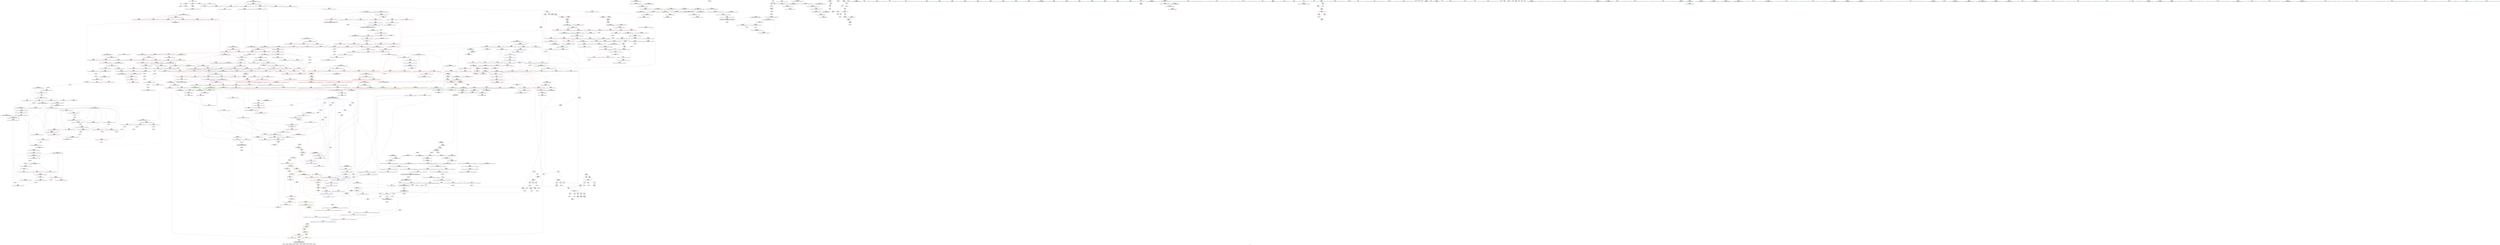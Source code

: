 digraph "SVFG" {
	label="SVFG";

	Node0x5606ebf89a80 [shape=record,color=grey,label="{NodeID: 0\nNullPtr}"];
	Node0x5606ebf89a80 -> Node0x5606ebfe3bb0[style=solid];
	Node0x5606ebf89a80 -> Node0x5606ec002f90[style=solid];
	Node0x5606ebfeb4c0 [shape=record,color=red,label="{NodeID: 443\n747\<--695\n\<--__holeIndex.addr\n_ZSt13__adjust_heapIPiliN9__gnu_cxx5__ops15_Iter_less_iterEEvT_T0_S5_T1_T2_\n}"];
	Node0x5606eb9a09a0 [shape=record,color=yellow,style=double,label="{NodeID: 1218\n8V_1 = ENCHI(MR_8V_0)\npts\{17 \}\nFun[_ZSt13__heap_selectIPiN9__gnu_cxx5__ops15_Iter_less_iterEEvT_S4_S4_T0_]|{<s0>31|<s1>31}}"];
	Node0x5606eb9a09a0:s0 -> Node0x5606ec0566b0[style=dashed,color=red];
	Node0x5606eb9a09a0:s1 -> Node0x5606ec05a7e0[style=dashed,color=red];
	Node0x5606ebfdf730 [shape=record,color=green,label="{NodeID: 111\n557\<--558\n__comp.addr\<--__comp.addr_field_insensitive\n_ZSt11__make_heapIPiN9__gnu_cxx5__ops15_Iter_less_iterEEvT_S4_RT0_\n}"];
	Node0x5606ebfdf730 -> Node0x5606ebfe9920[style=solid];
	Node0x5606ebfdf730 -> Node0x5606ec0052b0[style=solid];
	Node0x5606ec0dba10 [shape=record,color=black,label="{NodeID: 1661\n1166 = PHI(1104, )\n1st arg _ZSt13move_backwardIPiS0_ET0_T_S2_S1_ }"];
	Node0x5606ec0dba10 -> Node0x5606ec008d30[style=solid];
	Node0x5606ec000d80 [shape=record,color=red,label="{NodeID: 554\n1183\<--1172\n\<--__result.addr\n_ZSt13move_backwardIPiS0_ET0_T_S2_S1_\n|{<s0>80}}"];
	Node0x5606ec000d80:s0 -> Node0x5606ec0dee90[style=solid,color=red];
	Node0x5606ebfe3db0 [shape=record,color=black,label="{NodeID: 222\n76\<--75\nidxprom\<--\n_Z10solve_casei\n}"];
	Node0x5606ec0068a0 [shape=record,color=blue,label="{NodeID: 665\n695\<--778\n__holeIndex.addr\<--sub17\n_ZSt13__adjust_heapIPiliN9__gnu_cxx5__ops15_Iter_less_iterEEvT_T0_S5_T1_T2_\n}"];
	Node0x5606ec0068a0 -> Node0x5606ec0593e0[style=dashed];
	Node0x5606ebff19c0 [shape=record,color=red,label="{NodeID: 333\n184\<--174\n\<--__first.addr\n_ZSt4sortIPiEvT_S1_\n|{<s0>14}}"];
	Node0x5606ebff19c0:s0 -> Node0x5606ec0e0770[style=solid,color=red];
	Node0x5606ec024c20 [shape=record,color=grey,label="{NodeID: 1108\n1326 = Binary(310, 1325, )\n}"];
	Node0x5606ebfdb6b0 [shape=record,color=green,label="{NodeID: 1\n7\<--1\n__dso_handle\<--dummyObj\nGlob }"];
	Node0x5606ebfeb590 [shape=record,color=red,label="{NodeID: 444\n774\<--695\n\<--__holeIndex.addr\n_ZSt13__adjust_heapIPiliN9__gnu_cxx5__ops15_Iter_less_iterEEvT_T0_S5_T1_T2_\n}"];
	Node0x5606ebfdf800 [shape=record,color=green,label="{NodeID: 112\n559\<--560\n__len\<--__len_field_insensitive\n_ZSt11__make_heapIPiN9__gnu_cxx5__ops15_Iter_less_iterEEvT_S4_RT0_\n}"];
	Node0x5606ebfdf800 -> Node0x5606ebfe99f0[style=solid];
	Node0x5606ebfdf800 -> Node0x5606ebfe9ac0[style=solid];
	Node0x5606ebfdf800 -> Node0x5606ec005380[style=solid];
	Node0x5606ec0dbb20 [shape=record,color=black,label="{NodeID: 1662\n1167 = PHI(1106, )\n2nd arg _ZSt13move_backwardIPiS0_ET0_T_S2_S1_ }"];
	Node0x5606ec0dbb20 -> Node0x5606ec008e00[style=solid];
	Node0x5606ec000e50 [shape=record,color=red,label="{NodeID: 555\n1199\<--1192\n\<--__last.addr\n_ZSt25__unguarded_linear_insertIPiN9__gnu_cxx5__ops14_Val_less_iterEEvT_T0_\n|{<s0>81}}"];
	Node0x5606ec000e50:s0 -> Node0x5606ec0dc180[style=solid,color=red];
	Node0x5606ebfe3e80 [shape=record,color=black,label="{NodeID: 223\n86\<--85\nidx.ext\<--\n_Z10solve_casei\n}"];
	Node0x5606ec006970 [shape=record,color=blue,label="{NodeID: 666\n798\<--797\n__t.addr\<--__t\n_ZSt4moveIRN9__gnu_cxx5__ops15_Iter_less_iterEEONSt16remove_referenceIT_E4typeEOS5_\n}"];
	Node0x5606ec006970 -> Node0x5606ebffc460[style=dashed];
	Node0x5606ebff1a90 [shape=record,color=red,label="{NodeID: 334\n185\<--176\n\<--__last.addr\n_ZSt4sortIPiEvT_S1_\n|{<s0>14}}"];
	Node0x5606ebff1a90:s0 -> Node0x5606ec0e0880[style=solid,color=red];
	Node0x5606ec024da0 [shape=record,color=grey,label="{NodeID: 1109\n259 = Binary(256, 260, )\n|{<s0>18}}"];
	Node0x5606ec024da0:s0 -> Node0x5606ec0dd150[style=solid,color=red];
	Node0x5606ebfdb740 [shape=record,color=green,label="{NodeID: 2\n9\<--1\n\<--dummyObj\nCan only get source location for instruction, argument, global var or function.}"];
	Node0x5606ebfeb660 [shape=record,color=red,label="{NodeID: 445\n788\<--695\n\<--__holeIndex.addr\n_ZSt13__adjust_heapIPiliN9__gnu_cxx5__ops15_Iter_less_iterEEvT_T0_S5_T1_T2_\n|{<s0>48}}"];
	Node0x5606ebfeb660:s0 -> Node0x5606ec0e0330[style=solid,color=red];
	Node0x5606ebfdf8d0 [shape=record,color=green,label="{NodeID: 113\n561\<--562\n__parent\<--__parent_field_insensitive\n_ZSt11__make_heapIPiN9__gnu_cxx5__ops15_Iter_less_iterEEvT_S4_RT0_\n}"];
	Node0x5606ebfdf8d0 -> Node0x5606ebfe9b90[style=solid];
	Node0x5606ebfdf8d0 -> Node0x5606ebfe9c60[style=solid];
	Node0x5606ebfdf8d0 -> Node0x5606ebfe9d30[style=solid];
	Node0x5606ebfdf8d0 -> Node0x5606ebfe9e00[style=solid];
	Node0x5606ebfdf8d0 -> Node0x5606ec005450[style=solid];
	Node0x5606ebfdf8d0 -> Node0x5606ec0055f0[style=solid];
	Node0x5606ec0dbc30 [shape=record,color=black,label="{NodeID: 1663\n425 = PHI(323, )\n0th arg _ZSt27__unguarded_partition_pivotIPiN9__gnu_cxx5__ops15_Iter_less_iterEET_S4_S4_T0_ }"];
	Node0x5606ec0dbc30 -> Node0x5606ec004750[style=solid];
	Node0x5606ec000f20 [shape=record,color=red,label="{NodeID: 556\n1203\<--1192\n\<--__last.addr\n_ZSt25__unguarded_linear_insertIPiN9__gnu_cxx5__ops14_Val_less_iterEEvT_T0_\n}"];
	Node0x5606ec000f20 -> Node0x5606ec009070[style=solid];
	Node0x5606ebfe3f50 [shape=record,color=black,label="{NodeID: 224\n102\<--101\nidxprom8\<--\n_Z10solve_casei\n}"];
	Node0x5606ec006a40 [shape=record,color=blue,label="{NodeID: 667\n807\<--804\nthis.addr\<--this\n_ZN9__gnu_cxx5__ops14_Iter_less_valC2ENS0_15_Iter_less_iterE\n}"];
	Node0x5606ec006a40 -> Node0x5606ebffc530[style=dashed];
	Node0x5606ebff1b60 [shape=record,color=red,label="{NodeID: 335\n226\<--205\n\<--retval\nmain\n}"];
	Node0x5606ebff1b60 -> Node0x5606ebfe41c0[style=solid];
	Node0x5606ec024f20 [shape=record,color=grey,label="{NodeID: 1110\n81 = Binary(80, 82, )\n}"];
	Node0x5606ec024f20 -> Node0x5606ec003230[style=solid];
	Node0x5606ebfdb9f0 [shape=record,color=green,label="{NodeID: 3\n18\<--1\n_ZSt3cin\<--dummyObj\nGlob }"];
	Node0x5606ebfeb730 [shape=record,color=red,label="{NodeID: 446\n719\<--697\n\<--__len.addr\n_ZSt13__adjust_heapIPiliN9__gnu_cxx5__ops15_Iter_less_iterEEvT_T0_S5_T1_T2_\n}"];
	Node0x5606ebfeb730 -> Node0x5606ebff9100[style=solid];
	Node0x5606ebfdf9a0 [shape=record,color=green,label="{NodeID: 114\n563\<--564\n__value\<--__value_field_insensitive\n_ZSt11__make_heapIPiN9__gnu_cxx5__ops15_Iter_less_iterEEvT_S4_RT0_\n|{|<s1>36}}"];
	Node0x5606ebfdf9a0 -> Node0x5606ec005520[style=solid];
	Node0x5606ebfdf9a0:s1 -> Node0x5606ec0dc180[style=solid,color=red];
	Node0x5606ec0dbd40 [shape=record,color=black,label="{NodeID: 1664\n426 = PHI(324, )\n1st arg _ZSt27__unguarded_partition_pivotIPiN9__gnu_cxx5__ops15_Iter_less_iterEET_S4_S4_T0_ }"];
	Node0x5606ec0dbd40 -> Node0x5606ec004820[style=solid];
	Node0x5606ec000ff0 [shape=record,color=red,label="{NodeID: 557\n1217\<--1192\n\<--__last.addr\n_ZSt25__unguarded_linear_insertIPiN9__gnu_cxx5__ops14_Val_less_iterEEvT_T0_\n}"];
	Node0x5606ec000ff0 -> Node0x5606ec009210[style=solid];
	Node0x5606ebfe4020 [shape=record,color=black,label="{NodeID: 225\n110\<--109\nidxprom11\<--\n_Z10solve_casei\n}"];
	Node0x5606ec006b10 [shape=record,color=blue,label="{NodeID: 668\n818\<--813\n__first.addr\<--__first\n_ZSt11__push_heapIPiliN9__gnu_cxx5__ops14_Iter_less_valEEvT_T0_S5_T1_RT2_\n}"];
	Node0x5606ec006b10 -> Node0x5606ebffc600[style=dashed];
	Node0x5606ec006b10 -> Node0x5606ebffc6d0[style=dashed];
	Node0x5606ec006b10 -> Node0x5606ebffc7a0[style=dashed];
	Node0x5606ec006b10 -> Node0x5606ebffc870[style=dashed];
	Node0x5606ebff1c30 [shape=record,color=red,label="{NodeID: 336\n216\<--207\n\<--T\nmain\n}"];
	Node0x5606ebff1c30 -> Node0x5606ebffb980[style=solid];
	Node0x5606ec0250a0 [shape=record,color=grey,label="{NodeID: 1111\n254 = Binary(253, 255, )\n|{<s0>17}}"];
	Node0x5606ec0250a0:s0 -> Node0x5606ec0dc070[style=solid,color=red];
	Node0x5606ebfdba80 [shape=record,color=green,label="{NodeID: 4\n19\<--1\n_ZSt4cout\<--dummyObj\nGlob }"];
	Node0x5606ebfeb800 [shape=record,color=red,label="{NodeID: 447\n753\<--697\n\<--__len.addr\n_ZSt13__adjust_heapIPiliN9__gnu_cxx5__ops15_Iter_less_iterEEvT_T0_S5_T1_T2_\n}"];
	Node0x5606ebfeb800 -> Node0x5606ec0235a0[style=solid];
	Node0x5606ebfe4400 [shape=record,color=green,label="{NodeID: 115\n565\<--566\nagg.tmp\<--agg.tmp_field_insensitive\n_ZSt11__make_heapIPiN9__gnu_cxx5__ops15_Iter_less_iterEEvT_S4_RT0_\n}"];
	Node0x5606ec0dbe50 [shape=record,color=black,label="{NodeID: 1665\n172 = PHI(89, )\n0th arg _ZSt4sortIPiEvT_S1_ }"];
	Node0x5606ec0dbe50 -> Node0x5606ec0037e0[style=solid];
	Node0x5606ec0010c0 [shape=record,color=red,label="{NodeID: 558\n1227\<--1192\n\<--__last.addr\n_ZSt25__unguarded_linear_insertIPiN9__gnu_cxx5__ops14_Val_less_iterEEvT_T0_\n}"];
	Node0x5606ec0010c0 -> Node0x5606ec009480[style=solid];
	Node0x5606ebfe40f0 [shape=record,color=black,label="{NodeID: 226\n128\<--127\nidxprom19\<--\n_Z10solve_casei\n}"];
	Node0x5606ec006be0 [shape=record,color=blue,label="{NodeID: 669\n820\<--814\n__holeIndex.addr\<--__holeIndex\n_ZSt11__push_heapIPiliN9__gnu_cxx5__ops14_Iter_less_valEEvT_T0_S5_T1_RT2_\n}"];
	Node0x5606ec006be0 -> Node0x5606ebffc940[style=dashed];
	Node0x5606ec006be0 -> Node0x5606ec0656e0[style=dashed];
	Node0x5606ebff1d00 [shape=record,color=red,label="{NodeID: 337\n215\<--209\n\<--i\nmain\n}"];
	Node0x5606ebff1d00 -> Node0x5606ebffb980[style=solid];
	Node0x5606ec025220 [shape=record,color=grey,label="{NodeID: 1112\n769 = Binary(768, 537, )\n}"];
	Node0x5606ebfdbb10 [shape=record,color=green,label="{NodeID: 5\n20\<--1\n.str\<--dummyObj\nGlob }"];
	Node0x5606ebfeb8d0 [shape=record,color=red,label="{NodeID: 448\n758\<--697\n\<--__len.addr\n_ZSt13__adjust_heapIPiliN9__gnu_cxx5__ops15_Iter_less_iterEEvT_T0_S5_T1_T2_\n}"];
	Node0x5606ebfeb8d0 -> Node0x5606ebff8800[style=solid];
	Node0x5606ec06c440 [shape=record,color=yellow,style=double,label="{NodeID: 1223\n8V_1 = ENCHI(MR_8V_0)\npts\{17 \}\nFun[_ZNK9__gnu_cxx5__ops14_Iter_less_valclIPiiEEbT_RT0_]}"];
	Node0x5606ec06c440 -> Node0x5606ebffd570[style=dashed];
	Node0x5606ebfe44d0 [shape=record,color=green,label="{NodeID: 116\n595\<--596\n_ZSt4moveIRiEONSt16remove_referenceIT_E4typeEOS2_\<--_ZSt4moveIRiEONSt16remove_referenceIT_E4typeEOS2__field_insensitive\n}"];
	Node0x5606ec0dbf60 [shape=record,color=black,label="{NodeID: 1666\n173 = PHI(88, )\n1st arg _ZSt4sortIPiEvT_S1_ }"];
	Node0x5606ec0dbf60 -> Node0x5606ec0038b0[style=solid];
	Node0x5606ec001190 [shape=record,color=red,label="{NodeID: 559\n1205\<--1196\n\<--__next\n_ZSt25__unguarded_linear_insertIPiN9__gnu_cxx5__ops14_Val_less_iterEEvT_T0_\n}"];
	Node0x5606ec001190 -> Node0x5606ebfef7a0[style=solid];
	Node0x5606ebfe41c0 [shape=record,color=black,label="{NodeID: 227\n204\<--226\nmain_ret\<--\nmain\n}"];
	Node0x5606ec006cb0 [shape=record,color=blue,label="{NodeID: 670\n822\<--815\n__topIndex.addr\<--__topIndex\n_ZSt11__push_heapIPiliN9__gnu_cxx5__ops14_Iter_less_valEEvT_T0_S5_T1_RT2_\n}"];
	Node0x5606ec006cb0 -> Node0x5606ebffcd50[style=dashed];
	Node0x5606ebff1dd0 [shape=record,color=red,label="{NodeID: 338\n219\<--209\n\<--i\nmain\n|{<s0>16}}"];
	Node0x5606ebff1dd0:s0 -> Node0x5606ec0ddc90[style=solid,color=red];
	Node0x5606ebff8380 [shape=record,color=grey,label="{NodeID: 1113\n253 = Binary(251, 252, )\n}"];
	Node0x5606ebff8380 -> Node0x5606ec0250a0[style=solid];
	Node0x5606ebfdbba0 [shape=record,color=green,label="{NodeID: 6\n22\<--1\n.str.1\<--dummyObj\nGlob }"];
	Node0x5606ebfeb9a0 [shape=record,color=red,label="{NodeID: 449\n789\<--701\n\<--__topIndex\n_ZSt13__adjust_heapIPiliN9__gnu_cxx5__ops15_Iter_less_iterEEvT_T0_S5_T1_T2_\n|{<s0>48}}"];
	Node0x5606ebfeb9a0:s0 -> Node0x5606ec0e0440[style=solid,color=red];
	Node0x5606ec06c550 [shape=record,color=yellow,style=double,label="{NodeID: 1224\n147V_1 = ENCHI(MR_147V_0)\npts\{825 \}\nFun[_ZNK9__gnu_cxx5__ops14_Iter_less_valclIPiiEEbT_RT0_]}"];
	Node0x5606ec06c550 -> Node0x5606ebffd640[style=dashed];
	Node0x5606ebfe45d0 [shape=record,color=green,label="{NodeID: 117\n606\<--607\n_ZSt13__adjust_heapIPiliN9__gnu_cxx5__ops15_Iter_less_iterEEvT_T0_S5_T1_T2_\<--_ZSt13__adjust_heapIPiliN9__gnu_cxx5__ops15_Iter_less_iterEEvT_T0_S5_T1_T2__field_insensitive\n}"];
	Node0x5606ec0dc070 [shape=record,color=black,label="{NodeID: 1667\n338 = PHI(254, )\n0th arg _ZSt4__lgl }"];
	Node0x5606ec0dc070 -> Node0x5606ec004270[style=solid];
	Node0x5606ec001260 [shape=record,color=red,label="{NodeID: 560\n1209\<--1196\n\<--__next\n_ZSt25__unguarded_linear_insertIPiN9__gnu_cxx5__ops14_Val_less_iterEEvT_T0_\n|{<s0>82}}"];
	Node0x5606ec001260:s0 -> Node0x5606ec0deb60[style=solid,color=red];
	Node0x5606ebfe4290 [shape=record,color=black,label="{NodeID: 228\n251\<--249\nsub.ptr.lhs.cast\<--\n_ZSt6__sortIPiN9__gnu_cxx5__ops15_Iter_less_iterEEvT_S4_T0_\n}"];
	Node0x5606ebfe4290 -> Node0x5606ebff8380[style=solid];
	Node0x5606ec006d80 [shape=record,color=blue,label="{NodeID: 671\n824\<--816\n__value.addr\<--__value\n_ZSt11__push_heapIPiliN9__gnu_cxx5__ops14_Iter_less_valEEvT_T0_S5_T1_RT2_\n|{|<s2>49}}"];
	Node0x5606ec006d80 -> Node0x5606ebffd160[style=dashed];
	Node0x5606ec006d80 -> Node0x5606ebffd230[style=dashed];
	Node0x5606ec006d80:s2 -> Node0x5606ec06c550[style=dashed,color=red];
	Node0x5606ebff1ea0 [shape=record,color=red,label="{NodeID: 339\n222\<--209\n\<--i\nmain\n}"];
	Node0x5606ebff1ea0 -> Node0x5606ebff8c80[style=solid];
	Node0x5606ebff8500 [shape=record,color=grey,label="{NodeID: 1114\n764 = Binary(763, 537, )\n}"];
	Node0x5606ebff8500 -> Node0x5606ebff8680[style=solid];
	Node0x5606ebfdc3e0 [shape=record,color=green,label="{NodeID: 7\n25\<--1\n\<--dummyObj\nCan only get source location for instruction, argument, global var or function.}"];
	Node0x5606ebfeba70 [shape=record,color=red,label="{NodeID: 450\n718\<--703\n\<--__secondChild\n_ZSt13__adjust_heapIPiliN9__gnu_cxx5__ops15_Iter_less_iterEEvT_T0_S5_T1_T2_\n}"];
	Node0x5606ebfeba70 -> Node0x5606ebffbf80[style=solid];
	Node0x5606ebfe46d0 [shape=record,color=green,label="{NodeID: 118\n621\<--622\nthis.addr\<--this.addr_field_insensitive\n_ZNK9__gnu_cxx5__ops15_Iter_less_iterclIPiS3_EEbT_T0_\n}"];
	Node0x5606ebfe46d0 -> Node0x5606ebfea070[style=solid];
	Node0x5606ebfe46d0 -> Node0x5606ec0056c0[style=solid];
	Node0x5606ec0dc180 [shape=record,color=black,label="{NodeID: 1668\n680 = PHI(593, 563, 658, 662, 650, 743, 770, 699, 857, 824, 1044, 1048, 1040, 1099, 1072, 1199, 1214, 1194, )\n0th arg _ZSt4moveIRiEONSt16remove_referenceIT_E4typeEOS2_ }"];
	Node0x5606ec0dc180 -> Node0x5606ec005e10[style=solid];
	Node0x5606ec001330 [shape=record,color=red,label="{NodeID: 561\n1214\<--1196\n\<--__next\n_ZSt25__unguarded_linear_insertIPiN9__gnu_cxx5__ops14_Val_less_iterEEvT_T0_\n|{<s0>83}}"];
	Node0x5606ec001330:s0 -> Node0x5606ec0dc180[style=solid,color=red];
	Node0x5606ebfec4f0 [shape=record,color=black,label="{NodeID: 229\n252\<--250\nsub.ptr.rhs.cast\<--\n_ZSt6__sortIPiN9__gnu_cxx5__ops15_Iter_less_iterEEvT_S4_T0_\n}"];
	Node0x5606ebfec4f0 -> Node0x5606ebff8380[style=solid];
	Node0x5606ec006e50 [shape=record,color=blue,label="{NodeID: 672\n826\<--817\n__comp.addr\<--__comp\n_ZSt11__push_heapIPiliN9__gnu_cxx5__ops14_Iter_less_valEEvT_T0_S5_T1_RT2_\n}"];
	Node0x5606ec006e50 -> Node0x5606ebffce20[style=dashed];
	Node0x5606ebff1f70 [shape=record,color=red,label="{NodeID: 340\n243\<--233\n\<--__first.addr\n_ZSt6__sortIPiN9__gnu_cxx5__ops15_Iter_less_iterEEvT_S4_T0_\n}"];
	Node0x5606ebff1f70 -> Node0x5606ebffb680[style=solid];
	Node0x5606ebff8680 [shape=record,color=grey,label="{NodeID: 1115\n765 = Binary(260, 764, )\n}"];
	Node0x5606ebff8680 -> Node0x5606ec006700[style=solid];
	Node0x5606ebfdc470 [shape=record,color=green,label="{NodeID: 8\n82\<--1\n\<--dummyObj\nCan only get source location for instruction, argument, global var or function.}"];
	Node0x5606ec00da50 [shape=record,color=yellow,style=double,label="{NodeID: 1558\n8V_6 = CSCHI(MR_8V_5)\npts\{17 \}\nCS[]|{<s0>37|<s1>37|<s2>41}}"];
	Node0x5606ec00da50:s0 -> Node0x5606ec0566b0[style=dashed,color=blue];
	Node0x5606ec00da50:s1 -> Node0x5606ec05a7e0[style=dashed,color=blue];
	Node0x5606ec00da50:s2 -> Node0x5606ec00f890[style=dashed,color=blue];
	Node0x5606ebfebb40 [shape=record,color=red,label="{NodeID: 451\n724\<--703\n\<--__secondChild\n_ZSt13__adjust_heapIPiliN9__gnu_cxx5__ops15_Iter_less_iterEEvT_T0_S5_T1_T2_\n}"];
	Node0x5606ebfebb40 -> Node0x5606ebff9400[style=solid];
	Node0x5606ebfe47a0 [shape=record,color=green,label="{NodeID: 119\n623\<--624\n__it1.addr\<--__it1.addr_field_insensitive\n_ZNK9__gnu_cxx5__ops15_Iter_less_iterclIPiS3_EEbT_T0_\n}"];
	Node0x5606ebfe47a0 -> Node0x5606ebfea140[style=solid];
	Node0x5606ebfe47a0 -> Node0x5606ec005790[style=solid];
	Node0x5606ec0dceb0 [shape=record,color=black,label="{NodeID: 1669\n276 = PHI(247, 329, )\n0th arg _ZSt16__introsort_loopIPilN9__gnu_cxx5__ops15_Iter_less_iterEEvT_S4_T0_T1_ }"];
	Node0x5606ec0dceb0 -> Node0x5606ec003d90[style=solid];
	Node0x5606ec001400 [shape=record,color=red,label="{NodeID: 562\n1219\<--1196\n\<--__next\n_ZSt25__unguarded_linear_insertIPiN9__gnu_cxx5__ops14_Val_less_iterEEvT_T0_\n}"];
	Node0x5606ec001400 -> Node0x5606ec0092e0[style=solid];
	Node0x5606ec0730a0 [shape=record,color=yellow,style=double,label="{NodeID: 1337\n153V_1 = ENCHI(MR_153V_0)\npts\{564 651 700 1041 1073 1195 \}\nFun[_ZSt11__push_heapIPiliN9__gnu_cxx5__ops14_Iter_less_valEEvT_T0_S5_T1_RT2_]}"];
	Node0x5606ec0730a0 -> Node0x5606ebffd160[style=dashed];
	Node0x5606ec0730a0 -> Node0x5606ebffd230[style=dashed];
	Node0x5606ebfec580 [shape=record,color=black,label="{NodeID: 230\n301\<--299\nsub.ptr.lhs.cast\<--\n_ZSt16__introsort_loopIPilN9__gnu_cxx5__ops15_Iter_less_iterEEvT_S4_T0_T1_\n}"];
	Node0x5606ebfec580 -> Node0x5606ec0247a0[style=solid];
	Node0x5606ec006f20 [shape=record,color=blue,label="{NodeID: 673\n828\<--837\n__parent\<--div\n_ZSt11__push_heapIPiliN9__gnu_cxx5__ops14_Iter_less_valEEvT_T0_S5_T1_RT2_\n}"];
	Node0x5606ec006f20 -> Node0x5606ec065be0[style=dashed];
	Node0x5606ebff2040 [shape=record,color=red,label="{NodeID: 341\n247\<--233\n\<--__first.addr\n_ZSt6__sortIPiN9__gnu_cxx5__ops15_Iter_less_iterEEvT_S4_T0_\n|{<s0>18}}"];
	Node0x5606ebff2040:s0 -> Node0x5606ec0dceb0[style=solid,color=red];
	Node0x5606ebff8800 [shape=record,color=grey,label="{NodeID: 1116\n759 = Binary(758, 260, )\n}"];
	Node0x5606ebff8800 -> Node0x5606ebff8980[style=solid];
	Node0x5606ebfdc500 [shape=record,color=green,label="{NodeID: 9\n115\<--1\n\<--dummyObj\nCan only get source location for instruction, argument, global var or function.}"];
	Node0x5606ec00dbb0 [shape=record,color=yellow,style=double,label="{NodeID: 1559\n8V_2 = CSCHI(MR_8V_1)\npts\{17 \}\nCS[]|{<s0>30}}"];
	Node0x5606ec00dbb0:s0 -> Node0x5606ec068f00[style=dashed,color=red];
	Node0x5606ebfebc10 [shape=record,color=red,label="{NodeID: 452\n729\<--703\n\<--__secondChild\n_ZSt13__adjust_heapIPiliN9__gnu_cxx5__ops15_Iter_less_iterEEvT_T0_S5_T1_T2_\n}"];
	Node0x5606ebfe4870 [shape=record,color=green,label="{NodeID: 120\n625\<--626\n__it2.addr\<--__it2.addr_field_insensitive\n_ZNK9__gnu_cxx5__ops15_Iter_less_iterclIPiS3_EEbT_T0_\n}"];
	Node0x5606ebfe4870 -> Node0x5606ebfea210[style=solid];
	Node0x5606ebfe4870 -> Node0x5606ec005860[style=solid];
	Node0x5606ec0dd000 [shape=record,color=black,label="{NodeID: 1670\n277 = PHI(248, 330, )\n1st arg _ZSt16__introsort_loopIPilN9__gnu_cxx5__ops15_Iter_less_iterEEvT_S4_T0_T1_ }"];
	Node0x5606ec0dd000 -> Node0x5606ec003e60[style=solid];
	Node0x5606ec0014d0 [shape=record,color=red,label="{NodeID: 563\n1221\<--1196\n\<--__next\n_ZSt25__unguarded_linear_insertIPiN9__gnu_cxx5__ops14_Val_less_iterEEvT_T0_\n}"];
	Node0x5606ec0014d0 -> Node0x5606ebfef870[style=solid];
	Node0x5606ec073210 [shape=record,color=yellow,style=double,label="{NodeID: 1338\n8V_1 = ENCHI(MR_8V_0)\npts\{17 \}\nFun[_ZSt6__sortIPiN9__gnu_cxx5__ops15_Iter_less_iterEEvT_S4_T0_]|{|<s1>18}}"];
	Node0x5606ec073210 -> Node0x5606ec05c0e0[style=dashed];
	Node0x5606ec073210:s1 -> Node0x5606ec05ede0[style=dashed,color=red];
	Node0x5606ebfec650 [shape=record,color=black,label="{NodeID: 231\n302\<--300\nsub.ptr.rhs.cast\<--\n_ZSt16__introsort_loopIPilN9__gnu_cxx5__ops15_Iter_less_iterEEvT_S4_T0_T1_\n}"];
	Node0x5606ebfec650 -> Node0x5606ec0247a0[style=solid];
	Node0x5606ec006ff0 [shape=record,color=blue,label="{NodeID: 674\n862\<--859\nadd.ptr3\<--\n_ZSt11__push_heapIPiliN9__gnu_cxx5__ops14_Iter_less_valEEvT_T0_S5_T1_RT2_\n}"];
	Node0x5606ec006ff0 -> Node0x5606ec0651e0[style=dashed];
	Node0x5606ebff2110 [shape=record,color=red,label="{NodeID: 342\n250\<--233\n\<--__first.addr\n_ZSt6__sortIPiN9__gnu_cxx5__ops15_Iter_less_iterEEvT_S4_T0_\n}"];
	Node0x5606ebff2110 -> Node0x5606ebfec4f0[style=solid];
	Node0x5606ebff8980 [shape=record,color=grey,label="{NodeID: 1117\n760 = Binary(759, 260, )\n}"];
	Node0x5606ebff8980 -> Node0x5606ebffbb00[style=solid];
	Node0x5606ebfdc590 [shape=record,color=green,label="{NodeID: 10\n117\<--1\n\<--dummyObj\nCan only get source location for instruction, argument, global var or function.}"];
	Node0x5606ec00dd10 [shape=record,color=yellow,style=double,label="{NodeID: 1560\n8V_2 = CSCHI(MR_8V_1)\npts\{17 \}\nCS[]|{|<s3>16}}"];
	Node0x5606ec00dd10 -> Node0x5606ebff1750[style=dashed];
	Node0x5606ec00dd10 -> Node0x5606ebff1820[style=dashed];
	Node0x5606ec00dd10 -> Node0x5606ebff18f0[style=dashed];
	Node0x5606ec00dd10:s3 -> Node0x5606ec06a800[style=dashed,color=blue];
	Node0x5606ebfebce0 [shape=record,color=red,label="{NodeID: 453\n732\<--703\n\<--__secondChild\n_ZSt13__adjust_heapIPiliN9__gnu_cxx5__ops15_Iter_less_iterEEvT_T0_S5_T1_T2_\n}"];
	Node0x5606ebfebce0 -> Node0x5606ebff8e00[style=solid];
	Node0x5606ec06c8d0 [shape=record,color=yellow,style=double,label="{NodeID: 1228\n8V_1 = ENCHI(MR_8V_0)\npts\{17 \}\nFun[_ZSt22__final_insertion_sortIPiN9__gnu_cxx5__ops15_Iter_less_iterEEvT_S4_T0_]|{<s0>24|<s1>24|<s2>26|<s3>26}}"];
	Node0x5606ec06c8d0:s0 -> Node0x5606ec05cfe0[style=dashed,color=red];
	Node0x5606ec06c8d0:s1 -> Node0x5606ec0660e0[style=dashed,color=red];
	Node0x5606ec06c8d0:s2 -> Node0x5606ec05cfe0[style=dashed,color=red];
	Node0x5606ec06c8d0:s3 -> Node0x5606ec0660e0[style=dashed,color=red];
	Node0x5606ebfe4940 [shape=record,color=green,label="{NodeID: 121\n642\<--643\n__first.addr\<--__first.addr_field_insensitive\n_ZSt10__pop_heapIPiN9__gnu_cxx5__ops15_Iter_less_iterEEvT_S4_S4_RT0_\n}"];
	Node0x5606ebfe4940 -> Node0x5606ebfea480[style=solid];
	Node0x5606ebfe4940 -> Node0x5606ebfea550[style=solid];
	Node0x5606ebfe4940 -> Node0x5606ebfea620[style=solid];
	Node0x5606ebfe4940 -> Node0x5606ec005930[style=solid];
	Node0x5606ec0dd150 [shape=record,color=black,label="{NodeID: 1671\n278 = PHI(259, 331, )\n2nd arg _ZSt16__introsort_loopIPilN9__gnu_cxx5__ops15_Iter_less_iterEEvT_S4_T0_T1_ }"];
	Node0x5606ec0dd150 -> Node0x5606ec003f30[style=solid];
	Node0x5606ec0015a0 [shape=record,color=red,label="{NodeID: 564\n1201\<--1200\n\<--call\n_ZSt25__unguarded_linear_insertIPiN9__gnu_cxx5__ops14_Val_less_iterEEvT_T0_\n}"];
	Node0x5606ec0015a0 -> Node0x5606ec008fa0[style=solid];
	Node0x5606ebfec720 [shape=record,color=black,label="{NodeID: 232\n347\<--343\ncast\<--\n_ZSt4__lgl\n}"];
	Node0x5606ec0070c0 [shape=record,color=blue,label="{NodeID: 675\n820\<--864\n__holeIndex.addr\<--\n_ZSt11__push_heapIPiliN9__gnu_cxx5__ops14_Iter_less_valEEvT_T0_S5_T1_RT2_\n}"];
	Node0x5606ec0070c0 -> Node0x5606ebffcbb0[style=dashed];
	Node0x5606ec0070c0 -> Node0x5606ec0656e0[style=dashed];
	Node0x5606ebff21e0 [shape=record,color=red,label="{NodeID: 343\n264\<--233\n\<--__first.addr\n_ZSt6__sortIPiN9__gnu_cxx5__ops15_Iter_less_iterEEvT_S4_T0_\n|{<s0>19}}"];
	Node0x5606ebff21e0:s0 -> Node0x5606ec0dac00[style=solid,color=red];
	Node0x5606ebff8b00 [shape=record,color=grey,label="{NodeID: 1118\n738 = Binary(737, 321, )\n}"];
	Node0x5606ebff8b00 -> Node0x5606ec006490[style=solid];
	Node0x5606ebfdc690 [shape=record,color=green,label="{NodeID: 11\n134\<--1\n\<--dummyObj\nCan only get source location for instruction, argument, global var or function.}"];
	Node0x5606ec00de70 [shape=record,color=yellow,style=double,label="{NodeID: 1561\n8V_2 = CSCHI(MR_8V_1)\npts\{17 \}\nCS[]|{<s0>28}}"];
	Node0x5606ec00de70:s0 -> Node0x5606ec0624e0[style=dashed,color=red];
	Node0x5606ebfebdb0 [shape=record,color=red,label="{NodeID: 454\n737\<--703\n\<--__secondChild\n_ZSt13__adjust_heapIPiliN9__gnu_cxx5__ops15_Iter_less_iterEEvT_T0_S5_T1_T2_\n}"];
	Node0x5606ebfebdb0 -> Node0x5606ebff8b00[style=solid];
	Node0x5606ebfe4a10 [shape=record,color=green,label="{NodeID: 122\n644\<--645\n__last.addr\<--__last.addr_field_insensitive\n_ZSt10__pop_heapIPiN9__gnu_cxx5__ops15_Iter_less_iterEEvT_S4_S4_RT0_\n}"];
	Node0x5606ebfe4a10 -> Node0x5606ebfea6f0[style=solid];
	Node0x5606ebfe4a10 -> Node0x5606ec005a00[style=solid];
	Node0x5606ec0dd2a0 [shape=record,color=black,label="{NodeID: 1672\n618 = PHI(472, 691, 903, 903, 903, 903, 903, 972, 972, 1064, )\n0th arg _ZNK9__gnu_cxx5__ops15_Iter_less_iterclIPiS3_EEbT_T0_ }"];
	Node0x5606ec0dd2a0 -> Node0x5606ec0056c0[style=solid];
	Node0x5606ec001670 [shape=record,color=red,label="{NodeID: 565\n1216\<--1215\n\<--call2\n_ZSt25__unguarded_linear_insertIPiN9__gnu_cxx5__ops14_Val_less_iterEEvT_T0_\n}"];
	Node0x5606ec001670 -> Node0x5606ec009210[style=solid];
	Node0x5606ebfec7f0 [shape=record,color=black,label="{NodeID: 233\n348\<--343\nconv\<--\n_ZSt4__lgl\n}"];
	Node0x5606ebfec7f0 -> Node0x5606ec022520[style=solid];
	Node0x5606ec007190 [shape=record,color=blue,label="{NodeID: 676\n828\<--868\n__parent\<--div5\n_ZSt11__push_heapIPiliN9__gnu_cxx5__ops14_Iter_less_valEEvT_T0_S5_T1_RT2_\n}"];
	Node0x5606ec007190 -> Node0x5606ec065be0[style=dashed];
	Node0x5606ebff22b0 [shape=record,color=red,label="{NodeID: 344\n244\<--235\n\<--__last.addr\n_ZSt6__sortIPiN9__gnu_cxx5__ops15_Iter_less_iterEEvT_S4_T0_\n}"];
	Node0x5606ebff22b0 -> Node0x5606ebffb680[style=solid];
	Node0x5606ebff8c80 [shape=record,color=grey,label="{NodeID: 1119\n223 = Binary(222, 82, )\n}"];
	Node0x5606ebff8c80 -> Node0x5606ec003b20[style=solid];
	Node0x5606ebfdc790 [shape=record,color=green,label="{NodeID: 12\n142\<--1\n\<--dummyObj\nCan only get source location for instruction, argument, global var or function.}"];
	Node0x5606ec00dfd0 [shape=record,color=yellow,style=double,label="{NodeID: 1562\n8V_3 = CSCHI(MR_8V_2)\npts\{17 \}\nCS[]|{<s0>20}}"];
	Node0x5606ec00dfd0:s0 -> Node0x5606ec05c5e0[style=dashed,color=blue];
	Node0x5606ebfebe80 [shape=record,color=red,label="{NodeID: 455\n742\<--703\n\<--__secondChild\n_ZSt13__adjust_heapIPiliN9__gnu_cxx5__ops15_Iter_less_iterEEvT_T0_S5_T1_T2_\n}"];
	Node0x5606ebfe4ae0 [shape=record,color=green,label="{NodeID: 123\n646\<--647\n__result.addr\<--__result.addr_field_insensitive\n_ZSt10__pop_heapIPiN9__gnu_cxx5__ops15_Iter_less_iterEEvT_S4_S4_RT0_\n}"];
	Node0x5606ebfe4ae0 -> Node0x5606ebfea7c0[style=solid];
	Node0x5606ebfe4ae0 -> Node0x5606ebfea890[style=solid];
	Node0x5606ebfe4ae0 -> Node0x5606ec005ad0[style=solid];
	Node0x5606ec0dd5f0 [shape=record,color=black,label="{NodeID: 1673\n619 = PHI(497, 730, 917, 921, 931, 945, 953, 985, 997, 1095, )\n1st arg _ZNK9__gnu_cxx5__ops15_Iter_less_iterclIPiS3_EEbT_T0_ }"];
	Node0x5606ec0dd5f0 -> Node0x5606ec005790[style=solid];
	Node0x5606ec001740 [shape=record,color=red,label="{NodeID: 566\n1226\<--1225\n\<--call4\n_ZSt25__unguarded_linear_insertIPiN9__gnu_cxx5__ops14_Val_less_iterEEvT_T0_\n}"];
	Node0x5606ec001740 -> Node0x5606ec009480[style=solid];
	Node0x5606ebfec8c0 [shape=record,color=black,label="{NodeID: 234\n337\<--349\n_ZSt4__lgl_ret\<--sub\n_ZSt4__lgl\n|{<s0>17}}"];
	Node0x5606ebfec8c0:s0 -> Node0x5606ec0d73e0[style=solid,color=blue];
	Node0x5606ec007260 [shape=record,color=blue,label="{NodeID: 677\n875\<--872\nadd.ptr7\<--\n_ZSt11__push_heapIPiliN9__gnu_cxx5__ops14_Iter_less_valEEvT_T0_S5_T1_RT2_\n|{<s0>48}}"];
	Node0x5606ec007260:s0 -> Node0x5606ec00da50[style=dashed,color=blue];
	Node0x5606ebff2380 [shape=record,color=red,label="{NodeID: 345\n248\<--235\n\<--__last.addr\n_ZSt6__sortIPiN9__gnu_cxx5__ops15_Iter_less_iterEEvT_S4_T0_\n|{<s0>18}}"];
	Node0x5606ebff2380:s0 -> Node0x5606ec0dd000[style=solid,color=red];
	Node0x5606ebff8e00 [shape=record,color=grey,label="{NodeID: 1120\n733 = Binary(732, 537, )\n}"];
	Node0x5606ebfdc890 [shape=record,color=green,label="{NodeID: 13\n164\<--1\n\<--dummyObj\nCan only get source location for instruction, argument, global var or function.}"];
	Node0x5606ec00e130 [shape=record,color=yellow,style=double,label="{NodeID: 1563\n8V_2 = CSCHI(MR_8V_1)\npts\{17 \}\nCS[]|{<s0>7}}"];
	Node0x5606ec00e130:s0 -> Node0x5606ec00dd10[style=dashed,color=blue];
	Node0x5606ebfebf50 [shape=record,color=red,label="{NodeID: 456\n750\<--703\n\<--__secondChild\n_ZSt13__adjust_heapIPiliN9__gnu_cxx5__ops15_Iter_less_iterEEvT_T0_S5_T1_T2_\n}"];
	Node0x5606ebfebf50 -> Node0x5606ec006630[style=solid];
	Node0x5606ebfe4bb0 [shape=record,color=green,label="{NodeID: 124\n648\<--649\n__comp.addr\<--__comp.addr_field_insensitive\n_ZSt10__pop_heapIPiN9__gnu_cxx5__ops15_Iter_less_iterEEvT_S4_S4_RT0_\n}"];
	Node0x5606ebfe4bb0 -> Node0x5606ebfea960[style=solid];
	Node0x5606ebfe4bb0 -> Node0x5606ec005ba0[style=solid];
	Node0x5606ec0dd940 [shape=record,color=black,label="{NodeID: 1674\n620 = PHI(498, 734, 918, 922, 932, 946, 954, 986, 998, 1096, )\n2nd arg _ZNK9__gnu_cxx5__ops15_Iter_less_iterclIPiS3_EEbT_T0_ }"];
	Node0x5606ec0dd940 -> Node0x5606ec005860[style=solid];
	Node0x5606ec001810 [shape=record,color=red,label="{NodeID: 567\n1249\<--1240\n\<--__first.addr\n_ZSt23__copy_move_backward_a2ILb1EPiS0_ET1_T0_S2_S1_\n|{<s0>85}}"];
	Node0x5606ec001810:s0 -> Node0x5606ec0dff40[style=solid,color=red];
	Node0x5606ec0735f0 [shape=record,color=yellow,style=double,label="{NodeID: 1342\n8V_1 = ENCHI(MR_8V_0)\npts\{17 \}\nFun[_ZSt22__copy_move_backward_aILb1EPiS0_ET1_T0_S2_S1_]|{<s0>89|<s1>89|<s2>89}}"];
	Node0x5606ec0735f0:s0 -> Node0x5606ec0029f0[style=dashed,color=red];
	Node0x5606ec0735f0:s1 -> Node0x5606ec009fe0[style=dashed,color=red];
	Node0x5606ec0735f0:s2 -> Node0x5606ec05cae0[style=dashed,color=red];
	Node0x5606ebfec990 [shape=record,color=black,label="{NodeID: 235\n371\<--369\nsub.ptr.lhs.cast\<--\n_ZSt22__final_insertion_sortIPiN9__gnu_cxx5__ops15_Iter_less_iterEEvT_S4_T0_\n}"];
	Node0x5606ebfec990 -> Node0x5606ec022ca0[style=solid];
	Node0x5606ec007330 [shape=record,color=blue,label="{NodeID: 678\n882\<--879\nthis.addr\<--this\n_ZNK9__gnu_cxx5__ops14_Iter_less_valclIPiiEEbT_RT0_\n}"];
	Node0x5606ec007330 -> Node0x5606ebffd300[style=dashed];
	Node0x5606ebff2450 [shape=record,color=red,label="{NodeID: 346\n249\<--235\n\<--__last.addr\n_ZSt6__sortIPiN9__gnu_cxx5__ops15_Iter_less_iterEEvT_S4_T0_\n}"];
	Node0x5606ebff2450 -> Node0x5606ebfe4290[style=solid];
	Node0x5606ebff8f80 [shape=record,color=grey,label="{NodeID: 1121\n721 = Binary(720, 260, )\n}"];
	Node0x5606ebff8f80 -> Node0x5606ebffbf80[style=solid];
	Node0x5606ebfdc990 [shape=record,color=green,label="{NodeID: 14\n255\<--1\n\<--dummyObj\nCan only get source location for instruction, argument, global var or function.}"];
	Node0x5606ebfec020 [shape=record,color=red,label="{NodeID: 457\n757\<--703\n\<--__secondChild\n_ZSt13__adjust_heapIPiliN9__gnu_cxx5__ops15_Iter_less_iterEEvT_T0_S5_T1_T2_\n}"];
	Node0x5606ebfec020 -> Node0x5606ebffbb00[style=solid];
	Node0x5606ebfe4c80 [shape=record,color=green,label="{NodeID: 125\n650\<--651\n__value\<--__value_field_insensitive\n_ZSt10__pop_heapIPiN9__gnu_cxx5__ops15_Iter_less_iterEEvT_S4_S4_RT0_\n|{|<s1>40}}"];
	Node0x5606ebfe4c80 -> Node0x5606ec005c70[style=solid];
	Node0x5606ebfe4c80:s1 -> Node0x5606ec0dc180[style=solid,color=red];
	Node0x5606ec0ddc90 [shape=record,color=black,label="{NodeID: 1675\n54 = PHI(219, )\n0th arg _Z10solve_casei }"];
	Node0x5606ec0ddc90 -> Node0x5606ec003090[style=solid];
	Node0x5606ec0018e0 [shape=record,color=red,label="{NodeID: 568\n1253\<--1242\n\<--__last.addr\n_ZSt23__copy_move_backward_a2ILb1EPiS0_ET1_T0_S2_S1_\n|{<s0>86}}"];
	Node0x5606ec0018e0:s0 -> Node0x5606ec0dff40[style=solid,color=red];
	Node0x5606ebfeca60 [shape=record,color=black,label="{NodeID: 236\n372\<--370\nsub.ptr.rhs.cast\<--\n_ZSt22__final_insertion_sortIPiN9__gnu_cxx5__ops15_Iter_less_iterEEvT_S4_T0_\n}"];
	Node0x5606ebfeca60 -> Node0x5606ec022ca0[style=solid];
	Node0x5606ec007400 [shape=record,color=blue,label="{NodeID: 679\n884\<--880\n__it.addr\<--__it\n_ZNK9__gnu_cxx5__ops14_Iter_less_valclIPiiEEbT_RT0_\n}"];
	Node0x5606ec007400 -> Node0x5606ebffd3d0[style=dashed];
	Node0x5606ebff2520 [shape=record,color=red,label="{NodeID: 347\n265\<--235\n\<--__last.addr\n_ZSt6__sortIPiN9__gnu_cxx5__ops15_Iter_less_iterEEvT_S4_T0_\n|{<s0>19}}"];
	Node0x5606ebff2520:s0 -> Node0x5606ec0dacd0[style=solid,color=red];
	Node0x5606ebff9100 [shape=record,color=grey,label="{NodeID: 1122\n720 = Binary(719, 537, )\n}"];
	Node0x5606ebff9100 -> Node0x5606ebff8f80[style=solid];
	Node0x5606ebfdca90 [shape=record,color=green,label="{NodeID: 15\n260\<--1\n\<--dummyObj\nCan only get source location for instruction, argument, global var or function.}"];
	Node0x5606ec00e3f0 [shape=record,color=yellow,style=double,label="{NodeID: 1565\n8V_2 = CSCHI(MR_8V_1)\npts\{17 \}\nCS[]|{<s0>19}}"];
	Node0x5606ec00e3f0:s0 -> Node0x5606ec06c8d0[style=dashed,color=red];
	Node0x5606ebfec0f0 [shape=record,color=red,label="{NodeID: 458\n763\<--703\n\<--__secondChild\n_ZSt13__adjust_heapIPiliN9__gnu_cxx5__ops15_Iter_less_iterEEvT_T0_S5_T1_T2_\n}"];
	Node0x5606ebfec0f0 -> Node0x5606ebff8500[style=solid];
	Node0x5606ebfe4d50 [shape=record,color=green,label="{NodeID: 126\n652\<--653\nagg.tmp\<--agg.tmp_field_insensitive\n_ZSt10__pop_heapIPiN9__gnu_cxx5__ops15_Iter_less_iterEEvT_S4_S4_RT0_\n}"];
	Node0x5606ec0ddda0 [shape=record,color=black,label="{NodeID: 1676\n969 = PHI(461, )\n0th arg _ZSt21__unguarded_partitionIPiN9__gnu_cxx5__ops15_Iter_less_iterEET_S4_S4_S4_T0_ }"];
	Node0x5606ec0ddda0 -> Node0x5606ec0078e0[style=solid];
	Node0x5606ec0019b0 [shape=record,color=red,label="{NodeID: 569\n1255\<--1244\n\<--__result.addr\n_ZSt23__copy_move_backward_a2ILb1EPiS0_ET1_T0_S2_S1_\n|{<s0>87}}"];
	Node0x5606ec0019b0:s0 -> Node0x5606ec0dff40[style=solid,color=red];
	Node0x5606ebfecb30 [shape=record,color=black,label="{NodeID: 237\n444\<--442\nsub.ptr.lhs.cast\<--\n_ZSt27__unguarded_partition_pivotIPiN9__gnu_cxx5__ops15_Iter_less_iterEET_S4_S4_T0_\n}"];
	Node0x5606ebfecb30 -> Node0x5606ebff9880[style=solid];
	Node0x5606ec0074d0 [shape=record,color=blue,label="{NodeID: 680\n886\<--881\n__val.addr\<--__val\n_ZNK9__gnu_cxx5__ops14_Iter_less_valclIPiiEEbT_RT0_\n}"];
	Node0x5606ec0074d0 -> Node0x5606ebffd4a0[style=dashed];
	Node0x5606ebff25f0 [shape=record,color=red,label="{NodeID: 348\n300\<--281\n\<--__first.addr\n_ZSt16__introsort_loopIPilN9__gnu_cxx5__ops15_Iter_less_iterEEvT_S4_T0_T1_\n}"];
	Node0x5606ebff25f0 -> Node0x5606ebfec650[style=solid];
	Node0x5606ebff9280 [shape=record,color=grey,label="{NodeID: 1123\n726 = Binary(260, 725, )\n}"];
	Node0x5606ebff9280 -> Node0x5606ec0063c0[style=solid];
	Node0x5606ebfdcb90 [shape=record,color=green,label="{NodeID: 16\n306\<--1\n\<--dummyObj\nCan only get source location for instruction, argument, global var or function.}"];
	Node0x5606ebfec1c0 [shape=record,color=red,label="{NodeID: 459\n768\<--703\n\<--__secondChild\n_ZSt13__adjust_heapIPiliN9__gnu_cxx5__ops15_Iter_less_iterEEvT_T0_S5_T1_T2_\n}"];
	Node0x5606ebfec1c0 -> Node0x5606ec025220[style=solid];
	Node0x5606ebfe4e20 [shape=record,color=green,label="{NodeID: 127\n681\<--682\n__t.addr\<--__t.addr_field_insensitive\n_ZSt4moveIRiEONSt16remove_referenceIT_E4typeEOS2_\n}"];
	Node0x5606ebfe4e20 -> Node0x5606ebfeaca0[style=solid];
	Node0x5606ebfe4e20 -> Node0x5606ec005e10[style=solid];
	Node0x5606ec0ddeb0 [shape=record,color=black,label="{NodeID: 1677\n970 = PHI(462, )\n1st arg _ZSt21__unguarded_partitionIPiN9__gnu_cxx5__ops15_Iter_less_iterEET_S4_S4_S4_T0_ }"];
	Node0x5606ec0ddeb0 -> Node0x5606ec0079b0[style=solid];
	Node0x5606ec001a80 [shape=record,color=red,label="{NodeID: 570\n1266\<--1263\n\<--__it.addr\n_ZSt12__miter_baseIPiET_S1_\n}"];
	Node0x5606ec001a80 -> Node0x5606ebfed9d0[style=solid];
	Node0x5606ebfecc00 [shape=record,color=black,label="{NodeID: 238\n445\<--443\nsub.ptr.rhs.cast\<--\n_ZSt27__unguarded_partition_pivotIPiN9__gnu_cxx5__ops15_Iter_less_iterEET_S4_S4_T0_\n}"];
	Node0x5606ebfecc00 -> Node0x5606ebff9880[style=solid];
	Node0x5606ec0075a0 [shape=record,color=blue,label="{NodeID: 681\n905\<--899\n__result.addr\<--__result\n_ZSt22__move_median_to_firstIPiN9__gnu_cxx5__ops15_Iter_less_iterEEvT_S4_S4_S4_T0_\n}"];
	Node0x5606ec0075a0 -> Node0x5606ebffd710[style=dashed];
	Node0x5606ec0075a0 -> Node0x5606ebffd7e0[style=dashed];
	Node0x5606ec0075a0 -> Node0x5606ebffd8b0[style=dashed];
	Node0x5606ec0075a0 -> Node0x5606ebffd980[style=dashed];
	Node0x5606ec0075a0 -> Node0x5606ebffda50[style=dashed];
	Node0x5606ec0075a0 -> Node0x5606ebffdb20[style=dashed];
	Node0x5606ebff26c0 [shape=record,color=red,label="{NodeID: 349\n312\<--281\n\<--__first.addr\n_ZSt16__introsort_loopIPilN9__gnu_cxx5__ops15_Iter_less_iterEEvT_S4_T0_T1_\n|{<s0>20}}"];
	Node0x5606ebff26c0:s0 -> Node0x5606ec0defa0[style=solid,color=red];
	Node0x5606ebff9400 [shape=record,color=grey,label="{NodeID: 1124\n725 = Binary(724, 537, )\n}"];
	Node0x5606ebff9400 -> Node0x5606ebff9280[style=solid];
	Node0x5606ebfdcc90 [shape=record,color=green,label="{NodeID: 17\n310\<--1\n\<--dummyObj\nCan only get source location for instruction, argument, global var or function.|{<s0>41}}"];
	Node0x5606ebfdcc90:s0 -> Node0x5606ec0e0fb0[style=solid,color=red];
	Node0x5606ebfec290 [shape=record,color=red,label="{NodeID: 460\n777\<--703\n\<--__secondChild\n_ZSt13__adjust_heapIPiliN9__gnu_cxx5__ops15_Iter_less_iterEEvT_T0_S5_T1_T2_\n}"];
	Node0x5606ebfec290 -> Node0x5606ec023420[style=solid];
	Node0x5606ec06cf50 [shape=record,color=yellow,style=double,label="{NodeID: 1235\n191V_1 = ENCHI(MR_191V_0)\npts\{564 651 700 825 1073 1195 \}\nFun[_ZSt4swapIiENSt9enable_ifIXsr6__and_ISt6__not_ISt15__is_tuple_likeIT_EESt21is_move_constructibleIS3_ESt18is_move_assignableIS3_EEE5valueEvE4typeERS3_SC_]}"];
	Node0x5606ec06cf50 -> Node0x5606ebfff860[style=dashed];
	Node0x5606ec06cf50 -> Node0x5606ebfff930[style=dashed];
	Node0x5606ec06cf50 -> Node0x5606ebfffa00[style=dashed];
	Node0x5606ebfe4ef0 [shape=record,color=green,label="{NodeID: 128\n691\<--692\n__comp\<--__comp_field_insensitive\n_ZSt13__adjust_heapIPiliN9__gnu_cxx5__ops15_Iter_less_iterEEvT_T0_S5_T1_T2_\n|{<s0>42|<s1>45}}"];
	Node0x5606ebfe4ef0:s0 -> Node0x5606ec0dd2a0[style=solid,color=red];
	Node0x5606ebfe4ef0:s1 -> Node0x5606ec0e0990[style=solid,color=red];
	Node0x5606ec0ddfc0 [shape=record,color=black,label="{NodeID: 1678\n971 = PHI(463, )\n2nd arg _ZSt21__unguarded_partitionIPiN9__gnu_cxx5__ops15_Iter_less_iterEET_S4_S4_S4_T0_ }"];
	Node0x5606ec0ddfc0 -> Node0x5606ec007a80[style=solid];
	Node0x5606ec001b50 [shape=record,color=red,label="{NodeID: 571\n1285\<--1272\n\<--__first.addr\n_ZSt22__copy_move_backward_aILb1EPiS0_ET1_T0_S2_S1_\n|{<s0>89}}"];
	Node0x5606ec001b50:s0 -> Node0x5606ec0de0d0[style=solid,color=red];
	Node0x5606ebfeccd0 [shape=record,color=black,label="{NodeID: 239\n424\<--464\n_ZSt27__unguarded_partition_pivotIPiN9__gnu_cxx5__ops15_Iter_less_iterEET_S4_S4_T0__ret\<--call\n_ZSt27__unguarded_partition_pivotIPiN9__gnu_cxx5__ops15_Iter_less_iterEET_S4_S4_T0_\n|{<s0>21}}"];
	Node0x5606ebfeccd0:s0 -> Node0x5606ec0d75d0[style=solid,color=blue];
	Node0x5606ec007670 [shape=record,color=blue,label="{NodeID: 682\n907\<--900\n__a.addr\<--__a\n_ZSt22__move_median_to_firstIPiN9__gnu_cxx5__ops15_Iter_less_iterEEvT_S4_S4_S4_T0_\n}"];
	Node0x5606ec007670 -> Node0x5606ebffdbf0[style=dashed];
	Node0x5606ec007670 -> Node0x5606ebffdcc0[style=dashed];
	Node0x5606ec007670 -> Node0x5606ebffdd90[style=dashed];
	Node0x5606ec007670 -> Node0x5606ebffde60[style=dashed];
	Node0x5606ec007670 -> Node0x5606ebffdf30[style=dashed];
	Node0x5606ebff2790 [shape=record,color=red,label="{NodeID: 350\n323\<--281\n\<--__first.addr\n_ZSt16__introsort_loopIPilN9__gnu_cxx5__ops15_Iter_less_iterEEvT_S4_T0_T1_\n|{<s0>21}}"];
	Node0x5606ebff2790:s0 -> Node0x5606ec0dbc30[style=solid,color=red];
	Node0x5606ebff9580 [shape=record,color=grey,label="{NodeID: 1125\n447 = Binary(446, 255, )\n}"];
	Node0x5606ebff9580 -> Node0x5606ebff9700[style=solid];
	Node0x5606ebfdcd90 [shape=record,color=green,label="{NodeID: 18\n321\<--1\n\<--dummyObj\nCan only get source location for instruction, argument, global var or function.}"];
	Node0x5606ec00e810 [shape=record,color=yellow,style=double,label="{NodeID: 1568\n8V_4 = CSCHI(MR_8V_2)\npts\{17 \}\nCS[]|{<s0>22}}"];
	Node0x5606ec00e810:s0 -> Node0x5606ec05ede0[style=dashed,color=red];
	Node0x5606ebfec360 [shape=record,color=red,label="{NodeID: 461\n745\<--744\n\<--call4\n_ZSt13__adjust_heapIPiliN9__gnu_cxx5__ops15_Iter_less_iterEEvT_T0_S5_T1_T2_\n}"];
	Node0x5606ebfec360 -> Node0x5606ec006560[style=solid];
	Node0x5606ebfe4fc0 [shape=record,color=green,label="{NodeID: 129\n693\<--694\n__first.addr\<--__first.addr_field_insensitive\n_ZSt13__adjust_heapIPiliN9__gnu_cxx5__ops15_Iter_less_iterEEvT_T0_S5_T1_T2_\n}"];
	Node0x5606ebfe4fc0 -> Node0x5606ebfead70[style=solid];
	Node0x5606ebfe4fc0 -> Node0x5606ebfeae40[style=solid];
	Node0x5606ebfe4fc0 -> Node0x5606ebfeaf10[style=solid];
	Node0x5606ebfe4fc0 -> Node0x5606ebfeafe0[style=solid];
	Node0x5606ebfe4fc0 -> Node0x5606ebfeb0b0[style=solid];
	Node0x5606ebfe4fc0 -> Node0x5606ebfeb180[style=solid];
	Node0x5606ebfe4fc0 -> Node0x5606ebfeb250[style=solid];
	Node0x5606ebfe4fc0 -> Node0x5606ec005ee0[style=solid];
	Node0x5606ec0de0d0 [shape=record,color=black,label="{NodeID: 1679\n1300 = PHI(1285, )\n0th arg _ZNSt20__copy_move_backwardILb1ELb1ESt26random_access_iterator_tagE13__copy_move_bIiEEPT_PKS3_S6_S4_ }"];
	Node0x5606ec0de0d0 -> Node0x5606ec009ca0[style=solid];
	Node0x5606ec001c20 [shape=record,color=red,label="{NodeID: 572\n1286\<--1274\n\<--__last.addr\n_ZSt22__copy_move_backward_aILb1EPiS0_ET1_T0_S2_S1_\n|{<s0>89}}"];
	Node0x5606ec001c20:s0 -> Node0x5606ec0de1e0[style=solid,color=red];
	Node0x5606ebfecda0 [shape=record,color=black,label="{NodeID: 240\n532\<--530\nsub.ptr.lhs.cast\<--\n_ZSt11__sort_heapIPiN9__gnu_cxx5__ops15_Iter_less_iterEEvT_S4_RT0_\n}"];
	Node0x5606ebfecda0 -> Node0x5606ec0241a0[style=solid];
	Node0x5606ec007740 [shape=record,color=blue,label="{NodeID: 683\n909\<--901\n__b.addr\<--__b\n_ZSt22__move_median_to_firstIPiN9__gnu_cxx5__ops15_Iter_less_iterEEvT_S4_S4_S4_T0_\n}"];
	Node0x5606ec007740 -> Node0x5606ebffe000[style=dashed];
	Node0x5606ec007740 -> Node0x5606ebffe0d0[style=dashed];
	Node0x5606ec007740 -> Node0x5606ebffe1a0[style=dashed];
	Node0x5606ec007740 -> Node0x5606ebffe270[style=dashed];
	Node0x5606ec007740 -> Node0x5606ebffe340[style=dashed];
	Node0x5606ebff2860 [shape=record,color=red,label="{NodeID: 351\n299\<--283\n\<--__last.addr\n_ZSt16__introsort_loopIPilN9__gnu_cxx5__ops15_Iter_less_iterEEvT_S4_T0_T1_\n}"];
	Node0x5606ebff2860 -> Node0x5606ebfec580[style=solid];
	Node0x5606ebff9700 [shape=record,color=grey,label="{NodeID: 1126\n448 = Binary(447, 260, )\n}"];
	Node0x5606ebfdce90 [shape=record,color=green,label="{NodeID: 19\n344\<--1\n\<--dummyObj\nCan only get source location for instruction, argument, global var or function.}"];
	Node0x5606ebfec430 [shape=record,color=red,label="{NodeID: 462\n772\<--771\n\<--call15\n_ZSt13__adjust_heapIPiliN9__gnu_cxx5__ops15_Iter_less_iterEEvT_T0_S5_T1_T2_\n}"];
	Node0x5606ebfec430 -> Node0x5606ec0067d0[style=solid];
	Node0x5606ebfe5090 [shape=record,color=green,label="{NodeID: 130\n695\<--696\n__holeIndex.addr\<--__holeIndex.addr_field_insensitive\n_ZSt13__adjust_heapIPiliN9__gnu_cxx5__ops15_Iter_less_iterEEvT_T0_S5_T1_T2_\n}"];
	Node0x5606ebfe5090 -> Node0x5606ebfeb320[style=solid];
	Node0x5606ebfe5090 -> Node0x5606ebfeb3f0[style=solid];
	Node0x5606ebfe5090 -> Node0x5606ebfeb4c0[style=solid];
	Node0x5606ebfe5090 -> Node0x5606ebfeb590[style=solid];
	Node0x5606ebfe5090 -> Node0x5606ebfeb660[style=solid];
	Node0x5606ebfe5090 -> Node0x5606ec005fb0[style=solid];
	Node0x5606ebfe5090 -> Node0x5606ec006630[style=solid];
	Node0x5606ebfe5090 -> Node0x5606ec0068a0[style=solid];
	Node0x5606ec0de1e0 [shape=record,color=black,label="{NodeID: 1680\n1301 = PHI(1286, )\n1st arg _ZNSt20__copy_move_backwardILb1ELb1ESt26random_access_iterator_tagE13__copy_move_bIiEEPT_PKS3_S6_S4_ }"];
	Node0x5606ec0de1e0 -> Node0x5606ec009d70[style=solid];
	Node0x5606ec001cf0 [shape=record,color=red,label="{NodeID: 573\n1287\<--1276\n\<--__result.addr\n_ZSt22__copy_move_backward_aILb1EPiS0_ET1_T0_S2_S1_\n|{<s0>89}}"];
	Node0x5606ec001cf0:s0 -> Node0x5606ec0de2f0[style=solid,color=red];
	Node0x5606ebfece70 [shape=record,color=black,label="{NodeID: 241\n533\<--531\nsub.ptr.rhs.cast\<--\n_ZSt11__sort_heapIPiN9__gnu_cxx5__ops15_Iter_less_iterEEvT_S4_RT0_\n}"];
	Node0x5606ebfece70 -> Node0x5606ec0241a0[style=solid];
	Node0x5606ec007810 [shape=record,color=blue,label="{NodeID: 684\n911\<--902\n__c.addr\<--__c\n_ZSt22__move_median_to_firstIPiN9__gnu_cxx5__ops15_Iter_less_iterEEvT_S4_S4_S4_T0_\n}"];
	Node0x5606ec007810 -> Node0x5606ebffe410[style=dashed];
	Node0x5606ec007810 -> Node0x5606ebffe4e0[style=dashed];
	Node0x5606ec007810 -> Node0x5606ebffe5b0[style=dashed];
	Node0x5606ec007810 -> Node0x5606ebffe680[style=dashed];
	Node0x5606ec007810 -> Node0x5606ebffe750[style=dashed];
	Node0x5606ec007810 -> Node0x5606ebffe820[style=dashed];
	Node0x5606ebff2930 [shape=record,color=red,label="{NodeID: 352\n313\<--283\n\<--__last.addr\n_ZSt16__introsort_loopIPilN9__gnu_cxx5__ops15_Iter_less_iterEEvT_S4_T0_T1_\n|{<s0>20}}"];
	Node0x5606ebff2930:s0 -> Node0x5606ec0df0b0[style=solid,color=red];
	Node0x5606ebff9880 [shape=record,color=grey,label="{NodeID: 1127\n446 = Binary(444, 445, )\n}"];
	Node0x5606ebff9880 -> Node0x5606ebff9580[style=solid];
	Node0x5606ebfdcf90 [shape=record,color=green,label="{NodeID: 20\n350\<--1\n\<--dummyObj\nCan only get source location for instruction, argument, global var or function.}"];
	Node0x5606ec00ead0 [shape=record,color=yellow,style=double,label="{NodeID: 1570\n8V_2 = CSCHI(MR_8V_1)\npts\{17 \}\nCS[]|{<s0>25}}"];
	Node0x5606ec00ead0:s0 -> Node0x5606ec05e8e0[style=dashed,color=red];
	Node0x5606ebffc390 [shape=record,color=red,label="{NodeID: 463\n791\<--790\n\<--call20\n_ZSt13__adjust_heapIPiliN9__gnu_cxx5__ops15_Iter_less_iterEEvT_T0_S5_T1_T2_\n|{<s0>48}}"];
	Node0x5606ebffc390:s0 -> Node0x5606ec0e0550[style=solid,color=red];
	Node0x5606ec06d2e0 [shape=record,color=yellow,style=double,label="{NodeID: 1238\n8V_1 = ENCHI(MR_8V_0)\npts\{17 \}\nFun[_ZSt9iter_swapIPiS0_EvT_T0_]|{<s0>66|<s1>66|<s2>66}}"];
	Node0x5606ec06d2e0:s0 -> Node0x5606ebfff860[style=dashed,color=red];
	Node0x5606ec06d2e0:s1 -> Node0x5606ebfff930[style=dashed,color=red];
	Node0x5606ec06d2e0:s2 -> Node0x5606ec0082a0[style=dashed,color=red];
	Node0x5606ebfe5160 [shape=record,color=green,label="{NodeID: 131\n697\<--698\n__len.addr\<--__len.addr_field_insensitive\n_ZSt13__adjust_heapIPiliN9__gnu_cxx5__ops15_Iter_less_iterEEvT_T0_S5_T1_T2_\n}"];
	Node0x5606ebfe5160 -> Node0x5606ebfeb730[style=solid];
	Node0x5606ebfe5160 -> Node0x5606ebfeb800[style=solid];
	Node0x5606ebfe5160 -> Node0x5606ebfeb8d0[style=solid];
	Node0x5606ebfe5160 -> Node0x5606ec006080[style=solid];
	Node0x5606ec0de2f0 [shape=record,color=black,label="{NodeID: 1681\n1302 = PHI(1287, )\n2nd arg _ZNSt20__copy_move_backwardILb1ELb1ESt26random_access_iterator_tagE13__copy_move_bIiEEPT_PKS3_S6_S4_ }"];
	Node0x5606ec0de2f0 -> Node0x5606ec009e40[style=solid];
	Node0x5606ec001dc0 [shape=record,color=red,label="{NodeID: 574\n1297\<--1294\n\<--__it.addr\n_ZSt12__niter_baseIPiET_S1_\n}"];
	Node0x5606ec001dc0 -> Node0x5606ebfedb70[style=solid];
	Node0x5606ebfecf40 [shape=record,color=black,label="{NodeID: 242\n572\<--570\nsub.ptr.lhs.cast\<--\n_ZSt11__make_heapIPiN9__gnu_cxx5__ops15_Iter_less_iterEEvT_S4_RT0_\n}"];
	Node0x5606ebfecf40 -> Node0x5606ec023d20[style=solid];
	Node0x5606ec0078e0 [shape=record,color=blue,label="{NodeID: 685\n974\<--969\n__first.addr\<--__first\n_ZSt21__unguarded_partitionIPiN9__gnu_cxx5__ops15_Iter_less_iterEET_S4_S4_S4_T0_\n}"];
	Node0x5606ec0078e0 -> Node0x5606ec055fd0[style=dashed];
	Node0x5606ebff2a00 [shape=record,color=red,label="{NodeID: 353\n314\<--283\n\<--__last.addr\n_ZSt16__introsort_loopIPilN9__gnu_cxx5__ops15_Iter_less_iterEEvT_S4_T0_T1_\n|{<s0>20}}"];
	Node0x5606ebff2a00:s0 -> Node0x5606ec0df1c0[style=solid,color=red];
	Node0x5606ebff9a00 [shape=record,color=grey,label="{NodeID: 1128\n1153 = cmp(1151, 1152, )\n}"];
	Node0x5606ebfdd090 [shape=record,color=green,label="{NodeID: 21\n537\<--1\n\<--dummyObj\nCan only get source location for instruction, argument, global var or function.}"];
	Node0x5606ebffc460 [shape=record,color=red,label="{NodeID: 464\n801\<--798\n\<--__t.addr\n_ZSt4moveIRN9__gnu_cxx5__ops15_Iter_less_iterEEONSt16remove_referenceIT_E4typeEOS5_\n}"];
	Node0x5606ebffc460 -> Node0x5606ebfed5c0[style=solid];
	Node0x5606ebfe5230 [shape=record,color=green,label="{NodeID: 132\n699\<--700\n__value.addr\<--__value.addr_field_insensitive\n_ZSt13__adjust_heapIPiliN9__gnu_cxx5__ops15_Iter_less_iterEEvT_T0_S5_T1_T2_\n|{|<s1>47}}"];
	Node0x5606ebfe5230 -> Node0x5606ec006150[style=solid];
	Node0x5606ebfe5230:s1 -> Node0x5606ec0dc180[style=solid,color=red];
	Node0x5606ec0de400 [shape=record,color=black,label="{NodeID: 1682\n638 = PHI(503, 542, )\n0th arg _ZSt10__pop_heapIPiN9__gnu_cxx5__ops15_Iter_less_iterEEvT_S4_S4_RT0_ }"];
	Node0x5606ec0de400 -> Node0x5606ec005930[style=solid];
	Node0x5606ec001e90 [shape=record,color=red,label="{NodeID: 575\n1315\<--1303\n\<--__first.addr\n_ZNSt20__copy_move_backwardILb1ELb1ESt26random_access_iterator_tagE13__copy_move_bIiEEPT_PKS3_S6_S4_\n}"];
	Node0x5606ec001e90 -> Node0x5606ebfedd10[style=solid];
	Node0x5606ebfed010 [shape=record,color=black,label="{NodeID: 243\n573\<--571\nsub.ptr.rhs.cast\<--\n_ZSt11__make_heapIPiN9__gnu_cxx5__ops15_Iter_less_iterEEvT_S4_RT0_\n}"];
	Node0x5606ebfed010 -> Node0x5606ec023d20[style=solid];
	Node0x5606ec0079b0 [shape=record,color=blue,label="{NodeID: 686\n976\<--970\n__last.addr\<--__last\n_ZSt21__unguarded_partitionIPiN9__gnu_cxx5__ops15_Iter_less_iterEET_S4_S4_S4_T0_\n}"];
	Node0x5606ec0079b0 -> Node0x5606ebffedd0[style=dashed];
	Node0x5606ec0079b0 -> Node0x5606ec007c20[style=dashed];
	Node0x5606ebff2ad0 [shape=record,color=red,label="{NodeID: 354\n324\<--283\n\<--__last.addr\n_ZSt16__introsort_loopIPilN9__gnu_cxx5__ops15_Iter_less_iterEEvT_S4_T0_T1_\n|{<s0>21}}"];
	Node0x5606ebff2ad0:s0 -> Node0x5606ec0dbd40[style=solid,color=red];
	Node0x5606ebff9b80 [shape=record,color=grey,label="{NodeID: 1129\n842 = cmp(840, 841, )\n}"];
	Node0x5606ebfdd190 [shape=record,color=green,label="{NodeID: 22\n853\<--1\n\<--dummyObj\nCan only get source location for instruction, argument, global var or function.}"];
	Node0x5606ebffc530 [shape=record,color=red,label="{NodeID: 465\n810\<--807\nthis1\<--this.addr\n_ZN9__gnu_cxx5__ops14_Iter_less_valC2ENS0_15_Iter_less_iterE\n}"];
	Node0x5606ebfe5300 [shape=record,color=green,label="{NodeID: 133\n701\<--702\n__topIndex\<--__topIndex_field_insensitive\n_ZSt13__adjust_heapIPiliN9__gnu_cxx5__ops15_Iter_less_iterEEvT_T0_S5_T1_T2_\n}"];
	Node0x5606ebfe5300 -> Node0x5606ebfeb9a0[style=solid];
	Node0x5606ebfe5300 -> Node0x5606ec006220[style=solid];
	Node0x5606ec0de550 [shape=record,color=black,label="{NodeID: 1683\n639 = PHI(504, 543, )\n1st arg _ZSt10__pop_heapIPiN9__gnu_cxx5__ops15_Iter_less_iterEEvT_S4_S4_RT0_ }"];
	Node0x5606ec0de550 -> Node0x5606ec005a00[style=solid];
	Node0x5606ec001f60 [shape=record,color=red,label="{NodeID: 576\n1329\<--1303\n\<--__first.addr\n_ZNSt20__copy_move_backwardILb1ELb1ESt26random_access_iterator_tagE13__copy_move_bIiEEPT_PKS3_S6_S4_\n}"];
	Node0x5606ec001f60 -> Node0x5606ebfedeb0[style=solid];
	Node0x5606ebfed0e0 [shape=record,color=black,label="{NodeID: 244\n581\<--579\nsub.ptr.lhs.cast1\<--\n_ZSt11__make_heapIPiN9__gnu_cxx5__ops15_Iter_less_iterEEvT_S4_RT0_\n}"];
	Node0x5606ebfed0e0 -> Node0x5606ec022fa0[style=solid];
	Node0x5606ec007a80 [shape=record,color=blue,label="{NodeID: 687\n978\<--971\n__pivot.addr\<--__pivot\n_ZSt21__unguarded_partitionIPiN9__gnu_cxx5__ops15_Iter_less_iterEET_S4_S4_S4_T0_\n}"];
	Node0x5606ec007a80 -> Node0x5606ebfff1e0[style=dashed];
	Node0x5606ec007a80 -> Node0x5606ebfff2b0[style=dashed];
	Node0x5606ebff2ba0 [shape=record,color=red,label="{NodeID: 355\n330\<--283\n\<--__last.addr\n_ZSt16__introsort_loopIPilN9__gnu_cxx5__ops15_Iter_less_iterEEvT_S4_T0_T1_\n|{<s0>22}}"];
	Node0x5606ebff2ba0:s0 -> Node0x5606ec0dd000[style=solid,color=red];
	Node0x5606ebff9d00 [shape=record,color=grey,label="{NodeID: 1130\n375 = cmp(374, 306, )\n}"];
	Node0x5606ebfdd290 [shape=record,color=green,label="{NodeID: 23\n1284\<--1\n\<--dummyObj\nCan only get source location for instruction, argument, global var or function.}"];
	Node0x5606ec00eef0 [shape=record,color=yellow,style=double,label="{NodeID: 1573\n8V_3 = CSCHI(MR_8V_2)\npts\{17 \}\nCS[]|{<s0>21}}"];
	Node0x5606ec00eef0:s0 -> Node0x5606ec00e810[style=dashed,color=blue];
	Node0x5606ebffc600 [shape=record,color=red,label="{NodeID: 466\n845\<--818\n\<--__first.addr\n_ZSt11__push_heapIPiliN9__gnu_cxx5__ops14_Iter_less_valEEvT_T0_S5_T1_RT2_\n}"];
	Node0x5606ebffc600 -> Node0x5606ebff0230[style=solid];
	Node0x5606ec06d5b0 [shape=record,color=yellow,style=double,label="{NodeID: 1241\n8V_1 = ENCHI(MR_8V_0)\npts\{17 \}\nFun[_ZSt13move_backwardIPiS0_ET0_T_S2_S1_]|{<s0>80}}"];
	Node0x5606ec06d5b0:s0 -> Node0x5606ec070820[style=dashed,color=red];
	Node0x5606ebfe53d0 [shape=record,color=green,label="{NodeID: 134\n703\<--704\n__secondChild\<--__secondChild_field_insensitive\n_ZSt13__adjust_heapIPiliN9__gnu_cxx5__ops15_Iter_less_iterEEvT_T0_S5_T1_T2_\n}"];
	Node0x5606ebfe53d0 -> Node0x5606ebfeba70[style=solid];
	Node0x5606ebfe53d0 -> Node0x5606ebfebb40[style=solid];
	Node0x5606ebfe53d0 -> Node0x5606ebfebc10[style=solid];
	Node0x5606ebfe53d0 -> Node0x5606ebfebce0[style=solid];
	Node0x5606ebfe53d0 -> Node0x5606ebfebdb0[style=solid];
	Node0x5606ebfe53d0 -> Node0x5606ebfebe80[style=solid];
	Node0x5606ebfe53d0 -> Node0x5606ebfebf50[style=solid];
	Node0x5606ebfe53d0 -> Node0x5606ebfec020[style=solid];
	Node0x5606ebfe53d0 -> Node0x5606ebfec0f0[style=solid];
	Node0x5606ebfe53d0 -> Node0x5606ebfec1c0[style=solid];
	Node0x5606ebfe53d0 -> Node0x5606ebfec290[style=solid];
	Node0x5606ebfe53d0 -> Node0x5606ec0062f0[style=solid];
	Node0x5606ebfe53d0 -> Node0x5606ec0063c0[style=solid];
	Node0x5606ebfe53d0 -> Node0x5606ec006490[style=solid];
	Node0x5606ebfe53d0 -> Node0x5606ec006700[style=solid];
	Node0x5606ec0de6a0 [shape=record,color=black,label="{NodeID: 1684\n640 = PHI(505, 544, )\n2nd arg _ZSt10__pop_heapIPiN9__gnu_cxx5__ops15_Iter_less_iterEEvT_S4_S4_RT0_ }"];
	Node0x5606ec0de6a0 -> Node0x5606ec005ad0[style=solid];
	Node0x5606ec002030 [shape=record,color=red,label="{NodeID: 577\n1314\<--1305\n\<--__last.addr\n_ZNSt20__copy_move_backwardILb1ELb1ESt26random_access_iterator_tagE13__copy_move_bIiEEPT_PKS3_S6_S4_\n}"];
	Node0x5606ec002030 -> Node0x5606ebfedc40[style=solid];
	Node0x5606ebfed1b0 [shape=record,color=black,label="{NodeID: 245\n582\<--580\nsub.ptr.rhs.cast2\<--\n_ZSt11__make_heapIPiN9__gnu_cxx5__ops15_Iter_less_iterEEvT_S4_RT0_\n}"];
	Node0x5606ebfed1b0 -> Node0x5606ec022fa0[style=solid];
	Node0x5606ec007b50 [shape=record,color=blue,label="{NodeID: 688\n974\<--990\n__first.addr\<--incdec.ptr\n_ZSt21__unguarded_partitionIPiN9__gnu_cxx5__ops15_Iter_less_iterEET_S4_S4_S4_T0_\n}"];
	Node0x5606ec007b50 -> Node0x5606ec055fd0[style=dashed];
	Node0x5606ebff2c70 [shape=record,color=red,label="{NodeID: 356\n308\<--285\n\<--__depth_limit.addr\n_ZSt16__introsort_loopIPilN9__gnu_cxx5__ops15_Iter_less_iterEEvT_S4_T0_T1_\n}"];
	Node0x5606ebff2c70 -> Node0x5606ebff9e80[style=solid];
	Node0x5606ebff9e80 [shape=record,color=grey,label="{NodeID: 1131\n309 = cmp(308, 310, )\n}"];
	Node0x5606ebfdd390 [shape=record,color=green,label="{NodeID: 24\n4\<--6\n_ZStL8__ioinit\<--_ZStL8__ioinit_field_insensitive\nGlob }"];
	Node0x5606ebfdd390 -> Node0x5606ebfee120[style=solid];
	Node0x5606ebffc6d0 [shape=record,color=red,label="{NodeID: 467\n855\<--818\n\<--__first.addr\n_ZSt11__push_heapIPiliN9__gnu_cxx5__ops14_Iter_less_valEEvT_T0_S5_T1_RT2_\n}"];
	Node0x5606ebffc6d0 -> Node0x5606ebff0300[style=solid];
	Node0x5606ebfe54a0 [shape=record,color=green,label="{NodeID: 135\n705\<--706\n__cmp\<--__cmp_field_insensitive\n_ZSt13__adjust_heapIPiliN9__gnu_cxx5__ops15_Iter_less_iterEEvT_T0_S5_T1_T2_\n|{<s0>46|<s1>48}}"];
	Node0x5606ebfe54a0:s0 -> Node0x5606ec0df2d0[style=solid,color=red];
	Node0x5606ebfe54a0:s1 -> Node0x5606ec0e0660[style=solid,color=red];
	Node0x5606ec0de7f0 [shape=record,color=black,label="{NodeID: 1685\n641 = PHI(472, 545, )\n3rd arg _ZSt10__pop_heapIPiN9__gnu_cxx5__ops15_Iter_less_iterEEvT_S4_S4_RT0_ }"];
	Node0x5606ec0de7f0 -> Node0x5606ec005ba0[style=solid];
	Node0x5606ec002100 [shape=record,color=red,label="{NodeID: 578\n1324\<--1307\n\<--__result.addr\n_ZNSt20__copy_move_backwardILb1ELb1ESt26random_access_iterator_tagE13__copy_move_bIiEEPT_PKS3_S6_S4_\n}"];
	Node0x5606ec002100 -> Node0x5606ebff0570[style=solid];
	Node0x5606ebfed280 [shape=record,color=black,label="{NodeID: 246\n617\<--635\n_ZNK9__gnu_cxx5__ops15_Iter_less_iterclIPiS3_EEbT_T0__ret\<--cmp\n_ZNK9__gnu_cxx5__ops15_Iter_less_iterclIPiS3_EEbT_T0_\n|{<s0>32|<s1>42|<s2>52|<s3>53|<s4>55|<s5>58|<s6>60|<s7>63|<s8>64|<s9>70}}"];
	Node0x5606ebfed280:s0 -> Node0x5606ec0d7cd0[style=solid,color=blue];
	Node0x5606ebfed280:s1 -> Node0x5606ec0d8450[style=solid,color=blue];
	Node0x5606ebfed280:s2 -> Node0x5606ec0d8a90[style=solid,color=blue];
	Node0x5606ebfed280:s3 -> Node0x5606ec0d8ba0[style=solid,color=blue];
	Node0x5606ebfed280:s4 -> Node0x5606ec0d8cb0[style=solid,color=blue];
	Node0x5606ebfed280:s5 -> Node0x5606ec0d8dc0[style=solid,color=blue];
	Node0x5606ebfed280:s6 -> Node0x5606ec0d8f00[style=solid,color=blue];
	Node0x5606ebfed280:s7 -> Node0x5606ec0d9040[style=solid,color=blue];
	Node0x5606ebfed280:s8 -> Node0x5606ec0d9180[style=solid,color=blue];
	Node0x5606ebfed280:s9 -> Node0x5606ec0d9710[style=solid,color=blue];
	Node0x5606ec007c20 [shape=record,color=blue,label="{NodeID: 689\n976\<--994\n__last.addr\<--incdec.ptr3\n_ZSt21__unguarded_partitionIPiN9__gnu_cxx5__ops15_Iter_less_iterEET_S4_S4_S4_T0_\n}"];
	Node0x5606ec007c20 -> Node0x5606ec0633e0[style=dashed];
	Node0x5606ebff2d40 [shape=record,color=red,label="{NodeID: 357\n319\<--285\n\<--__depth_limit.addr\n_ZSt16__introsort_loopIPilN9__gnu_cxx5__ops15_Iter_less_iterEEvT_S4_T0_T1_\n}"];
	Node0x5606ebff2d40 -> Node0x5606ec022220[style=solid];
	Node0x5606ebffa000 [shape=record,color=grey,label="{NodeID: 1132\n106 = cmp(104, 105, )\n}"];
	Node0x5606ebfdd490 [shape=record,color=green,label="{NodeID: 25\n8\<--10\nN\<--N_field_insensitive\nGlob }"];
	Node0x5606ebfdd490 -> Node0x5606ebff0710[style=solid];
	Node0x5606ebfdd490 -> Node0x5606ebff07e0[style=solid];
	Node0x5606ebfdd490 -> Node0x5606ebff08b0[style=solid];
	Node0x5606ebfdd490 -> Node0x5606ec002ac0[style=solid];
	Node0x5606ebffc7a0 [shape=record,color=red,label="{NodeID: 468\n860\<--818\n\<--__first.addr\n_ZSt11__push_heapIPiliN9__gnu_cxx5__ops14_Iter_less_valEEvT_T0_S5_T1_RT2_\n}"];
	Node0x5606ebffc7a0 -> Node0x5606ebff03d0[style=solid];
	Node0x5606ec06d770 [shape=record,color=yellow,style=double,label="{NodeID: 1243\n8V_1 = ENCHI(MR_8V_0)\npts\{17 \}\nFun[_ZSt27__unguarded_partition_pivotIPiN9__gnu_cxx5__ops15_Iter_less_iterEET_S4_S4_T0_]|{<s0>29}}"];
	Node0x5606ec06d770:s0 -> Node0x5606ec071e80[style=dashed,color=red];
	Node0x5606ebfe5570 [shape=record,color=green,label="{NodeID: 136\n707\<--708\nagg.tmp\<--agg.tmp_field_insensitive\n_ZSt13__adjust_heapIPiliN9__gnu_cxx5__ops15_Iter_less_iterEEvT_T0_S5_T1_T2_\n}"];
	Node0x5606ec0de940 [shape=record,color=black,label="{NodeID: 1686\n1348 = PHI(1190, )\n0th arg _ZNK9__gnu_cxx5__ops14_Val_less_iterclIiPiEEbRT_T0_ }"];
	Node0x5606ec0de940 -> Node0x5606ec00a0b0[style=solid];
	Node0x5606ec0021d0 [shape=record,color=red,label="{NodeID: 579\n1337\<--1307\n\<--__result.addr\n_ZNSt20__copy_move_backwardILb1ELb1ESt26random_access_iterator_tagE13__copy_move_bIiEEPT_PKS3_S6_S4_\n}"];
	Node0x5606ec0021d0 -> Node0x5606ebff0640[style=solid];
	Node0x5606ec0740d0 [shape=record,color=yellow,style=double,label="{NodeID: 1354\n67V_1 = ENCHI(MR_67V_0)\npts\{564 651 825 1041 1073 1195 \}\nFun[_ZSt13__adjust_heapIPiliN9__gnu_cxx5__ops15_Iter_less_iterEEvT_T0_S5_T1_T2_]}"];
	Node0x5606ec0740d0 -> Node0x5606ebfec360[style=dashed];
	Node0x5606ec0740d0 -> Node0x5606ebfec430[style=dashed];
	Node0x5606ec0740d0 -> Node0x5606ebffc390[style=dashed];
	Node0x5606ebfed350 [shape=record,color=black,label="{NodeID: 247\n670\<--668\nsub.ptr.lhs.cast\<--\n_ZSt10__pop_heapIPiN9__gnu_cxx5__ops15_Iter_less_iterEEvT_S4_S4_RT0_\n}"];
	Node0x5606ebfed350 -> Node0x5606ec021920[style=solid];
	Node0x5606ec007cf0 [shape=record,color=blue,label="{NodeID: 690\n976\<--1002\n__last.addr\<--incdec.ptr7\n_ZSt21__unguarded_partitionIPiN9__gnu_cxx5__ops15_Iter_less_iterEET_S4_S4_S4_T0_\n}"];
	Node0x5606ec007cf0 -> Node0x5606ec0633e0[style=dashed];
	Node0x5606ebff2e10 [shape=record,color=red,label="{NodeID: 358\n331\<--285\n\<--__depth_limit.addr\n_ZSt16__introsort_loopIPilN9__gnu_cxx5__ops15_Iter_less_iterEEvT_S4_T0_T1_\n|{<s0>22}}"];
	Node0x5606ebff2e10:s0 -> Node0x5606ec0dd150[style=solid,color=red];
	Node0x5606ebffa180 [shape=record,color=grey,label="{NodeID: 1133\n635 = cmp(632, 634, )\n}"];
	Node0x5606ebffa180 -> Node0x5606ebfed280[style=solid];
	Node0x5606ebfdd590 [shape=record,color=green,label="{NodeID: 26\n11\<--12\nS\<--S_field_insensitive\nGlob }"];
	Node0x5606ebfdd590 -> Node0x5606ebff0980[style=solid];
	Node0x5606ebfdd590 -> Node0x5606ebff0a50[style=solid];
	Node0x5606ebfdd590 -> Node0x5606ec002b90[style=solid];
	Node0x5606ebfdd590 -> Node0x5606ec003640[style=solid];
	Node0x5606ebffc870 [shape=record,color=red,label="{NodeID: 469\n873\<--818\n\<--__first.addr\n_ZSt11__push_heapIPiliN9__gnu_cxx5__ops14_Iter_less_valEEvT_T0_S5_T1_RT2_\n}"];
	Node0x5606ebffc870 -> Node0x5606ebff04a0[style=solid];
	Node0x5606ebfe5640 [shape=record,color=green,label="{NodeID: 137\n782\<--783\n_ZSt4moveIRN9__gnu_cxx5__ops15_Iter_less_iterEEONSt16remove_referenceIT_E4typeEOS5_\<--_ZSt4moveIRN9__gnu_cxx5__ops15_Iter_less_iterEEONSt16remove_referenceIT_E4typeEOS5__field_insensitive\n}"];
	Node0x5606ec0dea50 [shape=record,color=black,label="{NodeID: 1687\n1349 = PHI(1194, )\n1st arg _ZNK9__gnu_cxx5__ops14_Val_less_iterclIiPiEEbRT_T0_ }"];
	Node0x5606ec0dea50 -> Node0x5606ec00a180[style=solid];
	Node0x5606ec0022a0 [shape=record,color=red,label="{NodeID: 580\n1321\<--1309\n\<--_Num\n_ZNSt20__copy_move_backwardILb1ELb1ESt26random_access_iterator_tagE13__copy_move_bIiEEPT_PKS3_S6_S4_\n}"];
	Node0x5606ec0022a0 -> Node0x5606ebffb500[style=solid];
	Node0x5606ebfed420 [shape=record,color=black,label="{NodeID: 248\n671\<--669\nsub.ptr.rhs.cast\<--\n_ZSt10__pop_heapIPiN9__gnu_cxx5__ops15_Iter_less_iterEEvT_S4_S4_RT0_\n}"];
	Node0x5606ebfed420 -> Node0x5606ec021920[style=solid];
	Node0x5606ec007dc0 [shape=record,color=blue,label="{NodeID: 691\n974\<--1015\n__first.addr\<--incdec.ptr9\n_ZSt21__unguarded_partitionIPiN9__gnu_cxx5__ops15_Iter_less_iterEET_S4_S4_S4_T0_\n}"];
	Node0x5606ec007dc0 -> Node0x5606ec055fd0[style=dashed];
	Node0x5606ebff2ee0 [shape=record,color=red,label="{NodeID: 359\n329\<--289\n\<--__cut\n_ZSt16__introsort_loopIPilN9__gnu_cxx5__ops15_Iter_less_iterEEvT_S4_T0_T1_\n|{<s0>22}}"];
	Node0x5606ebff2ee0:s0 -> Node0x5606ec0dceb0[style=solid,color=red];
	Node0x5606ebffa300 [shape=record,color=grey,label="{NodeID: 1134\n125 = cmp(124, 9, )\n}"];
	Node0x5606ebfdd690 [shape=record,color=green,label="{NodeID: 27\n13\<--14\nP\<--P_field_insensitive\nGlob }"];
	Node0x5606ebfdd690 -> Node0x5606ebff0b20[style=solid];
	Node0x5606ebfdd690 -> Node0x5606ebff0bf0[style=solid];
	Node0x5606ebfdd690 -> Node0x5606ebff0cc0[style=solid];
	Node0x5606ebfdd690 -> Node0x5606ec002c90[style=solid];
	Node0x5606ebffc940 [shape=record,color=red,label="{NodeID: 470\n835\<--820\n\<--__holeIndex.addr\n_ZSt11__push_heapIPiliN9__gnu_cxx5__ops14_Iter_less_valEEvT_T0_S5_T1_RT2_\n}"];
	Node0x5606ebffc940 -> Node0x5606ec021620[style=solid];
	Node0x5606ebfe5740 [shape=record,color=green,label="{NodeID: 138\n785\<--786\n_ZN9__gnu_cxx5__ops14_Iter_less_valC2ENS0_15_Iter_less_iterE\<--_ZN9__gnu_cxx5__ops14_Iter_less_valC2ENS0_15_Iter_less_iterE_field_insensitive\n}"];
	Node0x5606ec0deb60 [shape=record,color=black,label="{NodeID: 1688\n1350 = PHI(1209, )\n2nd arg _ZNK9__gnu_cxx5__ops14_Val_less_iterclIiPiEEbRT_T0_ }"];
	Node0x5606ec0deb60 -> Node0x5606ec00a250[style=solid];
	Node0x5606ec002370 [shape=record,color=red,label="{NodeID: 581\n1325\<--1309\n\<--_Num\n_ZNSt20__copy_move_backwardILb1ELb1ESt26random_access_iterator_tagE13__copy_move_bIiEEPT_PKS3_S6_S4_\n}"];
	Node0x5606ec002370 -> Node0x5606ec024c20[style=solid];
	Node0x5606ebfed4f0 [shape=record,color=black,label="{NodeID: 249\n679\<--684\n_ZSt4moveIRiEONSt16remove_referenceIT_E4typeEOS2__ret\<--\n_ZSt4moveIRiEONSt16remove_referenceIT_E4typeEOS2_\n|{<s0>35|<s1>36|<s2>38|<s3>39|<s4>40|<s5>43|<s6>44|<s7>47|<s8>50|<s9>51|<s10>67|<s11>68|<s12>69|<s13>71|<s14>73|<s15>81|<s16>83|<s17>84}}"];
	Node0x5606ebfed4f0:s0 -> Node0x5606ec0d7de0[style=solid,color=blue];
	Node0x5606ebfed4f0:s1 -> Node0x5606ec0d7f50[style=solid,color=blue];
	Node0x5606ebfed4f0:s2 -> Node0x5606ec0d8090[style=solid,color=blue];
	Node0x5606ebfed4f0:s3 -> Node0x5606ec0d81d0[style=solid,color=blue];
	Node0x5606ebfed4f0:s4 -> Node0x5606ec0d8310[style=solid,color=blue];
	Node0x5606ebfed4f0:s5 -> Node0x5606ec0d8560[style=solid,color=blue];
	Node0x5606ebfed4f0:s6 -> Node0x5606ec0d86d0[style=solid,color=blue];
	Node0x5606ebfed4f0:s7 -> Node0x5606ec0d8920[style=solid,color=blue];
	Node0x5606ebfed4f0:s8 -> Node0x5606ec0d7910[style=solid,color=blue];
	Node0x5606ebfed4f0:s9 -> Node0x5606ec0d7a50[style=solid,color=blue];
	Node0x5606ebfed4f0:s10 -> Node0x5606ec0d92c0[style=solid,color=blue];
	Node0x5606ebfed4f0:s11 -> Node0x5606ec0d9490[style=solid,color=blue];
	Node0x5606ebfed4f0:s12 -> Node0x5606ec0d95d0[style=solid,color=blue];
	Node0x5606ebfed4f0:s13 -> Node0x5606ec0d9820[style=solid,color=blue];
	Node0x5606ebfed4f0:s14 -> Node0x5606ec0d9aa0[style=solid,color=blue];
	Node0x5606ebfed4f0:s15 -> Node0x5606ec0d9fd0[style=solid,color=blue];
	Node0x5606ebfed4f0:s16 -> Node0x5606ec0da170[style=solid,color=blue];
	Node0x5606ebfed4f0:s17 -> Node0x5606ec0da240[style=solid,color=blue];
	Node0x5606ec007e90 [shape=record,color=blue,label="{NodeID: 692\n1021\<--1019\n__a.addr\<--__a\n_ZSt9iter_swapIPiS0_EvT_T0_\n}"];
	Node0x5606ec007e90 -> Node0x5606ebfff380[style=dashed];
	Node0x5606ebff2fb0 [shape=record,color=red,label="{NodeID: 360\n333\<--289\n\<--__cut\n_ZSt16__introsort_loopIPilN9__gnu_cxx5__ops15_Iter_less_iterEEvT_S4_T0_T1_\n}"];
	Node0x5606ebff2fb0 -> Node0x5606ec0041a0[style=solid];
	Node0x5606ebffa480 [shape=record,color=grey,label="{NodeID: 1135\n135 = cmp(130, 133, )\n}"];
	Node0x5606ebfdd790 [shape=record,color=green,label="{NodeID: 28\n15\<--17\ntotals\<--totals_field_insensitive\nGlob }"];
	Node0x5606ebfdd790 -> Node0x5606ebfee1f0[style=solid];
	Node0x5606ebfdd790 -> Node0x5606ebfee2c0[style=solid];
	Node0x5606ebfdd790 -> Node0x5606ebfee390[style=solid];
	Node0x5606ebfdd790 -> Node0x5606ebfee460[style=solid];
	Node0x5606ebfdd790 -> Node0x5606ebfee530[style=solid];
	Node0x5606ebfdd790 -> Node0x5606ebfee600[style=solid];
	Node0x5606ebfdd790 -> Node0x5606ebfefae0[style=solid];
	Node0x5606ebffca10 [shape=record,color=red,label="{NodeID: 471\n840\<--820\n\<--__holeIndex.addr\n_ZSt11__push_heapIPiliN9__gnu_cxx5__ops14_Iter_less_valEEvT_T0_S5_T1_RT2_\n}"];
	Node0x5606ebffca10 -> Node0x5606ebff9b80[style=solid];
	Node0x5606ebfe5840 [shape=record,color=green,label="{NodeID: 139\n793\<--794\n_ZSt11__push_heapIPiliN9__gnu_cxx5__ops14_Iter_less_valEEvT_T0_S5_T1_RT2_\<--_ZSt11__push_heapIPiliN9__gnu_cxx5__ops14_Iter_less_valEEvT_T0_S5_T1_RT2__field_insensitive\n}"];
	Node0x5606ec0dec70 [shape=record,color=black,label="{NodeID: 1689\n1237 = PHI(1178, )\n0th arg _ZSt23__copy_move_backward_a2ILb1EPiS0_ET1_T0_S2_S1_ }"];
	Node0x5606ec0dec70 -> Node0x5606ec009550[style=solid];
	Node0x5606ec002440 [shape=record,color=red,label="{NodeID: 582\n1331\<--1309\n\<--_Num\n_ZNSt20__copy_move_backwardILb1ELb1ESt26random_access_iterator_tagE13__copy_move_bIiEEPT_PKS3_S6_S4_\n}"];
	Node0x5606ec002440 -> Node0x5606ec024920[style=solid];
	Node0x5606ebfed5c0 [shape=record,color=black,label="{NodeID: 250\n796\<--801\n_ZSt4moveIRN9__gnu_cxx5__ops15_Iter_less_iterEEONSt16remove_referenceIT_E4typeEOS5__ret\<--\n_ZSt4moveIRN9__gnu_cxx5__ops15_Iter_less_iterEEONSt16remove_referenceIT_E4typeEOS5_\n|{<s0>45}}"];
	Node0x5606ebfed5c0:s0 -> Node0x5606ec0d8810[style=solid,color=blue];
	Node0x5606ec007f60 [shape=record,color=blue,label="{NodeID: 693\n1023\<--1020\n__b.addr\<--__b\n_ZSt9iter_swapIPiS0_EvT_T0_\n}"];
	Node0x5606ec007f60 -> Node0x5606ebfff450[style=dashed];
	Node0x5606ebff3080 [shape=record,color=red,label="{NodeID: 361\n342\<--339\n\<--__n.addr\n_ZSt4__lgl\n}"];
	Node0x5606ebffa600 [shape=record,color=grey,label="{NodeID: 1136\n609 = cmp(608, 310, )\n}"];
	Node0x5606ebfdd890 [shape=record,color=green,label="{NodeID: 29\n24\<--28\nllvm.global_ctors\<--llvm.global_ctors_field_insensitive\nGlob }"];
	Node0x5606ebfdd890 -> Node0x5606ebfee870[style=solid];
	Node0x5606ebfdd890 -> Node0x5606ebfee970[style=solid];
	Node0x5606ebfdd890 -> Node0x5606ebfeea70[style=solid];
	Node0x5606ec00f730 [shape=record,color=yellow,style=double,label="{NodeID: 1579\n8V_2 = CSCHI(MR_8V_1)\npts\{17 \}\nCS[]|{<s0>54|<s1>56|<s2>57|<s3>59|<s4>61|<s5>62|<s6>65}}"];
	Node0x5606ec00f730:s0 -> Node0x5606ec0610e0[style=dashed,color=blue];
	Node0x5606ec00f730:s1 -> Node0x5606ec0610e0[style=dashed,color=blue];
	Node0x5606ec00f730:s2 -> Node0x5606ec0610e0[style=dashed,color=blue];
	Node0x5606ec00f730:s3 -> Node0x5606ec0610e0[style=dashed,color=blue];
	Node0x5606ec00f730:s4 -> Node0x5606ec0610e0[style=dashed,color=blue];
	Node0x5606ec00f730:s5 -> Node0x5606ec0610e0[style=dashed,color=blue];
	Node0x5606ec00f730:s6 -> Node0x5606ec068f00[style=dashed,color=blue];
	Node0x5606ebffcae0 [shape=record,color=red,label="{NodeID: 472\n861\<--820\n\<--__holeIndex.addr\n_ZSt11__push_heapIPiliN9__gnu_cxx5__ops14_Iter_less_valEEvT_T0_S5_T1_RT2_\n}"];
	Node0x5606ebfe5940 [shape=record,color=green,label="{NodeID: 140\n798\<--799\n__t.addr\<--__t.addr_field_insensitive\n_ZSt4moveIRN9__gnu_cxx5__ops15_Iter_less_iterEEONSt16remove_referenceIT_E4typeEOS5_\n}"];
	Node0x5606ebfe5940 -> Node0x5606ebffc460[style=solid];
	Node0x5606ebfe5940 -> Node0x5606ec006970[style=solid];
	Node0x5606ec0ded80 [shape=record,color=black,label="{NodeID: 1690\n1238 = PHI(1182, )\n1st arg _ZSt23__copy_move_backward_a2ILb1EPiS0_ET1_T0_S2_S1_ }"];
	Node0x5606ec0ded80 -> Node0x5606ec009620[style=solid];
	Node0x5606ec002510 [shape=record,color=red,label="{NodeID: 583\n1338\<--1309\n\<--_Num\n_ZNSt20__copy_move_backwardILb1ELb1ESt26random_access_iterator_tagE13__copy_move_bIiEEPT_PKS3_S6_S4_\n}"];
	Node0x5606ec002510 -> Node0x5606ec024aa0[style=solid];
	Node0x5606ebfed690 [shape=record,color=black,label="{NodeID: 251\n878\<--896\n_ZNK9__gnu_cxx5__ops14_Iter_less_valclIPiiEEbT_RT0__ret\<--cmp\n_ZNK9__gnu_cxx5__ops14_Iter_less_valclIPiiEEbT_RT0_\n|{<s0>49}}"];
	Node0x5606ebfed690:s0 -> Node0x5606ec0d77d0[style=solid,color=blue];
	Node0x5606ec008030 [shape=record,color=blue,label="{NodeID: 694\n1036\<--1034\n__a.addr\<--__a\n_ZSt4swapIiENSt9enable_ifIXsr6__and_ISt6__not_ISt15__is_tuple_likeIT_EESt21is_move_constructibleIS3_ESt18is_move_assignableIS3_EEE5valueEvE4typeERS3_SC_\n}"];
	Node0x5606ec008030 -> Node0x5606ebfff520[style=dashed];
	Node0x5606ec008030 -> Node0x5606ebfff5f0[style=dashed];
	Node0x5606ebff3150 [shape=record,color=red,label="{NodeID: 362\n370\<--357\n\<--__first.addr\n_ZSt22__final_insertion_sortIPiN9__gnu_cxx5__ops15_Iter_less_iterEEvT_S4_T0_\n}"];
	Node0x5606ebff3150 -> Node0x5606ebfeca60[style=solid];
	Node0x5606ebffa780 [shape=record,color=grey,label="{NodeID: 1137\n1007 = cmp(1005, 1006, )\n}"];
	Node0x5606ebfdd990 [shape=record,color=green,label="{NodeID: 30\n29\<--30\n__cxx_global_var_init\<--__cxx_global_var_init_field_insensitive\n}"];
	Node0x5606ec00f890 [shape=record,color=yellow,style=double,label="{NodeID: 1580\n8V_3 = CSCHI(MR_8V_2)\npts\{17 \}\nCS[]|{<s0>33|<s1>34}}"];
	Node0x5606ec00f890:s0 -> Node0x5606ec0638e0[style=dashed,color=blue];
	Node0x5606ec00f890:s1 -> Node0x5606ec0624e0[style=dashed,color=blue];
	Node0x5606ebffcbb0 [shape=record,color=red,label="{NodeID: 473\n866\<--820\n\<--__holeIndex.addr\n_ZSt11__push_heapIPiliN9__gnu_cxx5__ops14_Iter_less_valEEvT_T0_S5_T1_RT2_\n}"];
	Node0x5606ebffcbb0 -> Node0x5606ec021c20[style=solid];
	Node0x5606ebfe5a10 [shape=record,color=green,label="{NodeID: 141\n805\<--806\n\<--field_insensitive\n_ZN9__gnu_cxx5__ops14_Iter_less_valC2ENS0_15_Iter_less_iterE\n}"];
	Node0x5606ec0dee90 [shape=record,color=black,label="{NodeID: 1691\n1239 = PHI(1183, )\n2nd arg _ZSt23__copy_move_backward_a2ILb1EPiS0_ET1_T0_S2_S1_ }"];
	Node0x5606ec0dee90 -> Node0x5606ec0096f0[style=solid];
	Node0x5606ec0025e0 [shape=record,color=red,label="{NodeID: 584\n1360\<--1351\nthis1\<--this.addr\n_ZNK9__gnu_cxx5__ops14_Val_less_iterclIiPiEEbRT_T0_\n}"];
	Node0x5606ebfed760 [shape=record,color=black,label="{NodeID: 252\n968\<--1009\n_ZSt21__unguarded_partitionIPiN9__gnu_cxx5__ops15_Iter_less_iterEET_S4_S4_S4_T0__ret\<--\n_ZSt21__unguarded_partitionIPiN9__gnu_cxx5__ops15_Iter_less_iterEET_S4_S4_S4_T0_\n|{<s0>30}}"];
	Node0x5606ebfed760:s0 -> Node0x5606ec0d7b90[style=solid,color=blue];
	Node0x5606ec008100 [shape=record,color=blue,label="{NodeID: 695\n1038\<--1035\n__b.addr\<--__b\n_ZSt4swapIiENSt9enable_ifIXsr6__and_ISt6__not_ISt15__is_tuple_likeIT_EESt21is_move_constructibleIS3_ESt18is_move_assignableIS3_EEE5valueEvE4typeERS3_SC_\n}"];
	Node0x5606ec008100 -> Node0x5606ebfff6c0[style=dashed];
	Node0x5606ec008100 -> Node0x5606ebfff790[style=dashed];
	Node0x5606ebff3220 [shape=record,color=red,label="{NodeID: 363\n377\<--357\n\<--__first.addr\n_ZSt22__final_insertion_sortIPiN9__gnu_cxx5__ops15_Iter_less_iterEEvT_S4_T0_\n|{<s0>24}}"];
	Node0x5606ebff3220:s0 -> Node0x5606ec0df3e0[style=solid,color=red];
	Node0x5606ebffa900 [shape=record,color=grey,label="{NodeID: 1138\n73 = cmp(71, 72, )\n}"];
	Node0x5606ebfdda90 [shape=record,color=green,label="{NodeID: 31\n33\<--34\n_ZNSt8ios_base4InitC1Ev\<--_ZNSt8ios_base4InitC1Ev_field_insensitive\n}"];
	Node0x5606ebffcc80 [shape=record,color=red,label="{NodeID: 474\n874\<--820\n\<--__holeIndex.addr\n_ZSt11__push_heapIPiliN9__gnu_cxx5__ops14_Iter_less_valEEvT_T0_S5_T1_RT2_\n}"];
	Node0x5606ec06dd10 [shape=record,color=yellow,style=double,label="{NodeID: 1249\n8V_1 = ENCHI(MR_8V_0)\npts\{17 \}\nFun[_ZSt4sortIPiEvT_S1_]|{<s0>14}}"];
	Node0x5606ec06dd10:s0 -> Node0x5606ec073210[style=dashed,color=red];
	Node0x5606ebfe5ae0 [shape=record,color=green,label="{NodeID: 142\n807\<--808\nthis.addr\<--this.addr_field_insensitive\n_ZN9__gnu_cxx5__ops14_Iter_less_valC2ENS0_15_Iter_less_iterE\n}"];
	Node0x5606ebfe5ae0 -> Node0x5606ebffc530[style=solid];
	Node0x5606ebfe5ae0 -> Node0x5606ec006a40[style=solid];
	Node0x5606ec0defa0 [shape=record,color=black,label="{NodeID: 1692\n396 = PHI(312, )\n0th arg _ZSt14__partial_sortIPiN9__gnu_cxx5__ops15_Iter_less_iterEEvT_S4_S4_T0_ }"];
	Node0x5606ec0defa0 -> Node0x5606ec0044e0[style=solid];
	Node0x5606ec0026b0 [shape=record,color=red,label="{NodeID: 585\n1361\<--1353\n\<--__val.addr\n_ZNK9__gnu_cxx5__ops14_Val_less_iterclIiPiEEbRT_T0_\n}"];
	Node0x5606ec0026b0 -> Node0x5606ec002850[style=solid];
	Node0x5606ebfed830 [shape=record,color=black,label="{NodeID: 253\n1164\<--1184\n_ZSt13move_backwardIPiS0_ET0_T_S2_S1__ret\<--call2\n_ZSt13move_backwardIPiS0_ET0_T_S2_S1_\n|{<s0>72}}"];
	Node0x5606ebfed830:s0 -> Node0x5606ec0d9990[style=solid,color=blue];
	Node0x5606ec0081d0 [shape=record,color=blue,label="{NodeID: 696\n1040\<--1046\n__tmp\<--\n_ZSt4swapIiENSt9enable_ifIXsr6__and_ISt6__not_ISt15__is_tuple_likeIT_EESt21is_move_constructibleIS3_ESt18is_move_assignableIS3_EEE5valueEvE4typeERS3_SC_\n}"];
	Node0x5606ec0081d0 -> Node0x5606ebfff930[style=dashed];
	Node0x5606ec0081d0 -> Node0x5606ebfffa00[style=dashed];
	Node0x5606ebff32f0 [shape=record,color=red,label="{NodeID: 364\n378\<--357\n\<--__first.addr\n_ZSt22__final_insertion_sortIPiN9__gnu_cxx5__ops15_Iter_less_iterEEvT_S4_T0_\n}"];
	Node0x5606ebff32f0 -> Node0x5606ebfeeb70[style=solid];
	Node0x5606ebffaa80 [shape=record,color=grey,label="{NodeID: 1139\n755 = cmp(754, 310, )\n}"];
	Node0x5606ebfddb90 [shape=record,color=green,label="{NodeID: 32\n39\<--40\n__cxa_atexit\<--__cxa_atexit_field_insensitive\n}"];
	Node0x5606ebffcd50 [shape=record,color=red,label="{NodeID: 475\n841\<--822\n\<--__topIndex.addr\n_ZSt11__push_heapIPiliN9__gnu_cxx5__ops14_Iter_less_valEEvT_T0_S5_T1_RT2_\n}"];
	Node0x5606ebffcd50 -> Node0x5606ebff9b80[style=solid];
	Node0x5606ebfe5bb0 [shape=record,color=green,label="{NodeID: 143\n818\<--819\n__first.addr\<--__first.addr_field_insensitive\n_ZSt11__push_heapIPiliN9__gnu_cxx5__ops14_Iter_less_valEEvT_T0_S5_T1_RT2_\n}"];
	Node0x5606ebfe5bb0 -> Node0x5606ebffc600[style=solid];
	Node0x5606ebfe5bb0 -> Node0x5606ebffc6d0[style=solid];
	Node0x5606ebfe5bb0 -> Node0x5606ebffc7a0[style=solid];
	Node0x5606ebfe5bb0 -> Node0x5606ebffc870[style=solid];
	Node0x5606ebfe5bb0 -> Node0x5606ec006b10[style=solid];
	Node0x5606ec0df0b0 [shape=record,color=black,label="{NodeID: 1693\n397 = PHI(313, )\n1st arg _ZSt14__partial_sortIPiN9__gnu_cxx5__ops15_Iter_less_iterEEvT_S4_S4_T0_ }"];
	Node0x5606ec0df0b0 -> Node0x5606ec0045b0[style=solid];
	Node0x5606ec002780 [shape=record,color=red,label="{NodeID: 586\n1363\<--1355\n\<--__it.addr\n_ZNK9__gnu_cxx5__ops14_Val_less_iterclIiPiEEbRT_T0_\n}"];
	Node0x5606ec002780 -> Node0x5606ec002920[style=solid];
	Node0x5606ebfed900 [shape=record,color=black,label="{NodeID: 254\n1236\<--1257\n_ZSt23__copy_move_backward_a2ILb1EPiS0_ET1_T0_S2_S1__ret\<--call3\n_ZSt23__copy_move_backward_a2ILb1EPiS0_ET1_T0_S2_S1_\n|{<s0>80}}"];
	Node0x5606ebfed900:s0 -> Node0x5606ec0d9e90[style=solid,color=blue];
	Node0x5606ec0082a0 [shape=record,color=blue,label="{NodeID: 697\n1051\<--1050\n\<--\n_ZSt4swapIiENSt9enable_ifIXsr6__and_ISt6__not_ISt15__is_tuple_likeIT_EESt21is_move_constructibleIS3_ESt18is_move_assignableIS3_EEE5valueEvE4typeERS3_SC_\n}"];
	Node0x5606ec0082a0 -> Node0x5606ebfffa00[style=dashed];
	Node0x5606ec0082a0 -> Node0x5606ec008370[style=dashed];
	Node0x5606ebff33c0 [shape=record,color=red,label="{NodeID: 365\n383\<--357\n\<--__first.addr\n_ZSt22__final_insertion_sortIPiN9__gnu_cxx5__ops15_Iter_less_iterEEvT_S4_T0_\n}"];
	Node0x5606ebff33c0 -> Node0x5606ebfeec40[style=solid];
	Node0x5606ebffac00 [shape=record,color=grey,label="{NodeID: 1140\n118 = cmp(112, 116, )\n}"];
	Node0x5606ebfddc90 [shape=record,color=green,label="{NodeID: 33\n38\<--44\n_ZNSt8ios_base4InitD1Ev\<--_ZNSt8ios_base4InitD1Ev_field_insensitive\n}"];
	Node0x5606ebfddc90 -> Node0x5606ebfe3cb0[style=solid];
	Node0x5606ebffce20 [shape=record,color=red,label="{NodeID: 476\n844\<--826\n\<--__comp.addr\n_ZSt11__push_heapIPiliN9__gnu_cxx5__ops14_Iter_less_valEEvT_T0_S5_T1_RT2_\n|{<s0>49}}"];
	Node0x5606ebffce20:s0 -> Node0x5606ec0da990[style=solid,color=red];
	Node0x5606ec06df00 [shape=record,color=yellow,style=double,label="{NodeID: 1251\n25V_1 = ENCHI(MR_25V_0)\npts\{208 \}\nFun[main]}"];
	Node0x5606ec06df00 -> Node0x5606ebff1c30[style=dashed];
	Node0x5606ebfe5c80 [shape=record,color=green,label="{NodeID: 144\n820\<--821\n__holeIndex.addr\<--__holeIndex.addr_field_insensitive\n_ZSt11__push_heapIPiliN9__gnu_cxx5__ops14_Iter_less_valEEvT_T0_S5_T1_RT2_\n}"];
	Node0x5606ebfe5c80 -> Node0x5606ebffc940[style=solid];
	Node0x5606ebfe5c80 -> Node0x5606ebffca10[style=solid];
	Node0x5606ebfe5c80 -> Node0x5606ebffcae0[style=solid];
	Node0x5606ebfe5c80 -> Node0x5606ebffcbb0[style=solid];
	Node0x5606ebfe5c80 -> Node0x5606ebffcc80[style=solid];
	Node0x5606ebfe5c80 -> Node0x5606ec006be0[style=solid];
	Node0x5606ebfe5c80 -> Node0x5606ec0070c0[style=solid];
	Node0x5606ec0df1c0 [shape=record,color=black,label="{NodeID: 1694\n398 = PHI(314, )\n2nd arg _ZSt14__partial_sortIPiN9__gnu_cxx5__ops15_Iter_less_iterEEvT_S4_S4_T0_ }"];
	Node0x5606ec0df1c0 -> Node0x5606ec004680[style=solid];
	Node0x5606ec002850 [shape=record,color=red,label="{NodeID: 587\n1362\<--1361\n\<--\n_ZNK9__gnu_cxx5__ops14_Val_less_iterclIiPiEEbRT_T0_\n}"];
	Node0x5606ec002850 -> Node0x5606ebffbc80[style=solid];
	Node0x5606ebfed9d0 [shape=record,color=black,label="{NodeID: 255\n1261\<--1266\n_ZSt12__miter_baseIPiET_S1__ret\<--\n_ZSt12__miter_baseIPiET_S1_\n|{<s0>78|<s1>79}}"];
	Node0x5606ebfed9d0:s0 -> Node0x5606ec0d9c10[style=solid,color=blue];
	Node0x5606ebfed9d0:s1 -> Node0x5606ec0d9d50[style=solid,color=blue];
	Node0x5606ec008370 [shape=record,color=blue,label="{NodeID: 698\n1055\<--1054\n\<--\n_ZSt4swapIiENSt9enable_ifIXsr6__and_ISt6__not_ISt15__is_tuple_likeIT_EESt21is_move_constructibleIS3_ESt18is_move_assignableIS3_EEE5valueEvE4typeERS3_SC_\n|{<s0>66}}"];
	Node0x5606ec008370:s0 -> Node0x5606ec00f730[style=dashed,color=blue];
	Node0x5606ebff3490 [shape=record,color=red,label="{NodeID: 366\n390\<--357\n\<--__first.addr\n_ZSt22__final_insertion_sortIPiN9__gnu_cxx5__ops15_Iter_less_iterEEvT_S4_T0_\n|{<s0>26}}"];
	Node0x5606ebff3490:s0 -> Node0x5606ec0df3e0[style=solid,color=red];
	Node0x5606ebffad80 [shape=record,color=grey,label="{NodeID: 1141\n99 = cmp(98, 9, )\n}"];
	Node0x5606ebfddd90 [shape=record,color=green,label="{NodeID: 34\n51\<--52\n_Z10solve_casei\<--_Z10solve_casei_field_insensitive\n}"];
	Node0x5606ebffcef0 [shape=record,color=red,label="{NodeID: 477\n846\<--828\n\<--__parent\n_ZSt11__push_heapIPiliN9__gnu_cxx5__ops14_Iter_less_valEEvT_T0_S5_T1_RT2_\n}"];
	Node0x5606ebfe5d50 [shape=record,color=green,label="{NodeID: 145\n822\<--823\n__topIndex.addr\<--__topIndex.addr_field_insensitive\n_ZSt11__push_heapIPiliN9__gnu_cxx5__ops14_Iter_less_valEEvT_T0_S5_T1_RT2_\n}"];
	Node0x5606ebfe5d50 -> Node0x5606ebffcd50[style=solid];
	Node0x5606ebfe5d50 -> Node0x5606ec006cb0[style=solid];
	Node0x5606ec0df2d0 [shape=record,color=black,label="{NodeID: 1695\n804 = PHI(705, )\n0th arg _ZN9__gnu_cxx5__ops14_Iter_less_valC2ENS0_15_Iter_less_iterE }"];
	Node0x5606ec0df2d0 -> Node0x5606ec006a40[style=solid];
	Node0x5606ec002920 [shape=record,color=red,label="{NodeID: 588\n1364\<--1363\n\<--\n_ZNK9__gnu_cxx5__ops14_Val_less_iterclIiPiEEbRT_T0_\n}"];
	Node0x5606ec002920 -> Node0x5606ebffbc80[style=solid];
	Node0x5606ebfedaa0 [shape=record,color=black,label="{NodeID: 256\n1268\<--1288\n_ZSt22__copy_move_backward_aILb1EPiS0_ET1_T0_S2_S1__ret\<--call\n_ZSt22__copy_move_backward_aILb1EPiS0_ET1_T0_S2_S1_\n|{<s0>88}}"];
	Node0x5606ebfedaa0:s0 -> Node0x5606ec0da580[style=solid,color=blue];
	Node0x5606ec008440 [shape=record,color=blue,label="{NodeID: 699\n1066\<--1062\n__first.addr\<--__first\n_ZSt16__insertion_sortIPiN9__gnu_cxx5__ops15_Iter_less_iterEEvT_S4_T0_\n}"];
	Node0x5606ec008440 -> Node0x5606ebfffad0[style=dashed];
	Node0x5606ec008440 -> Node0x5606ebfffba0[style=dashed];
	Node0x5606ec008440 -> Node0x5606ebfffc70[style=dashed];
	Node0x5606ec008440 -> Node0x5606ebfffd40[style=dashed];
	Node0x5606ec008440 -> Node0x5606ebfffe10[style=dashed];
	Node0x5606ebff3560 [shape=record,color=red,label="{NodeID: 367\n369\<--359\n\<--__last.addr\n_ZSt22__final_insertion_sortIPiN9__gnu_cxx5__ops15_Iter_less_iterEEvT_S4_T0_\n}"];
	Node0x5606ebff3560 -> Node0x5606ebfec990[style=solid];
	Node0x5606ebffaf00 [shape=record,color=grey,label="{NodeID: 1142\n576 = cmp(575, 260, )\n}"];
	Node0x5606ebfdde90 [shape=record,color=green,label="{NodeID: 35\n55\<--56\ncase_num.addr\<--case_num.addr_field_insensitive\n_Z10solve_casei\n}"];
	Node0x5606ebfdde90 -> Node0x5606ebff0d90[style=solid];
	Node0x5606ebfdde90 -> Node0x5606ec003090[style=solid];
	Node0x5606ebffcfc0 [shape=record,color=red,label="{NodeID: 478\n856\<--828\n\<--__parent\n_ZSt11__push_heapIPiliN9__gnu_cxx5__ops14_Iter_less_valEEvT_T0_S5_T1_RT2_\n}"];
	Node0x5606ec06e0c0 [shape=record,color=yellow,style=double,label="{NodeID: 1253\n29V_1 = ENCHI(MR_29V_0)\npts\{10 14 \}\nFun[main]|{<s0>16|<s1>16}}"];
	Node0x5606ec06e0c0:s0 -> Node0x5606ec06ece0[style=dashed,color=red];
	Node0x5606ec06e0c0:s1 -> Node0x5606ec06eed0[style=dashed,color=red];
	Node0x5606ebfe5e20 [shape=record,color=green,label="{NodeID: 146\n824\<--825\n__value.addr\<--__value.addr_field_insensitive\n_ZSt11__push_heapIPiliN9__gnu_cxx5__ops14_Iter_less_valEEvT_T0_S5_T1_RT2_\n|{|<s1>49|<s2>51}}"];
	Node0x5606ebfe5e20 -> Node0x5606ec006d80[style=solid];
	Node0x5606ebfe5e20:s1 -> Node0x5606ec0dab30[style=solid,color=red];
	Node0x5606ebfe5e20:s2 -> Node0x5606ec0dc180[style=solid,color=red];
	Node0x5606ec0df3e0 [shape=record,color=black,label="{NodeID: 1696\n1062 = PHI(377, 390, )\n0th arg _ZSt16__insertion_sortIPiN9__gnu_cxx5__ops15_Iter_less_iterEEvT_S4_T0_ }"];
	Node0x5606ec0df3e0 -> Node0x5606ec008440[style=solid];
	Node0x5606ec0029f0 [shape=record,color=red,label="{NodeID: 589\n1376\<--1375\ndummyVal\<--offset_0\n_ZNSt20__copy_move_backwardILb1ELb1ESt26random_access_iterator_tagE13__copy_move_bIiEEPT_PKS3_S6_S4_\n}"];
	Node0x5606ec0029f0 -> Node0x5606ec009fe0[style=solid];
	Node0x5606ebfedb70 [shape=record,color=black,label="{NodeID: 257\n1292\<--1297\n_ZSt12__niter_baseIPiET_S1__ret\<--\n_ZSt12__niter_baseIPiET_S1_\n|{<s0>85|<s1>86|<s2>87}}"];
	Node0x5606ebfedb70:s0 -> Node0x5606ec0da310[style=solid,color=blue];
	Node0x5606ebfedb70:s1 -> Node0x5606ec0da3e0[style=solid,color=blue];
	Node0x5606ebfedb70:s2 -> Node0x5606ec0da4b0[style=solid,color=blue];
	Node0x5606ec008510 [shape=record,color=blue,label="{NodeID: 700\n1068\<--1063\n__last.addr\<--__last\n_ZSt16__insertion_sortIPiN9__gnu_cxx5__ops15_Iter_less_iterEEvT_S4_T0_\n}"];
	Node0x5606ec008510 -> Node0x5606ebfffee0[style=dashed];
	Node0x5606ec008510 -> Node0x5606ebffffb0[style=dashed];
	Node0x5606ebff3630 [shape=record,color=red,label="{NodeID: 368\n385\<--359\n\<--__last.addr\n_ZSt22__final_insertion_sortIPiN9__gnu_cxx5__ops15_Iter_less_iterEEvT_S4_T0_\n|{<s0>25}}"];
	Node0x5606ebff3630:s0 -> Node0x5606ec0e1540[style=solid,color=red];
	Node0x5606ebffb080 [shape=record,color=grey,label="{NodeID: 1143\n536 = cmp(535, 537, )\n}"];
	Node0x5606ebfddf60 [shape=record,color=green,label="{NodeID: 36\n57\<--58\ni\<--i_field_insensitive\n_Z10solve_casei\n}"];
	Node0x5606ebfddf60 -> Node0x5606ebff0e60[style=solid];
	Node0x5606ebfddf60 -> Node0x5606ebff0f30[style=solid];
	Node0x5606ebfddf60 -> Node0x5606ebff1000[style=solid];
	Node0x5606ebfddf60 -> Node0x5606ec003160[style=solid];
	Node0x5606ebfddf60 -> Node0x5606ec003230[style=solid];
	Node0x5606ebffd090 [shape=record,color=red,label="{NodeID: 479\n864\<--828\n\<--__parent\n_ZSt11__push_heapIPiliN9__gnu_cxx5__ops14_Iter_less_valEEvT_T0_S5_T1_RT2_\n}"];
	Node0x5606ebffd090 -> Node0x5606ec0070c0[style=solid];
	Node0x5606ebfe5ef0 [shape=record,color=green,label="{NodeID: 147\n826\<--827\n__comp.addr\<--__comp.addr_field_insensitive\n_ZSt11__push_heapIPiliN9__gnu_cxx5__ops14_Iter_less_valEEvT_T0_S5_T1_RT2_\n}"];
	Node0x5606ebfe5ef0 -> Node0x5606ebffce20[style=solid];
	Node0x5606ebfe5ef0 -> Node0x5606ec006e50[style=solid];
	Node0x5606ec0df530 [shape=record,color=black,label="{NodeID: 1697\n1063 = PHI(379, 391, )\n1st arg _ZSt16__insertion_sortIPiN9__gnu_cxx5__ops15_Iter_less_iterEEvT_S4_T0_ }"];
	Node0x5606ec0df530 -> Node0x5606ec008510[style=solid];
	Node0x5606ec002ac0 [shape=record,color=blue,label="{NodeID: 590\n8\<--9\nN\<--\nGlob }"];
	Node0x5606ec002ac0 -> Node0x5606ec06e0c0[style=dashed];
	Node0x5606ebfedc40 [shape=record,color=black,label="{NodeID: 258\n1316\<--1314\nsub.ptr.lhs.cast\<--\n_ZNSt20__copy_move_backwardILb1ELb1ESt26random_access_iterator_tagE13__copy_move_bIiEEPT_PKS3_S6_S4_\n}"];
	Node0x5606ebfedc40 -> Node0x5606ec024320[style=solid];
	Node0x5606ec0085e0 [shape=record,color=blue,label="{NodeID: 701\n1070\<--1088\n__i\<--add.ptr\n_ZSt16__insertion_sortIPiN9__gnu_cxx5__ops15_Iter_less_iterEEvT_S4_T0_\n}"];
	Node0x5606ec0085e0 -> Node0x5606ec000080[style=dashed];
	Node0x5606ec0085e0 -> Node0x5606ec000150[style=dashed];
	Node0x5606ec0085e0 -> Node0x5606ec000220[style=dashed];
	Node0x5606ec0085e0 -> Node0x5606ec0002f0[style=dashed];
	Node0x5606ec0085e0 -> Node0x5606ec0003c0[style=dashed];
	Node0x5606ec0085e0 -> Node0x5606ec000490[style=dashed];
	Node0x5606ec0085e0 -> Node0x5606ec000560[style=dashed];
	Node0x5606ec0085e0 -> Node0x5606ec008850[style=dashed];
	Node0x5606ec0085e0 -> Node0x5606ec0665e0[style=dashed];
	Node0x5606ebff3700 [shape=record,color=red,label="{NodeID: 369\n391\<--359\n\<--__last.addr\n_ZSt22__final_insertion_sortIPiN9__gnu_cxx5__ops15_Iter_less_iterEEvT_S4_T0_\n|{<s0>26}}"];
	Node0x5606ebff3700:s0 -> Node0x5606ec0df530[style=solid,color=red];
	Node0x5606ebffb200 [shape=record,color=grey,label="{NodeID: 1144\n305 = cmp(304, 306, )\n}"];
	Node0x5606ebfde030 [shape=record,color=green,label="{NodeID: 37\n59\<--60\nanswer\<--answer_field_insensitive\n_Z10solve_casei\n}"];
	Node0x5606ebfde030 -> Node0x5606ebff10d0[style=solid];
	Node0x5606ebfde030 -> Node0x5606ebff11a0[style=solid];
	Node0x5606ebfde030 -> Node0x5606ebff1270[style=solid];
	Node0x5606ebfde030 -> Node0x5606ec003300[style=solid];
	Node0x5606ebfde030 -> Node0x5606ec0034a0[style=solid];
	Node0x5606ebfde030 -> Node0x5606ec003570[style=solid];
	Node0x5606ebffd160 [shape=record,color=red,label="{NodeID: 480\n859\<--858\n\<--call2\n_ZSt11__push_heapIPiliN9__gnu_cxx5__ops14_Iter_less_valEEvT_T0_S5_T1_RT2_\n}"];
	Node0x5606ebffd160 -> Node0x5606ec006ff0[style=solid];
	Node0x5606ebfe5fc0 [shape=record,color=green,label="{NodeID: 148\n828\<--829\n__parent\<--__parent_field_insensitive\n_ZSt11__push_heapIPiliN9__gnu_cxx5__ops14_Iter_less_valEEvT_T0_S5_T1_RT2_\n}"];
	Node0x5606ebfe5fc0 -> Node0x5606ebffcef0[style=solid];
	Node0x5606ebfe5fc0 -> Node0x5606ebffcfc0[style=solid];
	Node0x5606ebfe5fc0 -> Node0x5606ebffd090[style=solid];
	Node0x5606ebfe5fc0 -> Node0x5606ec006f20[style=solid];
	Node0x5606ebfe5fc0 -> Node0x5606ec007190[style=solid];
	Node0x5606ec0df680 [shape=record,color=black,label="{NodeID: 1698\n550 = PHI(485, )\n0th arg _ZSt11__make_heapIPiN9__gnu_cxx5__ops15_Iter_less_iterEEvT_S4_RT0_ }"];
	Node0x5606ec0df680 -> Node0x5606ec005110[style=solid];
	Node0x5606ec002b90 [shape=record,color=blue,label="{NodeID: 591\n11\<--9\nS\<--\nGlob }"];
	Node0x5606ec002b90 -> Node0x5606ec06a800[style=dashed];
	Node0x5606ebfedd10 [shape=record,color=black,label="{NodeID: 259\n1317\<--1315\nsub.ptr.rhs.cast\<--\n_ZNSt20__copy_move_backwardILb1ELb1ESt26random_access_iterator_tagE13__copy_move_bIiEEPT_PKS3_S6_S4_\n}"];
	Node0x5606ebfedd10 -> Node0x5606ec024320[style=solid];
	Node0x5606ec0086b0 [shape=record,color=blue,label="{NodeID: 702\n1072\<--1101\n__val\<--\n_ZSt16__insertion_sortIPiN9__gnu_cxx5__ops15_Iter_less_iterEEvT_S4_T0_\n}"];
	Node0x5606ec0086b0 -> Node0x5606ec000700[style=dashed];
	Node0x5606ec0086b0 -> Node0x5606ec05d9e0[style=dashed];
	Node0x5606ebff37d0 [shape=record,color=red,label="{NodeID: 370\n412\<--401\n\<--__first.addr\n_ZSt14__partial_sortIPiN9__gnu_cxx5__ops15_Iter_less_iterEEvT_S4_S4_T0_\n|{<s0>27}}"];
	Node0x5606ebff37d0:s0 -> Node0x5606ec0da720[style=solid,color=red];
	Node0x5606ebffb380 [shape=record,color=grey,label="{NodeID: 1145\n1084 = cmp(1082, 1083, )\n}"];
	Node0x5606ebfde100 [shape=record,color=green,label="{NodeID: 38\n61\<--62\ni4\<--i4_field_insensitive\n_Z10solve_casei\n}"];
	Node0x5606ebfde100 -> Node0x5606ebff1340[style=solid];
	Node0x5606ebfde100 -> Node0x5606ebff1410[style=solid];
	Node0x5606ebfde100 -> Node0x5606ebff14e0[style=solid];
	Node0x5606ebfde100 -> Node0x5606ebff15b0[style=solid];
	Node0x5606ebfde100 -> Node0x5606ebff1680[style=solid];
	Node0x5606ebfde100 -> Node0x5606ec0033d0[style=solid];
	Node0x5606ebfde100 -> Node0x5606ec003710[style=solid];
	Node0x5606ebffd230 [shape=record,color=red,label="{NodeID: 481\n872\<--871\n\<--call6\n_ZSt11__push_heapIPiliN9__gnu_cxx5__ops14_Iter_less_valEEvT_T0_S5_T1_RT2_\n}"];
	Node0x5606ebffd230 -> Node0x5606ec007260[style=solid];
	Node0x5606ebfe6090 [shape=record,color=green,label="{NodeID: 149\n849\<--850\n_ZNK9__gnu_cxx5__ops14_Iter_less_valclIPiiEEbT_RT0_\<--_ZNK9__gnu_cxx5__ops14_Iter_less_valclIPiiEEbT_RT0__field_insensitive\n}"];
	Node0x5606ec0df790 [shape=record,color=black,label="{NodeID: 1699\n551 = PHI(486, )\n1st arg _ZSt11__make_heapIPiN9__gnu_cxx5__ops15_Iter_less_iterEEvT_S4_RT0_ }"];
	Node0x5606ec0df790 -> Node0x5606ec0051e0[style=solid];
	Node0x5606ec002c90 [shape=record,color=blue,label="{NodeID: 592\n13\<--9\nP\<--\nGlob }"];
	Node0x5606ec002c90 -> Node0x5606ec06e0c0[style=dashed];
	Node0x5606ebfedde0 [shape=record,color=black,label="{NodeID: 260\n1328\<--1327\n\<--add.ptr\n_ZNSt20__copy_move_backwardILb1ELb1ESt26random_access_iterator_tagE13__copy_move_bIiEEPT_PKS3_S6_S4_\n}"];
	Node0x5606ebfedde0 -> Node0x5606ebfef940[style=solid];
	Node0x5606ec008780 [shape=record,color=blue,label="{NodeID: 703\n1112\<--1111\n\<--\n_ZSt16__insertion_sortIPiN9__gnu_cxx5__ops15_Iter_less_iterEEvT_S4_T0_\n}"];
	Node0x5606ec008780 -> Node0x5606ec05cfe0[style=dashed];
	Node0x5606ebff38a0 [shape=record,color=red,label="{NodeID: 371\n418\<--401\n\<--__first.addr\n_ZSt14__partial_sortIPiN9__gnu_cxx5__ops15_Iter_less_iterEEvT_S4_S4_T0_\n|{<s0>28}}"];
	Node0x5606ebff38a0:s0 -> Node0x5606ec0e1650[style=solid,color=red];
	Node0x5606ebffb500 [shape=record,color=grey,label="{NodeID: 1146\n1322 = cmp(1321, 310, )\n}"];
	Node0x5606ebfde1d0 [shape=record,color=green,label="{NodeID: 39\n65\<--66\n_ZNSirsERi\<--_ZNSirsERi_field_insensitive\n}"];
	Node0x5606ebffd300 [shape=record,color=red,label="{NodeID: 482\n891\<--882\nthis1\<--this.addr\n_ZNK9__gnu_cxx5__ops14_Iter_less_valclIPiiEEbT_RT0_\n}"];
	Node0x5606ebfe6190 [shape=record,color=green,label="{NodeID: 150\n882\<--883\nthis.addr\<--this.addr_field_insensitive\n_ZNK9__gnu_cxx5__ops14_Iter_less_valclIPiiEEbT_RT0_\n}"];
	Node0x5606ebfe6190 -> Node0x5606ebffd300[style=solid];
	Node0x5606ebfe6190 -> Node0x5606ec007330[style=solid];
	Node0x5606ec0df8a0 [shape=record,color=black,label="{NodeID: 1700\n552 = PHI(472, )\n2nd arg _ZSt11__make_heapIPiN9__gnu_cxx5__ops15_Iter_less_iterEEvT_S4_RT0_ }"];
	Node0x5606ec0df8a0 -> Node0x5606ec0052b0[style=solid];
	Node0x5606ec002d90 [shape=record,color=blue,label="{NodeID: 593\n1371\<--25\nllvm.global_ctors_0\<--\nGlob }"];
	Node0x5606ebfedeb0 [shape=record,color=black,label="{NodeID: 261\n1330\<--1329\n\<--\n_ZNSt20__copy_move_backwardILb1ELb1ESt26random_access_iterator_tagE13__copy_move_bIiEEPT_PKS3_S6_S4_\n}"];
	Node0x5606ebfedeb0 -> Node0x5606ebfefa10[style=solid];
	Node0x5606ec008850 [shape=record,color=blue,label="{NodeID: 704\n1070\<--1125\n__i\<--incdec.ptr\n_ZSt16__insertion_sortIPiN9__gnu_cxx5__ops15_Iter_less_iterEEvT_S4_T0_\n}"];
	Node0x5606ec008850 -> Node0x5606ec000080[style=dashed];
	Node0x5606ec008850 -> Node0x5606ec000150[style=dashed];
	Node0x5606ec008850 -> Node0x5606ec000220[style=dashed];
	Node0x5606ec008850 -> Node0x5606ec0002f0[style=dashed];
	Node0x5606ec008850 -> Node0x5606ec0003c0[style=dashed];
	Node0x5606ec008850 -> Node0x5606ec000490[style=dashed];
	Node0x5606ec008850 -> Node0x5606ec000560[style=dashed];
	Node0x5606ec008850 -> Node0x5606ec008850[style=dashed];
	Node0x5606ec008850 -> Node0x5606ec0665e0[style=dashed];
	Node0x5606ebff3970 [shape=record,color=red,label="{NodeID: 372\n413\<--403\n\<--__middle.addr\n_ZSt14__partial_sortIPiN9__gnu_cxx5__ops15_Iter_less_iterEEvT_S4_S4_T0_\n|{<s0>27}}"];
	Node0x5606ebff3970:s0 -> Node0x5606ec0da7f0[style=solid,color=red];
	Node0x5606ebffb680 [shape=record,color=grey,label="{NodeID: 1147\n245 = cmp(243, 244, )\n}"];
	Node0x5606ebfde2d0 [shape=record,color=green,label="{NodeID: 40\n91\<--92\n_ZSt4sortIPiEvT_S1_\<--_ZSt4sortIPiEvT_S1__field_insensitive\n}"];
	Node0x5606ec010650 [shape=record,color=yellow,style=double,label="{NodeID: 1590\n8V_2 = CSCHI(MR_8V_1)\npts\{17 \}\nCS[]|{<s0>72|<s1>72}}"];
	Node0x5606ec010650:s0 -> Node0x5606ec000700[style=dashed,color=blue];
	Node0x5606ec010650:s1 -> Node0x5606ec008780[style=dashed,color=blue];
	Node0x5606ebffd3d0 [shape=record,color=red,label="{NodeID: 483\n892\<--884\n\<--__it.addr\n_ZNK9__gnu_cxx5__ops14_Iter_less_valclIPiiEEbT_RT0_\n}"];
	Node0x5606ebffd3d0 -> Node0x5606ebffd570[style=solid];
	Node0x5606ebfe6260 [shape=record,color=green,label="{NodeID: 151\n884\<--885\n__it.addr\<--__it.addr_field_insensitive\n_ZNK9__gnu_cxx5__ops14_Iter_less_valclIPiiEEbT_RT0_\n}"];
	Node0x5606ebfe6260 -> Node0x5606ebffd3d0[style=solid];
	Node0x5606ebfe6260 -> Node0x5606ec007400[style=solid];
	Node0x5606ec0df9b0 [shape=record,color=black,label="{NodeID: 1701\n899 = PHI(451, )\n0th arg _ZSt22__move_median_to_firstIPiN9__gnu_cxx5__ops15_Iter_less_iterEEvT_S4_S4_S4_T0_ }"];
	Node0x5606ec0df9b0 -> Node0x5606ec0075a0[style=solid];
	Node0x5606ec002e90 [shape=record,color=blue,label="{NodeID: 594\n1372\<--26\nllvm.global_ctors_1\<--_GLOBAL__sub_I_azhai_1_1.cpp\nGlob }"];
	Node0x5606ebfedf80 [shape=record,color=black,label="{NodeID: 262\n1299\<--1340\n_ZNSt20__copy_move_backwardILb1ELb1ESt26random_access_iterator_tagE13__copy_move_bIiEEPT_PKS3_S6_S4__ret\<--add.ptr2\n_ZNSt20__copy_move_backwardILb1ELb1ESt26random_access_iterator_tagE13__copy_move_bIiEEPT_PKS3_S6_S4_\n|{<s0>89}}"];
	Node0x5606ebfedf80:s0 -> Node0x5606ec0da650[style=solid,color=blue];
	Node0x5606ec008920 [shape=record,color=blue,label="{NodeID: 705\n1134\<--1130\n__first.addr\<--__first\n_ZSt26__unguarded_insertion_sortIPiN9__gnu_cxx5__ops15_Iter_less_iterEEvT_S4_T0_\n}"];
	Node0x5606ec008920 -> Node0x5606ec0007d0[style=dashed];
	Node0x5606ebff3a40 [shape=record,color=red,label="{NodeID: 373\n419\<--403\n\<--__middle.addr\n_ZSt14__partial_sortIPiN9__gnu_cxx5__ops15_Iter_less_iterEEvT_S4_S4_T0_\n|{<s0>28}}"];
	Node0x5606ebff3a40:s0 -> Node0x5606ec0e1760[style=solid,color=red];
	Node0x5606ebffb800 [shape=record,color=grey,label="{NodeID: 1148\n495 = cmp(493, 494, )\n}"];
	Node0x5606ebfde3d0 [shape=record,color=green,label="{NodeID: 41\n152\<--153\n_ZStlsISt11char_traitsIcEERSt13basic_ostreamIcT_ES5_PKc\<--_ZStlsISt11char_traitsIcEERSt13basic_ostreamIcT_ES5_PKc_field_insensitive\n}"];
	Node0x5606ec0107b0 [shape=record,color=yellow,style=double,label="{NodeID: 1591\n8V_2 = CSCHI(MR_8V_1)\npts\{17 \}\nCS[]|{<s0>80}}"];
	Node0x5606ec0107b0:s0 -> Node0x5606ec010650[style=dashed,color=blue];
	Node0x5606ebffd4a0 [shape=record,color=red,label="{NodeID: 484\n894\<--886\n\<--__val.addr\n_ZNK9__gnu_cxx5__ops14_Iter_less_valclIPiiEEbT_RT0_\n}"];
	Node0x5606ebffd4a0 -> Node0x5606ebffd640[style=solid];
	Node0x5606ebfe6330 [shape=record,color=green,label="{NodeID: 152\n886\<--887\n__val.addr\<--__val.addr_field_insensitive\n_ZNK9__gnu_cxx5__ops14_Iter_less_valclIPiiEEbT_RT0_\n}"];
	Node0x5606ebfe6330 -> Node0x5606ebffd4a0[style=solid];
	Node0x5606ebfe6330 -> Node0x5606ec0074d0[style=solid];
	Node0x5606ec0dfac0 [shape=record,color=black,label="{NodeID: 1702\n900 = PHI(453, )\n1st arg _ZSt22__move_median_to_firstIPiN9__gnu_cxx5__ops15_Iter_less_iterEEvT_S4_S4_S4_T0_ }"];
	Node0x5606ec0dfac0 -> Node0x5606ec007670[style=solid];
	Node0x5606ec002f90 [shape=record,color=blue, style = dotted,label="{NodeID: 595\n1373\<--3\nllvm.global_ctors_2\<--dummyVal\nGlob }"];
	Node0x5606ebfee050 [shape=record,color=black,label="{NodeID: 263\n1347\<--1365\n_ZNK9__gnu_cxx5__ops14_Val_less_iterclIiPiEEbRT_T0__ret\<--cmp\n_ZNK9__gnu_cxx5__ops14_Val_less_iterclIiPiEEbRT_T0_\n|{<s0>82}}"];
	Node0x5606ebfee050:s0 -> Node0x5606ec0da0a0[style=solid,color=blue];
	Node0x5606ec0089f0 [shape=record,color=blue,label="{NodeID: 706\n1136\<--1131\n__last.addr\<--__last\n_ZSt26__unguarded_insertion_sortIPiN9__gnu_cxx5__ops15_Iter_less_iterEEvT_S4_T0_\n}"];
	Node0x5606ec0089f0 -> Node0x5606ec0008a0[style=dashed];
	Node0x5606ebff3b10 [shape=record,color=red,label="{NodeID: 374\n414\<--405\n\<--__last.addr\n_ZSt14__partial_sortIPiN9__gnu_cxx5__ops15_Iter_less_iterEEvT_S4_S4_T0_\n|{<s0>27}}"];
	Node0x5606ebff3b10:s0 -> Node0x5606ec0da8c0[style=solid,color=red];
	Node0x5606ebffb980 [shape=record,color=grey,label="{NodeID: 1149\n217 = cmp(215, 216, )\n}"];
	Node0x5606ebfde4d0 [shape=record,color=green,label="{NodeID: 42\n157\<--158\n_ZNSolsEi\<--_ZNSolsEi_field_insensitive\n}"];
	Node0x5606ec010910 [shape=record,color=yellow,style=double,label="{NodeID: 1592\n8V_2 = CSCHI(MR_8V_1)\npts\{17 \}\nCS[]|{<s0>88}}"];
	Node0x5606ec010910:s0 -> Node0x5606ec0107b0[style=dashed,color=blue];
	Node0x5606ebffd570 [shape=record,color=red,label="{NodeID: 485\n893\<--892\n\<--\n_ZNK9__gnu_cxx5__ops14_Iter_less_valclIPiiEEbT_RT0_\n}"];
	Node0x5606ebffd570 -> Node0x5606ebffc100[style=solid];
	Node0x5606ebfe6400 [shape=record,color=green,label="{NodeID: 153\n903\<--904\n__comp\<--__comp_field_insensitive\n_ZSt22__move_median_to_firstIPiN9__gnu_cxx5__ops15_Iter_less_iterEEvT_S4_S4_S4_T0_\n|{<s0>52|<s1>53|<s2>55|<s3>58|<s4>60}}"];
	Node0x5606ebfe6400:s0 -> Node0x5606ec0dd2a0[style=solid,color=red];
	Node0x5606ebfe6400:s1 -> Node0x5606ec0dd2a0[style=solid,color=red];
	Node0x5606ebfe6400:s2 -> Node0x5606ec0dd2a0[style=solid,color=red];
	Node0x5606ebfe6400:s3 -> Node0x5606ec0dd2a0[style=solid,color=red];
	Node0x5606ebfe6400:s4 -> Node0x5606ec0dd2a0[style=solid,color=red];
	Node0x5606ec0dfbd0 [shape=record,color=black,label="{NodeID: 1703\n901 = PHI(454, )\n2nd arg _ZSt22__move_median_to_firstIPiN9__gnu_cxx5__ops15_Iter_less_iterEEvT_S4_S4_S4_T0_ }"];
	Node0x5606ec0dfbd0 -> Node0x5606ec007740[style=solid];
	Node0x5606ec003090 [shape=record,color=blue,label="{NodeID: 596\n55\<--54\ncase_num.addr\<--case_num\n_Z10solve_casei\n}"];
	Node0x5606ec003090 -> Node0x5606ebff0d90[style=dashed];
	Node0x5606ebfee120 [shape=record,color=purple,label="{NodeID: 264\n35\<--4\n\<--_ZStL8__ioinit\n__cxx_global_var_init\n}"];
	Node0x5606ec008ac0 [shape=record,color=blue,label="{NodeID: 707\n1138\<--1148\n__i\<--\n_ZSt26__unguarded_insertion_sortIPiN9__gnu_cxx5__ops15_Iter_less_iterEEvT_S4_T0_\n}"];
	Node0x5606ec008ac0 -> Node0x5606ec05e3e0[style=dashed];
	Node0x5606ebff3be0 [shape=record,color=red,label="{NodeID: 375\n441\<--429\n\<--__first.addr\n_ZSt27__unguarded_partition_pivotIPiN9__gnu_cxx5__ops15_Iter_less_iterEET_S4_S4_T0_\n}"];
	Node0x5606ebff3be0 -> Node0x5606ebfefbb0[style=solid];
	Node0x5606ebffbb00 [shape=record,color=grey,label="{NodeID: 1150\n761 = cmp(757, 760, )\n}"];
	Node0x5606ebfde5d0 [shape=record,color=green,label="{NodeID: 43\n165\<--166\n_ZStlsISt11char_traitsIcEERSt13basic_ostreamIcT_ES5_c\<--_ZStlsISt11char_traitsIcEERSt13basic_ostreamIcT_ES5_c_field_insensitive\n}"];
	Node0x5606ec0cb560 [shape=record,color=black,label="{NodeID: 1593\n64 = PHI()\n}"];
	Node0x5606ebffd640 [shape=record,color=red,label="{NodeID: 486\n895\<--894\n\<--\n_ZNK9__gnu_cxx5__ops14_Iter_less_valclIPiiEEbT_RT0_\n}"];
	Node0x5606ebffd640 -> Node0x5606ebffc100[style=solid];
	Node0x5606ebfe64d0 [shape=record,color=green,label="{NodeID: 154\n905\<--906\n__result.addr\<--__result.addr_field_insensitive\n_ZSt22__move_median_to_firstIPiN9__gnu_cxx5__ops15_Iter_less_iterEEvT_S4_S4_S4_T0_\n}"];
	Node0x5606ebfe64d0 -> Node0x5606ebffd710[style=solid];
	Node0x5606ebfe64d0 -> Node0x5606ebffd7e0[style=solid];
	Node0x5606ebfe64d0 -> Node0x5606ebffd8b0[style=solid];
	Node0x5606ebfe64d0 -> Node0x5606ebffd980[style=solid];
	Node0x5606ebfe64d0 -> Node0x5606ebffda50[style=solid];
	Node0x5606ebfe64d0 -> Node0x5606ebffdb20[style=solid];
	Node0x5606ebfe64d0 -> Node0x5606ec0075a0[style=solid];
	Node0x5606ec0dfce0 [shape=record,color=black,label="{NodeID: 1704\n902 = PHI(456, )\n3rd arg _ZSt22__move_median_to_firstIPiN9__gnu_cxx5__ops15_Iter_less_iterEEvT_S4_S4_S4_T0_ }"];
	Node0x5606ec0dfce0 -> Node0x5606ec007810[style=solid];
	Node0x5606ec003160 [shape=record,color=blue,label="{NodeID: 597\n57\<--9\ni\<--\n_Z10solve_casei\n}"];
	Node0x5606ec003160 -> Node0x5606ec069e00[style=dashed];
	Node0x5606ebfee1f0 [shape=record,color=purple,label="{NodeID: 265\n77\<--15\narrayidx\<--totals\n_Z10solve_casei\n}"];
	Node0x5606ec008b90 [shape=record,color=blue,label="{NodeID: 708\n1138\<--1160\n__i\<--incdec.ptr\n_ZSt26__unguarded_insertion_sortIPiN9__gnu_cxx5__ops15_Iter_less_iterEEvT_S4_T0_\n}"];
	Node0x5606ec008b90 -> Node0x5606ec05e3e0[style=dashed];
	Node0x5606ebff3cb0 [shape=record,color=red,label="{NodeID: 376\n443\<--429\n\<--__first.addr\n_ZSt27__unguarded_partition_pivotIPiN9__gnu_cxx5__ops15_Iter_less_iterEET_S4_S4_T0_\n}"];
	Node0x5606ebff3cb0 -> Node0x5606ebfecc00[style=solid];
	Node0x5606ebffbc80 [shape=record,color=grey,label="{NodeID: 1151\n1365 = cmp(1362, 1364, )\n}"];
	Node0x5606ebffbc80 -> Node0x5606ebfee050[style=solid];
	Node0x5606ebfde6d0 [shape=record,color=green,label="{NodeID: 44\n174\<--175\n__first.addr\<--__first.addr_field_insensitive\n_ZSt4sortIPiEvT_S1_\n}"];
	Node0x5606ebfde6d0 -> Node0x5606ebff19c0[style=solid];
	Node0x5606ebfde6d0 -> Node0x5606ec0037e0[style=solid];
	Node0x5606ec0cb800 [shape=record,color=black,label="{NodeID: 1594\n151 = PHI()\n}"];
	Node0x5606ebffd710 [shape=record,color=red,label="{NodeID: 487\n925\<--905\n\<--__result.addr\n_ZSt22__move_median_to_firstIPiN9__gnu_cxx5__ops15_Iter_less_iterEEvT_S4_S4_S4_T0_\n|{<s0>54}}"];
	Node0x5606ebffd710:s0 -> Node0x5606ec0db020[style=solid,color=red];
	Node0x5606ebfe65a0 [shape=record,color=green,label="{NodeID: 155\n907\<--908\n__a.addr\<--__a.addr_field_insensitive\n_ZSt22__move_median_to_firstIPiN9__gnu_cxx5__ops15_Iter_less_iterEEvT_S4_S4_S4_T0_\n}"];
	Node0x5606ebfe65a0 -> Node0x5606ebffdbf0[style=solid];
	Node0x5606ebfe65a0 -> Node0x5606ebffdcc0[style=solid];
	Node0x5606ebfe65a0 -> Node0x5606ebffdd90[style=solid];
	Node0x5606ebfe65a0 -> Node0x5606ebffde60[style=solid];
	Node0x5606ebfe65a0 -> Node0x5606ebffdf30[style=solid];
	Node0x5606ebfe65a0 -> Node0x5606ec007670[style=solid];
	Node0x5606ec0dfdf0 [shape=record,color=black,label="{NodeID: 1705\n1189 = PHI(1115, 1155, )\n0th arg _ZSt25__unguarded_linear_insertIPiN9__gnu_cxx5__ops14_Val_less_iterEEvT_T0_ }"];
	Node0x5606ec0dfdf0 -> Node0x5606ec008ed0[style=solid];
	Node0x5606ec003230 [shape=record,color=blue,label="{NodeID: 598\n57\<--81\ni\<--inc\n_Z10solve_casei\n}"];
	Node0x5606ec003230 -> Node0x5606ec069e00[style=dashed];
	Node0x5606ebfee2c0 [shape=record,color=purple,label="{NodeID: 266\n87\<--15\n\<--totals\n_Z10solve_casei\n}"];
	Node0x5606ec008c60 [shape=record,color=blue,label="{NodeID: 709\n1168\<--1165\n__first.addr\<--__first\n_ZSt13move_backwardIPiS0_ET0_T_S2_S1_\n}"];
	Node0x5606ec008c60 -> Node0x5606ec000be0[style=dashed];
	Node0x5606ebff3d80 [shape=record,color=red,label="{NodeID: 377\n451\<--429\n\<--__first.addr\n_ZSt27__unguarded_partition_pivotIPiN9__gnu_cxx5__ops15_Iter_less_iterEET_S4_S4_T0_\n|{<s0>29}}"];
	Node0x5606ebff3d80:s0 -> Node0x5606ec0df9b0[style=solid,color=red];
	Node0x5606ebffbe00 [shape=record,color=grey,label="{NodeID: 1152\n1093 = cmp(1091, 1092, )\n}"];
	Node0x5606ebfde7a0 [shape=record,color=green,label="{NodeID: 45\n176\<--177\n__last.addr\<--__last.addr_field_insensitive\n_ZSt4sortIPiEvT_S1_\n}"];
	Node0x5606ebfde7a0 -> Node0x5606ebff1a90[style=solid];
	Node0x5606ebfde7a0 -> Node0x5606ec0038b0[style=solid];
	Node0x5606ec0d6b40 [shape=record,color=black,label="{NodeID: 1595\n156 = PHI()\n}"];
	Node0x5606ebffd7e0 [shape=record,color=red,label="{NodeID: 488\n935\<--905\n\<--__result.addr\n_ZSt22__move_median_to_firstIPiN9__gnu_cxx5__ops15_Iter_less_iterEEvT_S4_S4_S4_T0_\n|{<s0>56}}"];
	Node0x5606ebffd7e0:s0 -> Node0x5606ec0db020[style=solid,color=red];
	Node0x5606ebfe6670 [shape=record,color=green,label="{NodeID: 156\n909\<--910\n__b.addr\<--__b.addr_field_insensitive\n_ZSt22__move_median_to_firstIPiN9__gnu_cxx5__ops15_Iter_less_iterEEvT_S4_S4_S4_T0_\n}"];
	Node0x5606ebfe6670 -> Node0x5606ebffe000[style=solid];
	Node0x5606ebfe6670 -> Node0x5606ebffe0d0[style=solid];
	Node0x5606ebfe6670 -> Node0x5606ebffe1a0[style=solid];
	Node0x5606ebfe6670 -> Node0x5606ebffe270[style=solid];
	Node0x5606ebfe6670 -> Node0x5606ebffe340[style=solid];
	Node0x5606ebfe6670 -> Node0x5606ec007740[style=solid];
	Node0x5606ec0dff40 [shape=record,color=black,label="{NodeID: 1706\n1293 = PHI(1249, 1253, 1255, )\n0th arg _ZSt12__niter_baseIPiET_S1_ }"];
	Node0x5606ec0dff40 -> Node0x5606ec009bd0[style=solid];
	Node0x5606ec003300 [shape=record,color=blue,label="{NodeID: 599\n59\<--9\nanswer\<--\n_Z10solve_casei\n}"];
	Node0x5606ec003300 -> Node0x5606ec061ae0[style=dashed];
	Node0x5606ebfee390 [shape=record,color=purple,label="{NodeID: 267\n89\<--15\n\<--totals\n_Z10solve_casei\n|{<s0>7}}"];
	Node0x5606ebfee390:s0 -> Node0x5606ec0dbe50[style=solid,color=red];
	Node0x5606ec008d30 [shape=record,color=blue,label="{NodeID: 710\n1170\<--1166\n__last.addr\<--__last\n_ZSt13move_backwardIPiS0_ET0_T_S2_S1_\n}"];
	Node0x5606ec008d30 -> Node0x5606ec000cb0[style=dashed];
	Node0x5606ebff3e50 [shape=record,color=red,label="{NodeID: 378\n452\<--429\n\<--__first.addr\n_ZSt27__unguarded_partition_pivotIPiN9__gnu_cxx5__ops15_Iter_less_iterEET_S4_S4_T0_\n}"];
	Node0x5606ebff3e50 -> Node0x5606ebfeed10[style=solid];
	Node0x5606ebffbf80 [shape=record,color=grey,label="{NodeID: 1153\n722 = cmp(718, 721, )\n}"];
	Node0x5606ebfde870 [shape=record,color=green,label="{NodeID: 46\n178\<--179\nagg.tmp\<--agg.tmp_field_insensitive\n_ZSt4sortIPiEvT_S1_\n}"];
	Node0x5606ec0d6c40 [shape=record,color=black,label="{NodeID: 1596\n160 = PHI()\n}"];
	Node0x5606ebffd8b0 [shape=record,color=red,label="{NodeID: 489\n939\<--905\n\<--__result.addr\n_ZSt22__move_median_to_firstIPiN9__gnu_cxx5__ops15_Iter_less_iterEEvT_S4_S4_S4_T0_\n|{<s0>57}}"];
	Node0x5606ebffd8b0:s0 -> Node0x5606ec0db020[style=solid,color=red];
	Node0x5606ebfe6740 [shape=record,color=green,label="{NodeID: 157\n911\<--912\n__c.addr\<--__c.addr_field_insensitive\n_ZSt22__move_median_to_firstIPiN9__gnu_cxx5__ops15_Iter_less_iterEEvT_S4_S4_S4_T0_\n}"];
	Node0x5606ebfe6740 -> Node0x5606ebffe410[style=solid];
	Node0x5606ebfe6740 -> Node0x5606ebffe4e0[style=solid];
	Node0x5606ebfe6740 -> Node0x5606ebffe5b0[style=solid];
	Node0x5606ebfe6740 -> Node0x5606ebffe680[style=solid];
	Node0x5606ebfe6740 -> Node0x5606ebffe750[style=solid];
	Node0x5606ebfe6740 -> Node0x5606ebffe820[style=solid];
	Node0x5606ebfe6740 -> Node0x5606ec007810[style=solid];
	Node0x5606ec0e00d0 [shape=record,color=black,label="{NodeID: 1707\n1262 = PHI(1177, 1181, )\n0th arg _ZSt12__miter_baseIPiET_S1_ }"];
	Node0x5606ec0e00d0 -> Node0x5606ec0097c0[style=solid];
	Node0x5606ec0033d0 [shape=record,color=blue,label="{NodeID: 600\n61\<--95\ni4\<--sub\n_Z10solve_casei\n}"];
	Node0x5606ec0033d0 -> Node0x5606ec061fe0[style=dashed];
	Node0x5606ebfee460 [shape=record,color=purple,label="{NodeID: 268\n103\<--15\narrayidx9\<--totals\n_Z10solve_casei\n}"];
	Node0x5606ebfee460 -> Node0x5606ebff1750[style=solid];
	Node0x5606ec008e00 [shape=record,color=blue,label="{NodeID: 711\n1172\<--1167\n__result.addr\<--__result\n_ZSt13move_backwardIPiS0_ET0_T_S2_S1_\n}"];
	Node0x5606ec008e00 -> Node0x5606ec000d80[style=dashed];
	Node0x5606ebff3f20 [shape=record,color=red,label="{NodeID: 379\n460\<--429\n\<--__first.addr\n_ZSt27__unguarded_partition_pivotIPiN9__gnu_cxx5__ops15_Iter_less_iterEET_S4_S4_T0_\n}"];
	Node0x5606ebff3f20 -> Node0x5606ebfeeeb0[style=solid];
	Node0x5606ebffc100 [shape=record,color=grey,label="{NodeID: 1154\n896 = cmp(893, 895, )\n}"];
	Node0x5606ebffc100 -> Node0x5606ebfed690[style=solid];
	Node0x5606ebfde940 [shape=record,color=green,label="{NodeID: 47\n180\<--181\nundef.agg.tmp\<--undef.agg.tmp_field_insensitive\n_ZSt4sortIPiEvT_S1_\n}"];
	Node0x5606ec0d6d40 [shape=record,color=black,label="{NodeID: 1597\n162 = PHI()\n}"];
	Node0x5606ebffd980 [shape=record,color=red,label="{NodeID: 490\n949\<--905\n\<--__result.addr\n_ZSt22__move_median_to_firstIPiN9__gnu_cxx5__ops15_Iter_less_iterEEvT_S4_S4_S4_T0_\n|{<s0>59}}"];
	Node0x5606ebffd980:s0 -> Node0x5606ec0db020[style=solid,color=red];
	Node0x5606ec06ec00 [shape=record,color=yellow,style=double,label="{NodeID: 1265\n8V_1 = ENCHI(MR_8V_0)\npts\{17 \}\nFun[_ZNK9__gnu_cxx5__ops15_Iter_less_iterclIPiS3_EEbT_T0_]}"];
	Node0x5606ec06ec00 -> Node0x5606ebfea2e0[style=dashed];
	Node0x5606ec06ec00 -> Node0x5606ebfea3b0[style=dashed];
	Node0x5606ebfe6810 [shape=record,color=green,label="{NodeID: 158\n928\<--929\n_ZSt9iter_swapIPiS0_EvT_T0_\<--_ZSt9iter_swapIPiS0_EvT_T0__field_insensitive\n}"];
	Node0x5606ec0e0220 [shape=record,color=black,label="{NodeID: 1708\n813 = PHI(787, )\n0th arg _ZSt11__push_heapIPiliN9__gnu_cxx5__ops14_Iter_less_valEEvT_T0_S5_T1_RT2_ }"];
	Node0x5606ec0e0220 -> Node0x5606ec006b10[style=solid];
	Node0x5606ec0034a0 [shape=record,color=blue,label="{NodeID: 601\n59\<--121\nanswer\<--inc16\n_Z10solve_casei\n}"];
	Node0x5606ec0034a0 -> Node0x5606ec061ae0[style=dashed];
	Node0x5606ebfee530 [shape=record,color=purple,label="{NodeID: 269\n111\<--15\narrayidx12\<--totals\n_Z10solve_casei\n}"];
	Node0x5606ebfee530 -> Node0x5606ebff1820[style=solid];
	Node0x5606ec008ed0 [shape=record,color=blue,label="{NodeID: 712\n1192\<--1189\n__last.addr\<--__last\n_ZSt25__unguarded_linear_insertIPiN9__gnu_cxx5__ops14_Val_less_iterEEvT_T0_\n}"];
	Node0x5606ec008ed0 -> Node0x5606ec000e50[style=dashed];
	Node0x5606ec008ed0 -> Node0x5606ec000f20[style=dashed];
	Node0x5606ec008ed0 -> Node0x5606ec0571e0[style=dashed];
	Node0x5606ebff3ff0 [shape=record,color=red,label="{NodeID: 380\n463\<--429\n\<--__first.addr\n_ZSt27__unguarded_partition_pivotIPiN9__gnu_cxx5__ops15_Iter_less_iterEET_S4_S4_T0_\n|{<s0>30}}"];
	Node0x5606ebff3ff0:s0 -> Node0x5606ec0ddfc0[style=solid,color=red];
	Node0x5606ec055fd0 [shape=record,color=black,label="{NodeID: 1155\nMR_173V_4 = PHI(MR_173V_5, MR_173V_3, )\npts\{975 \}\n}"];
	Node0x5606ec055fd0 -> Node0x5606ebffe8f0[style=dashed];
	Node0x5606ec055fd0 -> Node0x5606ebffe9c0[style=dashed];
	Node0x5606ec055fd0 -> Node0x5606ebffea90[style=dashed];
	Node0x5606ec055fd0 -> Node0x5606ebffeb60[style=dashed];
	Node0x5606ec055fd0 -> Node0x5606ebffec30[style=dashed];
	Node0x5606ec055fd0 -> Node0x5606ebffed00[style=dashed];
	Node0x5606ec055fd0 -> Node0x5606ec007b50[style=dashed];
	Node0x5606ec055fd0 -> Node0x5606ec007dc0[style=dashed];
	Node0x5606ebfdfa30 [shape=record,color=green,label="{NodeID: 48\n187\<--188\n_ZN9__gnu_cxx5__ops16__iter_less_iterEv\<--_ZN9__gnu_cxx5__ops16__iter_less_iterEv_field_insensitive\n}"];
	Node0x5606ec0d6e40 [shape=record,color=black,label="{NodeID: 1598\n163 = PHI()\n}"];
	Node0x5606ebffda50 [shape=record,color=red,label="{NodeID: 491\n957\<--905\n\<--__result.addr\n_ZSt22__move_median_to_firstIPiN9__gnu_cxx5__ops15_Iter_less_iterEEvT_S4_S4_S4_T0_\n|{<s0>61}}"];
	Node0x5606ebffda50:s0 -> Node0x5606ec0db020[style=solid,color=red];
	Node0x5606ec06ece0 [shape=record,color=yellow,style=double,label="{NodeID: 1266\n2V_1 = ENCHI(MR_2V_0)\npts\{10 \}\nFun[_Z10solve_casei]}"];
	Node0x5606ec06ece0 -> Node0x5606ebff0710[style=dashed];
	Node0x5606ec06ece0 -> Node0x5606ebff07e0[style=dashed];
	Node0x5606ec06ece0 -> Node0x5606ebff08b0[style=dashed];
	Node0x5606ebfe6910 [shape=record,color=green,label="{NodeID: 159\n972\<--973\n__comp\<--__comp_field_insensitive\n_ZSt21__unguarded_partitionIPiN9__gnu_cxx5__ops15_Iter_less_iterEET_S4_S4_S4_T0_\n|{<s0>63|<s1>64}}"];
	Node0x5606ebfe6910:s0 -> Node0x5606ec0dd2a0[style=solid,color=red];
	Node0x5606ebfe6910:s1 -> Node0x5606ec0dd2a0[style=solid,color=red];
	Node0x5606ec0e0330 [shape=record,color=black,label="{NodeID: 1709\n814 = PHI(788, )\n1st arg _ZSt11__push_heapIPiliN9__gnu_cxx5__ops14_Iter_less_valEEvT_T0_S5_T1_RT2_ }"];
	Node0x5606ec0e0330 -> Node0x5606ec006be0[style=solid];
	Node0x5606ec003570 [shape=record,color=blue,label="{NodeID: 602\n59\<--138\nanswer\<--inc25\n_Z10solve_casei\n}"];
	Node0x5606ec003570 -> Node0x5606ec061ae0[style=dashed];
	Node0x5606ebfee600 [shape=record,color=purple,label="{NodeID: 270\n129\<--15\narrayidx20\<--totals\n_Z10solve_casei\n}"];
	Node0x5606ebfee600 -> Node0x5606ebff18f0[style=solid];
	Node0x5606ec008fa0 [shape=record,color=blue,label="{NodeID: 713\n1194\<--1201\n__val\<--\n_ZSt25__unguarded_linear_insertIPiN9__gnu_cxx5__ops14_Val_less_iterEEvT_T0_\n|{|<s2>82}}"];
	Node0x5606ec008fa0 -> Node0x5606ec001670[style=dashed];
	Node0x5606ec008fa0 -> Node0x5606ec001740[style=dashed];
	Node0x5606ec008fa0:s2 -> Node0x5606ec0704a0[style=dashed,color=red];
	Node0x5606ebff40c0 [shape=record,color=red,label="{NodeID: 381\n442\<--431\n\<--__last.addr\n_ZSt27__unguarded_partition_pivotIPiN9__gnu_cxx5__ops15_Iter_less_iterEET_S4_S4_T0_\n}"];
	Node0x5606ebff40c0 -> Node0x5606ebfecb30[style=solid];
	Node0x5606ebfdfb30 [shape=record,color=green,label="{NodeID: 49\n190\<--191\n_ZSt6__sortIPiN9__gnu_cxx5__ops15_Iter_less_iterEEvT_S4_T0_\<--_ZSt6__sortIPiN9__gnu_cxx5__ops15_Iter_less_iterEEvT_S4_T0__field_insensitive\n}"];
	Node0x5606ec0d6f10 [shape=record,color=black,label="{NodeID: 1599\n36 = PHI()\n}"];
	Node0x5606ebffdb20 [shape=record,color=red,label="{NodeID: 492\n961\<--905\n\<--__result.addr\n_ZSt22__move_median_to_firstIPiN9__gnu_cxx5__ops15_Iter_less_iterEEvT_S4_S4_S4_T0_\n|{<s0>62}}"];
	Node0x5606ebffdb20:s0 -> Node0x5606ec0db020[style=solid,color=red];
	Node0x5606ebfe69e0 [shape=record,color=green,label="{NodeID: 160\n974\<--975\n__first.addr\<--__first.addr_field_insensitive\n_ZSt21__unguarded_partitionIPiN9__gnu_cxx5__ops15_Iter_less_iterEET_S4_S4_S4_T0_\n}"];
	Node0x5606ebfe69e0 -> Node0x5606ebffe8f0[style=solid];
	Node0x5606ebfe69e0 -> Node0x5606ebffe9c0[style=solid];
	Node0x5606ebfe69e0 -> Node0x5606ebffea90[style=solid];
	Node0x5606ebfe69e0 -> Node0x5606ebffeb60[style=solid];
	Node0x5606ebfe69e0 -> Node0x5606ebffec30[style=solid];
	Node0x5606ebfe69e0 -> Node0x5606ebffed00[style=solid];
	Node0x5606ebfe69e0 -> Node0x5606ec0078e0[style=solid];
	Node0x5606ebfe69e0 -> Node0x5606ec007b50[style=solid];
	Node0x5606ebfe69e0 -> Node0x5606ec007dc0[style=solid];
	Node0x5606ec0e0440 [shape=record,color=black,label="{NodeID: 1710\n815 = PHI(789, )\n2nd arg _ZSt11__push_heapIPiliN9__gnu_cxx5__ops14_Iter_less_valEEvT_T0_S5_T1_RT2_ }"];
	Node0x5606ec0e0440 -> Node0x5606ec006cb0[style=solid];
	Node0x5606ec003640 [shape=record,color=blue,label="{NodeID: 603\n11\<--141\nS\<--dec\n_Z10solve_casei\n}"];
	Node0x5606ec003640 -> Node0x5606ec0615e0[style=dashed];
	Node0x5606ebfee6d0 [shape=record,color=purple,label="{NodeID: 271\n150\<--20\n\<--.str\n_Z10solve_casei\n}"];
	Node0x5606ec009070 [shape=record,color=blue,label="{NodeID: 714\n1196\<--1203\n__next\<--\n_ZSt25__unguarded_linear_insertIPiN9__gnu_cxx5__ops14_Val_less_iterEEvT_T0_\n}"];
	Node0x5606ec009070 -> Node0x5606ec001190[style=dashed];
	Node0x5606ec009070 -> Node0x5606ec009140[style=dashed];
	Node0x5606ebff4190 [shape=record,color=red,label="{NodeID: 382\n455\<--431\n\<--__last.addr\n_ZSt27__unguarded_partition_pivotIPiN9__gnu_cxx5__ops15_Iter_less_iterEET_S4_S4_T0_\n}"];
	Node0x5606ebff4190 -> Node0x5606ebfeede0[style=solid];
	Node0x5606ebfdfc30 [shape=record,color=green,label="{NodeID: 50\n202\<--203\nmain\<--main_field_insensitive\n}"];
	Node0x5606ec0d6fe0 [shape=record,color=black,label="{NodeID: 1600\n67 = PHI()\n}"];
	Node0x5606ebffdbf0 [shape=record,color=red,label="{NodeID: 493\n917\<--907\n\<--__a.addr\n_ZSt22__move_median_to_firstIPiN9__gnu_cxx5__ops15_Iter_less_iterEEvT_S4_S4_S4_T0_\n|{<s0>52}}"];
	Node0x5606ebffdbf0:s0 -> Node0x5606ec0dd5f0[style=solid,color=red];
	Node0x5606ec06eed0 [shape=record,color=yellow,style=double,label="{NodeID: 1268\n6V_1 = ENCHI(MR_6V_0)\npts\{14 \}\nFun[_Z10solve_casei]}"];
	Node0x5606ec06eed0 -> Node0x5606ebff0b20[style=dashed];
	Node0x5606ec06eed0 -> Node0x5606ebff0bf0[style=dashed];
	Node0x5606ec06eed0 -> Node0x5606ebff0cc0[style=dashed];
	Node0x5606ebfe6ab0 [shape=record,color=green,label="{NodeID: 161\n976\<--977\n__last.addr\<--__last.addr_field_insensitive\n_ZSt21__unguarded_partitionIPiN9__gnu_cxx5__ops15_Iter_less_iterEET_S4_S4_S4_T0_\n}"];
	Node0x5606ebfe6ab0 -> Node0x5606ebffedd0[style=solid];
	Node0x5606ebfe6ab0 -> Node0x5606ebffeea0[style=solid];
	Node0x5606ebfe6ab0 -> Node0x5606ebffef70[style=solid];
	Node0x5606ebfe6ab0 -> Node0x5606ebfff040[style=solid];
	Node0x5606ebfe6ab0 -> Node0x5606ebfff110[style=solid];
	Node0x5606ebfe6ab0 -> Node0x5606ec0079b0[style=solid];
	Node0x5606ebfe6ab0 -> Node0x5606ec007c20[style=solid];
	Node0x5606ebfe6ab0 -> Node0x5606ec007cf0[style=solid];
	Node0x5606ec0e0550 [shape=record,color=black,label="{NodeID: 1711\n816 = PHI(791, )\n3rd arg _ZSt11__push_heapIPiliN9__gnu_cxx5__ops14_Iter_less_valEEvT_T0_S5_T1_RT2_ }"];
	Node0x5606ec0e0550 -> Node0x5606ec006d80[style=solid];
	Node0x5606ec003710 [shape=record,color=blue,label="{NodeID: 604\n61\<--147\ni4\<--dec28\n_Z10solve_casei\n}"];
	Node0x5606ec003710 -> Node0x5606ec061fe0[style=dashed];
	Node0x5606ebfee7a0 [shape=record,color=purple,label="{NodeID: 272\n159\<--22\n\<--.str.1\n_Z10solve_casei\n}"];
	Node0x5606ec009140 [shape=record,color=blue,label="{NodeID: 715\n1196\<--1206\n__next\<--incdec.ptr\n_ZSt25__unguarded_linear_insertIPiN9__gnu_cxx5__ops14_Val_less_iterEEvT_T0_\n}"];
	Node0x5606ec009140 -> Node0x5606ec0576e0[style=dashed];
	Node0x5606ebff4260 [shape=record,color=red,label="{NodeID: 383\n462\<--431\n\<--__last.addr\n_ZSt27__unguarded_partition_pivotIPiN9__gnu_cxx5__ops15_Iter_less_iterEET_S4_S4_T0_\n|{<s0>30}}"];
	Node0x5606ebff4260:s0 -> Node0x5606ec0ddeb0[style=solid,color=red];
	Node0x5606ec0566b0 [shape=record,color=black,label="{NodeID: 1158\nMR_8V_2 = PHI(MR_8V_4, MR_8V_1, )\npts\{17 \}\n|{<s0>31}}"];
	Node0x5606ec0566b0:s0 -> Node0x5606ec0638e0[style=dashed,color=blue];
	Node0x5606ebfdfd30 [shape=record,color=green,label="{NodeID: 51\n205\<--206\nretval\<--retval_field_insensitive\nmain\n}"];
	Node0x5606ebfdfd30 -> Node0x5606ebff1b60[style=solid];
	Node0x5606ebfdfd30 -> Node0x5606ec003980[style=solid];
	Node0x5606ec0d7140 [shape=record,color=black,label="{NodeID: 1601\n68 = PHI()\n}"];
	Node0x5606ebffdcc0 [shape=record,color=red,label="{NodeID: 494\n931\<--907\n\<--__a.addr\n_ZSt22__move_median_to_firstIPiN9__gnu_cxx5__ops15_Iter_less_iterEEvT_S4_S4_S4_T0_\n|{<s0>55}}"];
	Node0x5606ebffdcc0:s0 -> Node0x5606ec0dd5f0[style=solid,color=red];
	Node0x5606ec06efb0 [shape=record,color=yellow,style=double,label="{NodeID: 1269\n8V_1 = ENCHI(MR_8V_0)\npts\{17 \}\nFun[_Z10solve_casei]|{<s0>7}}"];
	Node0x5606ec06efb0:s0 -> Node0x5606ec06dd10[style=dashed,color=red];
	Node0x5606ebfe6b80 [shape=record,color=green,label="{NodeID: 162\n978\<--979\n__pivot.addr\<--__pivot.addr_field_insensitive\n_ZSt21__unguarded_partitionIPiN9__gnu_cxx5__ops15_Iter_less_iterEET_S4_S4_S4_T0_\n}"];
	Node0x5606ebfe6b80 -> Node0x5606ebfff1e0[style=solid];
	Node0x5606ebfe6b80 -> Node0x5606ebfff2b0[style=solid];
	Node0x5606ebfe6b80 -> Node0x5606ec007a80[style=solid];
	Node0x5606ec0e0660 [shape=record,color=black,label="{NodeID: 1712\n817 = PHI(705, )\n4th arg _ZSt11__push_heapIPiliN9__gnu_cxx5__ops14_Iter_less_valEEvT_T0_S5_T1_RT2_ }"];
	Node0x5606ec0e0660 -> Node0x5606ec006e50[style=solid];
	Node0x5606ec0037e0 [shape=record,color=blue,label="{NodeID: 605\n174\<--172\n__first.addr\<--__first\n_ZSt4sortIPiEvT_S1_\n}"];
	Node0x5606ec0037e0 -> Node0x5606ebff19c0[style=dashed];
	Node0x5606ebfee870 [shape=record,color=purple,label="{NodeID: 273\n1371\<--24\nllvm.global_ctors_0\<--llvm.global_ctors\nGlob }"];
	Node0x5606ebfee870 -> Node0x5606ec002d90[style=solid];
	Node0x5606ec009210 [shape=record,color=blue,label="{NodeID: 716\n1217\<--1216\n\<--\n_ZSt25__unguarded_linear_insertIPiN9__gnu_cxx5__ops14_Val_less_iterEEvT_T0_\n}"];
	Node0x5606ec009210 -> Node0x5606ec056ce0[style=dashed];
	Node0x5606ebfe84d0 [shape=record,color=red,label="{NodeID: 384\n454\<--433\n\<--__mid\n_ZSt27__unguarded_partition_pivotIPiN9__gnu_cxx5__ops15_Iter_less_iterEET_S4_S4_T0_\n|{<s0>29}}"];
	Node0x5606ebfe84d0:s0 -> Node0x5606ec0dfbd0[style=solid,color=red];
	Node0x5606ec058010 [shape=record,color=black,label="{NodeID: 1159\nMR_106V_2 = PHI(MR_106V_3, MR_106V_1, )\npts\{560 \}\n}"];
	Node0x5606ebfdfe00 [shape=record,color=green,label="{NodeID: 52\n207\<--208\nT\<--T_field_insensitive\nmain\n}"];
	Node0x5606ebfdfe00 -> Node0x5606ebff1c30[style=solid];
	Node0x5606ec0d7210 [shape=record,color=black,label="{NodeID: 1602\n78 = PHI()\n}"];
	Node0x5606ebffdd90 [shape=record,color=red,label="{NodeID: 495\n940\<--907\n\<--__a.addr\n_ZSt22__move_median_to_firstIPiN9__gnu_cxx5__ops15_Iter_less_iterEEvT_S4_S4_S4_T0_\n|{<s0>57}}"];
	Node0x5606ebffdd90:s0 -> Node0x5606ec0db640[style=solid,color=red];
	Node0x5606ebfe6c50 [shape=record,color=green,label="{NodeID: 163\n1021\<--1022\n__a.addr\<--__a.addr_field_insensitive\n_ZSt9iter_swapIPiS0_EvT_T0_\n}"];
	Node0x5606ebfe6c50 -> Node0x5606ebfff380[style=solid];
	Node0x5606ebfe6c50 -> Node0x5606ec007e90[style=solid];
	Node0x5606ec0e0770 [shape=record,color=black,label="{NodeID: 1713\n229 = PHI(184, )\n0th arg _ZSt6__sortIPiN9__gnu_cxx5__ops15_Iter_less_iterEEvT_S4_T0_ }"];
	Node0x5606ec0e0770 -> Node0x5606ec003bf0[style=solid];
	Node0x5606ec0038b0 [shape=record,color=blue,label="{NodeID: 606\n176\<--173\n__last.addr\<--__last\n_ZSt4sortIPiEvT_S1_\n}"];
	Node0x5606ec0038b0 -> Node0x5606ebff1a90[style=dashed];
	Node0x5606ebfee970 [shape=record,color=purple,label="{NodeID: 274\n1372\<--24\nllvm.global_ctors_1\<--llvm.global_ctors\nGlob }"];
	Node0x5606ebfee970 -> Node0x5606ec002e90[style=solid];
	Node0x5606ec0092e0 [shape=record,color=blue,label="{NodeID: 717\n1192\<--1219\n__last.addr\<--\n_ZSt25__unguarded_linear_insertIPiN9__gnu_cxx5__ops14_Val_less_iterEEvT_T0_\n}"];
	Node0x5606ec0092e0 -> Node0x5606ec0571e0[style=dashed];
	Node0x5606ebfe85a0 [shape=record,color=red,label="{NodeID: 385\n485\<--474\n\<--__first.addr\n_ZSt13__heap_selectIPiN9__gnu_cxx5__ops15_Iter_less_iterEEvT_S4_S4_T0_\n|{<s0>31}}"];
	Node0x5606ebfe85a0:s0 -> Node0x5606ec0df680[style=solid,color=red];
	Node0x5606ec0584e0 [shape=record,color=black,label="{NodeID: 1160\nMR_108V_2 = PHI(MR_108V_4, MR_108V_1, )\npts\{562 \}\n}"];
	Node0x5606ebfdfed0 [shape=record,color=green,label="{NodeID: 53\n209\<--210\ni\<--i_field_insensitive\nmain\n}"];
	Node0x5606ebfdfed0 -> Node0x5606ebff1d00[style=solid];
	Node0x5606ebfdfed0 -> Node0x5606ebff1dd0[style=solid];
	Node0x5606ebfdfed0 -> Node0x5606ebff1ea0[style=solid];
	Node0x5606ebfdfed0 -> Node0x5606ec003a50[style=solid];
	Node0x5606ebfdfed0 -> Node0x5606ec003b20[style=solid];
	Node0x5606ec0d72e0 [shape=record,color=black,label="{NodeID: 1603\n212 = PHI()\n}"];
	Node0x5606ebffde60 [shape=record,color=red,label="{NodeID: 496\n945\<--907\n\<--__a.addr\n_ZSt22__move_median_to_firstIPiN9__gnu_cxx5__ops15_Iter_less_iterEEvT_S4_S4_S4_T0_\n|{<s0>58}}"];
	Node0x5606ebffde60:s0 -> Node0x5606ec0dd5f0[style=solid,color=red];
	Node0x5606ebfe6d20 [shape=record,color=green,label="{NodeID: 164\n1023\<--1024\n__b.addr\<--__b.addr_field_insensitive\n_ZSt9iter_swapIPiS0_EvT_T0_\n}"];
	Node0x5606ebfe6d20 -> Node0x5606ebfff450[style=solid];
	Node0x5606ebfe6d20 -> Node0x5606ec007f60[style=solid];
	Node0x5606ec0e0880 [shape=record,color=black,label="{NodeID: 1714\n230 = PHI(185, )\n1st arg _ZSt6__sortIPiN9__gnu_cxx5__ops15_Iter_less_iterEEvT_S4_T0_ }"];
	Node0x5606ec0e0880 -> Node0x5606ec003cc0[style=solid];
	Node0x5606ec003980 [shape=record,color=blue,label="{NodeID: 607\n205\<--9\nretval\<--\nmain\n}"];
	Node0x5606ec003980 -> Node0x5606ebff1b60[style=dashed];
	Node0x5606ebfeea70 [shape=record,color=purple,label="{NodeID: 275\n1373\<--24\nllvm.global_ctors_2\<--llvm.global_ctors\nGlob }"];
	Node0x5606ebfeea70 -> Node0x5606ec002f90[style=solid];
	Node0x5606ec0093b0 [shape=record,color=blue,label="{NodeID: 718\n1196\<--1222\n__next\<--incdec.ptr3\n_ZSt25__unguarded_linear_insertIPiN9__gnu_cxx5__ops14_Val_less_iterEEvT_T0_\n}"];
	Node0x5606ec0093b0 -> Node0x5606ec0576e0[style=dashed];
	Node0x5606ebfe8670 [shape=record,color=red,label="{NodeID: 386\n498\<--474\n\<--__first.addr\n_ZSt13__heap_selectIPiN9__gnu_cxx5__ops15_Iter_less_iterEEvT_S4_S4_T0_\n|{<s0>32}}"];
	Node0x5606ebfe8670:s0 -> Node0x5606ec0dd940[style=solid,color=red];
	Node0x5606ec0589e0 [shape=record,color=black,label="{NodeID: 1161\nMR_110V_2 = PHI(MR_110V_4, MR_110V_1, )\npts\{564 \}\n}"];
	Node0x5606ebfdffa0 [shape=record,color=green,label="{NodeID: 54\n231\<--232\n__comp\<--__comp_field_insensitive\n_ZSt6__sortIPiN9__gnu_cxx5__ops15_Iter_less_iterEEvT_S4_T0_\n}"];
	Node0x5606ec0d73e0 [shape=record,color=black,label="{NodeID: 1604\n256 = PHI(337, )\n}"];
	Node0x5606ec0d73e0 -> Node0x5606ec024da0[style=solid];
	Node0x5606ebffdf30 [shape=record,color=red,label="{NodeID: 497\n950\<--907\n\<--__a.addr\n_ZSt22__move_median_to_firstIPiN9__gnu_cxx5__ops15_Iter_less_iterEEvT_S4_S4_S4_T0_\n|{<s0>59}}"];
	Node0x5606ebffdf30:s0 -> Node0x5606ec0db640[style=solid,color=red];
	Node0x5606ebfe6df0 [shape=record,color=green,label="{NodeID: 165\n1030\<--1031\n_ZSt4swapIiENSt9enable_ifIXsr6__and_ISt6__not_ISt15__is_tuple_likeIT_EESt21is_move_constructibleIS3_ESt18is_move_assignableIS3_EEE5valueEvE4typeERS3_SC_\<--_ZSt4swapIiENSt9enable_ifIXsr6__and_ISt6__not_ISt15__is_tuple_likeIT_EESt21is_move_constructibleIS3_ESt18is_move_assignableIS3_EEE5valueEvE4typeERS3_SC__field_insensitive\n}"];
	Node0x5606ec0e0990 [shape=record,color=black,label="{NodeID: 1715\n797 = PHI(691, )\n0th arg _ZSt4moveIRN9__gnu_cxx5__ops15_Iter_less_iterEEONSt16remove_referenceIT_E4typeEOS5_ }"];
	Node0x5606ec0e0990 -> Node0x5606ec006970[style=solid];
	Node0x5606ec003a50 [shape=record,color=blue,label="{NodeID: 608\n209\<--9\ni\<--\nmain\n}"];
	Node0x5606ec003a50 -> Node0x5606ec06a300[style=dashed];
	Node0x5606ebfeeb70 [shape=record,color=purple,label="{NodeID: 276\n379\<--378\nadd.ptr\<--\n_ZSt22__final_insertion_sortIPiN9__gnu_cxx5__ops15_Iter_less_iterEEvT_S4_T0_\n|{<s0>24}}"];
	Node0x5606ebfeeb70:s0 -> Node0x5606ec0df530[style=solid,color=red];
	Node0x5606ec009480 [shape=record,color=blue,label="{NodeID: 719\n1227\<--1226\n\<--\n_ZSt25__unguarded_linear_insertIPiN9__gnu_cxx5__ops14_Val_less_iterEEvT_T0_\n|{<s0>75|<s1>77}}"];
	Node0x5606ec009480:s0 -> Node0x5606ec05cfe0[style=dashed,color=blue];
	Node0x5606ec009480:s1 -> Node0x5606ec05e8e0[style=dashed,color=blue];
	Node0x5606ebfe8740 [shape=record,color=red,label="{NodeID: 387\n503\<--474\n\<--__first.addr\n_ZSt13__heap_selectIPiN9__gnu_cxx5__ops15_Iter_less_iterEEvT_S4_S4_T0_\n|{<s0>33}}"];
	Node0x5606ebfe8740:s0 -> Node0x5606ec0de400[style=solid,color=red];
	Node0x5606ec058ee0 [shape=record,color=black,label="{NodeID: 1162\nMR_8V_5 = PHI(MR_8V_4, MR_8V_2, MR_8V_2, )\npts\{17 \}\n|{|<s1>48}}"];
	Node0x5606ec058ee0 -> Node0x5606ebffc390[style=dashed];
	Node0x5606ec058ee0:s1 -> Node0x5606ec0651e0[style=dashed,color=red];
	Node0x5606ebfe0070 [shape=record,color=green,label="{NodeID: 55\n233\<--234\n__first.addr\<--__first.addr_field_insensitive\n_ZSt6__sortIPiN9__gnu_cxx5__ops15_Iter_less_iterEEvT_S4_T0_\n}"];
	Node0x5606ebfe0070 -> Node0x5606ebff1f70[style=solid];
	Node0x5606ebfe0070 -> Node0x5606ebff2040[style=solid];
	Node0x5606ebfe0070 -> Node0x5606ebff2110[style=solid];
	Node0x5606ebfe0070 -> Node0x5606ebff21e0[style=solid];
	Node0x5606ebfe0070 -> Node0x5606ec003bf0[style=solid];
	Node0x5606ec0d75d0 [shape=record,color=black,label="{NodeID: 1605\n325 = PHI(424, )\n}"];
	Node0x5606ec0d75d0 -> Node0x5606ec0040d0[style=solid];
	Node0x5606ebffe000 [shape=record,color=red,label="{NodeID: 498\n918\<--909\n\<--__b.addr\n_ZSt22__move_median_to_firstIPiN9__gnu_cxx5__ops15_Iter_less_iterEEvT_S4_S4_S4_T0_\n|{<s0>52}}"];
	Node0x5606ebffe000:s0 -> Node0x5606ec0dd940[style=solid,color=red];
	Node0x5606ebfe6ef0 [shape=record,color=green,label="{NodeID: 166\n1036\<--1037\n__a.addr\<--__a.addr_field_insensitive\n_ZSt4swapIiENSt9enable_ifIXsr6__and_ISt6__not_ISt15__is_tuple_likeIT_EESt21is_move_constructibleIS3_ESt18is_move_assignableIS3_EEE5valueEvE4typeERS3_SC_\n}"];
	Node0x5606ebfe6ef0 -> Node0x5606ebfff520[style=solid];
	Node0x5606ebfe6ef0 -> Node0x5606ebfff5f0[style=solid];
	Node0x5606ebfe6ef0 -> Node0x5606ec008030[style=solid];
	Node0x5606ec0e0aa0 [shape=record,color=black,label="{NodeID: 1716\n1269 = PHI(1250, )\n0th arg _ZSt22__copy_move_backward_aILb1EPiS0_ET1_T0_S2_S1_ }"];
	Node0x5606ec0e0aa0 -> Node0x5606ec009890[style=solid];
	Node0x5606ec003b20 [shape=record,color=blue,label="{NodeID: 609\n209\<--223\ni\<--inc\nmain\n}"];
	Node0x5606ec003b20 -> Node0x5606ec06a300[style=dashed];
	Node0x5606ebfeec40 [shape=record,color=purple,label="{NodeID: 277\n384\<--383\nadd.ptr1\<--\n_ZSt22__final_insertion_sortIPiN9__gnu_cxx5__ops15_Iter_less_iterEEvT_S4_T0_\n|{<s0>25}}"];
	Node0x5606ebfeec40:s0 -> Node0x5606ec0e1430[style=solid,color=red];
	Node0x5606ec009550 [shape=record,color=blue,label="{NodeID: 720\n1240\<--1237\n__first.addr\<--__first\n_ZSt23__copy_move_backward_a2ILb1EPiS0_ET1_T0_S2_S1_\n}"];
	Node0x5606ec009550 -> Node0x5606ec001810[style=dashed];
	Node0x5606ebfe8810 [shape=record,color=red,label="{NodeID: 388\n486\<--476\n\<--__middle.addr\n_ZSt13__heap_selectIPiN9__gnu_cxx5__ops15_Iter_less_iterEEvT_S4_S4_T0_\n|{<s0>31}}"];
	Node0x5606ebfe8810:s0 -> Node0x5606ec0df790[style=solid,color=red];
	Node0x5606ec0593e0 [shape=record,color=black,label="{NodeID: 1163\nMR_57V_6 = PHI(MR_57V_5, MR_57V_3, MR_57V_3, )\npts\{696 \}\n}"];
	Node0x5606ec0593e0 -> Node0x5606ebfeb660[style=dashed];
	Node0x5606ebfe0140 [shape=record,color=green,label="{NodeID: 56\n235\<--236\n__last.addr\<--__last.addr_field_insensitive\n_ZSt6__sortIPiN9__gnu_cxx5__ops15_Iter_less_iterEEvT_S4_T0_\n}"];
	Node0x5606ebfe0140 -> Node0x5606ebff22b0[style=solid];
	Node0x5606ebfe0140 -> Node0x5606ebff2380[style=solid];
	Node0x5606ebfe0140 -> Node0x5606ebff2450[style=solid];
	Node0x5606ebfe0140 -> Node0x5606ebff2520[style=solid];
	Node0x5606ebfe0140 -> Node0x5606ec003cc0[style=solid];
	Node0x5606ec0d76d0 [shape=record,color=black,label="{NodeID: 1606\n343 = PHI()\n}"];
	Node0x5606ec0d76d0 -> Node0x5606ebfec720[style=solid];
	Node0x5606ec0d76d0 -> Node0x5606ebfec7f0[style=solid];
	Node0x5606ebffe0d0 [shape=record,color=red,label="{NodeID: 499\n921\<--909\n\<--__b.addr\n_ZSt22__move_median_to_firstIPiN9__gnu_cxx5__ops15_Iter_less_iterEEvT_S4_S4_S4_T0_\n|{<s0>53}}"];
	Node0x5606ebffe0d0:s0 -> Node0x5606ec0dd5f0[style=solid,color=red];
	Node0x5606ebfe6fc0 [shape=record,color=green,label="{NodeID: 167\n1038\<--1039\n__b.addr\<--__b.addr_field_insensitive\n_ZSt4swapIiENSt9enable_ifIXsr6__and_ISt6__not_ISt15__is_tuple_likeIT_EESt21is_move_constructibleIS3_ESt18is_move_assignableIS3_EEE5valueEvE4typeERS3_SC_\n}"];
	Node0x5606ebfe6fc0 -> Node0x5606ebfff6c0[style=solid];
	Node0x5606ebfe6fc0 -> Node0x5606ebfff790[style=solid];
	Node0x5606ebfe6fc0 -> Node0x5606ec008100[style=solid];
	Node0x5606ec0e0bb0 [shape=record,color=black,label="{NodeID: 1717\n1270 = PHI(1254, )\n1st arg _ZSt22__copy_move_backward_aILb1EPiS0_ET1_T0_S2_S1_ }"];
	Node0x5606ec0e0bb0 -> Node0x5606ec009960[style=solid];
	Node0x5606ec003bf0 [shape=record,color=blue,label="{NodeID: 610\n233\<--229\n__first.addr\<--__first\n_ZSt6__sortIPiN9__gnu_cxx5__ops15_Iter_less_iterEEvT_S4_T0_\n}"];
	Node0x5606ec003bf0 -> Node0x5606ebff1f70[style=dashed];
	Node0x5606ec003bf0 -> Node0x5606ebff2040[style=dashed];
	Node0x5606ec003bf0 -> Node0x5606ebff2110[style=dashed];
	Node0x5606ec003bf0 -> Node0x5606ebff21e0[style=dashed];
	Node0x5606ebfeed10 [shape=record,color=purple,label="{NodeID: 278\n453\<--452\nadd.ptr1\<--\n_ZSt27__unguarded_partition_pivotIPiN9__gnu_cxx5__ops15_Iter_less_iterEET_S4_S4_T0_\n|{<s0>29}}"];
	Node0x5606ebfeed10:s0 -> Node0x5606ec0dfac0[style=solid,color=red];
	Node0x5606ec009620 [shape=record,color=blue,label="{NodeID: 721\n1242\<--1238\n__last.addr\<--__last\n_ZSt23__copy_move_backward_a2ILb1EPiS0_ET1_T0_S2_S1_\n}"];
	Node0x5606ec009620 -> Node0x5606ec0018e0[style=dashed];
	Node0x5606ebfe88e0 [shape=record,color=red,label="{NodeID: 389\n490\<--476\n\<--__middle.addr\n_ZSt13__heap_selectIPiN9__gnu_cxx5__ops15_Iter_less_iterEEvT_S4_S4_T0_\n}"];
	Node0x5606ebfe88e0 -> Node0x5606ec004c30[style=solid];
	Node0x5606ec0598e0 [shape=record,color=black,label="{NodeID: 1164\nMR_65V_8 = PHI(MR_65V_7, MR_65V_3, MR_65V_3, )\npts\{704 \}\n}"];
	Node0x5606ebfe0210 [shape=record,color=green,label="{NodeID: 57\n237\<--238\nagg.tmp\<--agg.tmp_field_insensitive\n_ZSt6__sortIPiN9__gnu_cxx5__ops15_Iter_less_iterEEvT_S4_T0_\n}"];
	Node0x5606ec0d77d0 [shape=record,color=black,label="{NodeID: 1607\n848 = PHI(878, )\n}"];
	Node0x5606ec0d77d0 -> Node0x5606ec021310[style=solid];
	Node0x5606ebffe1a0 [shape=record,color=red,label="{NodeID: 500\n926\<--909\n\<--__b.addr\n_ZSt22__move_median_to_firstIPiN9__gnu_cxx5__ops15_Iter_less_iterEEvT_S4_S4_S4_T0_\n|{<s0>54}}"];
	Node0x5606ebffe1a0:s0 -> Node0x5606ec0db640[style=solid,color=red];
	Node0x5606ebfe7090 [shape=record,color=green,label="{NodeID: 168\n1040\<--1041\n__tmp\<--__tmp_field_insensitive\n_ZSt4swapIiENSt9enable_ifIXsr6__and_ISt6__not_ISt15__is_tuple_likeIT_EESt21is_move_constructibleIS3_ESt18is_move_assignableIS3_EEE5valueEvE4typeERS3_SC_\n|{|<s1>69}}"];
	Node0x5606ebfe7090 -> Node0x5606ec0081d0[style=solid];
	Node0x5606ebfe7090:s1 -> Node0x5606ec0dc180[style=solid,color=red];
	Node0x5606ec0e0cc0 [shape=record,color=black,label="{NodeID: 1718\n1271 = PHI(1256, )\n2nd arg _ZSt22__copy_move_backward_aILb1EPiS0_ET1_T0_S2_S1_ }"];
	Node0x5606ec0e0cc0 -> Node0x5606ec009a30[style=solid];
	Node0x5606ec003cc0 [shape=record,color=blue,label="{NodeID: 611\n235\<--230\n__last.addr\<--__last\n_ZSt6__sortIPiN9__gnu_cxx5__ops15_Iter_less_iterEEvT_S4_T0_\n}"];
	Node0x5606ec003cc0 -> Node0x5606ebff22b0[style=dashed];
	Node0x5606ec003cc0 -> Node0x5606ebff2380[style=dashed];
	Node0x5606ec003cc0 -> Node0x5606ebff2450[style=dashed];
	Node0x5606ec003cc0 -> Node0x5606ebff2520[style=dashed];
	Node0x5606ebfeede0 [shape=record,color=purple,label="{NodeID: 279\n456\<--455\nadd.ptr2\<--\n_ZSt27__unguarded_partition_pivotIPiN9__gnu_cxx5__ops15_Iter_less_iterEET_S4_S4_T0_\n|{<s0>29}}"];
	Node0x5606ebfeede0:s0 -> Node0x5606ec0dfce0[style=solid,color=red];
	Node0x5606ec0096f0 [shape=record,color=blue,label="{NodeID: 722\n1244\<--1239\n__result.addr\<--__result\n_ZSt23__copy_move_backward_a2ILb1EPiS0_ET1_T0_S2_S1_\n}"];
	Node0x5606ec0096f0 -> Node0x5606ec0019b0[style=dashed];
	Node0x5606ebfe89b0 [shape=record,color=red,label="{NodeID: 390\n504\<--476\n\<--__middle.addr\n_ZSt13__heap_selectIPiN9__gnu_cxx5__ops15_Iter_less_iterEEvT_S4_S4_T0_\n|{<s0>33}}"];
	Node0x5606ebfe89b0:s0 -> Node0x5606ec0de550[style=solid,color=red];
	Node0x5606ebfe02e0 [shape=record,color=green,label="{NodeID: 58\n239\<--240\nagg.tmp1\<--agg.tmp1_field_insensitive\n_ZSt6__sortIPiN9__gnu_cxx5__ops15_Iter_less_iterEEvT_S4_T0_\n}"];
	Node0x5606ec0d7910 [shape=record,color=black,label="{NodeID: 1608\n858 = PHI(679, )\n}"];
	Node0x5606ec0d7910 -> Node0x5606ebffd160[style=solid];
	Node0x5606ebffe270 [shape=record,color=red,label="{NodeID: 501\n953\<--909\n\<--__b.addr\n_ZSt22__move_median_to_firstIPiN9__gnu_cxx5__ops15_Iter_less_iterEEvT_S4_S4_S4_T0_\n|{<s0>60}}"];
	Node0x5606ebffe270:s0 -> Node0x5606ec0dd5f0[style=solid,color=red];
	Node0x5606ebfe7160 [shape=record,color=green,label="{NodeID: 169\n1064\<--1065\n__comp\<--__comp_field_insensitive\n_ZSt16__insertion_sortIPiN9__gnu_cxx5__ops15_Iter_less_iterEEvT_S4_T0_\n|{<s0>70}}"];
	Node0x5606ebfe7160:s0 -> Node0x5606ec0dd2a0[style=solid,color=red];
	Node0x5606ec0e0dd0 [shape=record,color=black,label="{NodeID: 1719\n687 = PHI(599, 667, )\n0th arg _ZSt13__adjust_heapIPiliN9__gnu_cxx5__ops15_Iter_less_iterEEvT_T0_S5_T1_T2_ }"];
	Node0x5606ec0e0dd0 -> Node0x5606ec005ee0[style=solid];
	Node0x5606ec003d90 [shape=record,color=blue,label="{NodeID: 612\n281\<--276\n__first.addr\<--__first\n_ZSt16__introsort_loopIPilN9__gnu_cxx5__ops15_Iter_less_iterEEvT_S4_T0_T1_\n}"];
	Node0x5606ec003d90 -> Node0x5606ebff25f0[style=dashed];
	Node0x5606ec003d90 -> Node0x5606ebff26c0[style=dashed];
	Node0x5606ec003d90 -> Node0x5606ebff2790[style=dashed];
	Node0x5606ebfeeeb0 [shape=record,color=purple,label="{NodeID: 280\n461\<--460\nadd.ptr3\<--\n_ZSt27__unguarded_partition_pivotIPiN9__gnu_cxx5__ops15_Iter_less_iterEET_S4_S4_T0_\n|{<s0>30}}"];
	Node0x5606ebfeeeb0:s0 -> Node0x5606ec0ddda0[style=solid,color=red];
	Node0x5606ec0097c0 [shape=record,color=blue,label="{NodeID: 723\n1263\<--1262\n__it.addr\<--__it\n_ZSt12__miter_baseIPiET_S1_\n}"];
	Node0x5606ec0097c0 -> Node0x5606ec001a80[style=dashed];
	Node0x5606ebfe8a80 [shape=record,color=red,label="{NodeID: 391\n494\<--478\n\<--__last.addr\n_ZSt13__heap_selectIPiN9__gnu_cxx5__ops15_Iter_less_iterEEvT_S4_S4_T0_\n}"];
	Node0x5606ebfe8a80 -> Node0x5606ebffb800[style=solid];
	Node0x5606ebfe03b0 [shape=record,color=green,label="{NodeID: 59\n257\<--258\n_ZSt4__lgl\<--_ZSt4__lgl_field_insensitive\n}"];
	Node0x5606ec0d7a50 [shape=record,color=black,label="{NodeID: 1609\n871 = PHI(679, )\n}"];
	Node0x5606ec0d7a50 -> Node0x5606ebffd230[style=solid];
	Node0x5606ebffe340 [shape=record,color=red,label="{NodeID: 502\n962\<--909\n\<--__b.addr\n_ZSt22__move_median_to_firstIPiN9__gnu_cxx5__ops15_Iter_less_iterEEvT_S4_S4_S4_T0_\n|{<s0>62}}"];
	Node0x5606ebffe340:s0 -> Node0x5606ec0db640[style=solid,color=red];
	Node0x5606ebfe7230 [shape=record,color=green,label="{NodeID: 170\n1066\<--1067\n__first.addr\<--__first.addr_field_insensitive\n_ZSt16__insertion_sortIPiN9__gnu_cxx5__ops15_Iter_less_iterEEvT_S4_T0_\n}"];
	Node0x5606ebfe7230 -> Node0x5606ebfffad0[style=solid];
	Node0x5606ebfe7230 -> Node0x5606ebfffba0[style=solid];
	Node0x5606ebfe7230 -> Node0x5606ebfffc70[style=solid];
	Node0x5606ebfe7230 -> Node0x5606ebfffd40[style=solid];
	Node0x5606ebfe7230 -> Node0x5606ebfffe10[style=solid];
	Node0x5606ebfe7230 -> Node0x5606ec008440[style=solid];
	Node0x5606ec0e0fb0 [shape=record,color=black,label="{NodeID: 1720\n688 = PHI(600, 310, )\n1st arg _ZSt13__adjust_heapIPiliN9__gnu_cxx5__ops15_Iter_less_iterEEvT_T0_S5_T1_T2_ }"];
	Node0x5606ec0e0fb0 -> Node0x5606ec005fb0[style=solid];
	Node0x5606ec003e60 [shape=record,color=blue,label="{NodeID: 613\n283\<--277\n__last.addr\<--__last\n_ZSt16__introsort_loopIPilN9__gnu_cxx5__ops15_Iter_less_iterEEvT_S4_T0_T1_\n}"];
	Node0x5606ec003e60 -> Node0x5606ec05f2e0[style=dashed];
	Node0x5606ebfeef80 [shape=record,color=purple,label="{NodeID: 281\n512\<--511\nincdec.ptr\<--\n_ZSt13__heap_selectIPiN9__gnu_cxx5__ops15_Iter_less_iterEEvT_S4_S4_T0_\n}"];
	Node0x5606ebfeef80 -> Node0x5606ec004d00[style=solid];
	Node0x5606ec009890 [shape=record,color=blue,label="{NodeID: 724\n1272\<--1269\n__first.addr\<--__first\n_ZSt22__copy_move_backward_aILb1EPiS0_ET1_T0_S2_S1_\n}"];
	Node0x5606ec009890 -> Node0x5606ec001b50[style=dashed];
	Node0x5606ebfe8b50 [shape=record,color=red,label="{NodeID: 392\n493\<--480\n\<--__i\n_ZSt13__heap_selectIPiN9__gnu_cxx5__ops15_Iter_less_iterEEvT_S4_S4_T0_\n}"];
	Node0x5606ebfe8b50 -> Node0x5606ebffb800[style=solid];
	Node0x5606ec05a7e0 [shape=record,color=black,label="{NodeID: 1167\nMR_8V_3 = PHI(MR_8V_1, MR_8V_4, )\npts\{17 \}\n|{|<s2>37}}"];
	Node0x5606ec05a7e0 -> Node0x5606ebfe9ed0[style=dashed];
	Node0x5606ec05a7e0 -> Node0x5606ebfe9fa0[style=dashed];
	Node0x5606ec05a7e0:s2 -> Node0x5606ec0601e0[style=dashed,color=red];
	Node0x5606ebfe04b0 [shape=record,color=green,label="{NodeID: 60\n262\<--263\n_ZSt16__introsort_loopIPilN9__gnu_cxx5__ops15_Iter_less_iterEEvT_S4_T0_T1_\<--_ZSt16__introsort_loopIPilN9__gnu_cxx5__ops15_Iter_less_iterEEvT_S4_T0_T1__field_insensitive\n}"];
	Node0x5606ec0d7b90 [shape=record,color=black,label="{NodeID: 1610\n464 = PHI(968, )\n}"];
	Node0x5606ec0d7b90 -> Node0x5606ebfeccd0[style=solid];
	Node0x5606ebffe410 [shape=record,color=red,label="{NodeID: 503\n922\<--911\n\<--__c.addr\n_ZSt22__move_median_to_firstIPiN9__gnu_cxx5__ops15_Iter_less_iterEEvT_S4_S4_S4_T0_\n|{<s0>53}}"];
	Node0x5606ebffe410:s0 -> Node0x5606ec0dd940[style=solid,color=red];
	Node0x5606ebfe7300 [shape=record,color=green,label="{NodeID: 171\n1068\<--1069\n__last.addr\<--__last.addr_field_insensitive\n_ZSt16__insertion_sortIPiN9__gnu_cxx5__ops15_Iter_less_iterEEvT_S4_T0_\n}"];
	Node0x5606ebfe7300 -> Node0x5606ebfffee0[style=solid];
	Node0x5606ebfe7300 -> Node0x5606ebffffb0[style=solid];
	Node0x5606ebfe7300 -> Node0x5606ec008510[style=solid];
	Node0x5606ec0e1130 [shape=record,color=black,label="{NodeID: 1721\n689 = PHI(601, 673, )\n2nd arg _ZSt13__adjust_heapIPiliN9__gnu_cxx5__ops15_Iter_less_iterEEvT_T0_S5_T1_T2_ }"];
	Node0x5606ec0e1130 -> Node0x5606ec006080[style=solid];
	Node0x5606ec003f30 [shape=record,color=blue,label="{NodeID: 614\n285\<--278\n__depth_limit.addr\<--__depth_limit\n_ZSt16__introsort_loopIPilN9__gnu_cxx5__ops15_Iter_less_iterEEvT_S4_T0_T1_\n}"];
	Node0x5606ec003f30 -> Node0x5606ec05f7e0[style=dashed];
	Node0x5606ebfef050 [shape=record,color=purple,label="{NodeID: 282\n540\<--539\nincdec.ptr\<--\n_ZSt11__sort_heapIPiN9__gnu_cxx5__ops15_Iter_less_iterEEvT_S4_RT0_\n}"];
	Node0x5606ebfef050 -> Node0x5606ec005040[style=solid];
	Node0x5606ec009960 [shape=record,color=blue,label="{NodeID: 725\n1274\<--1270\n__last.addr\<--__last\n_ZSt22__copy_move_backward_aILb1EPiS0_ET1_T0_S2_S1_\n}"];
	Node0x5606ec009960 -> Node0x5606ec001c20[style=dashed];
	Node0x5606ebfe8c20 [shape=record,color=red,label="{NodeID: 393\n497\<--480\n\<--__i\n_ZSt13__heap_selectIPiN9__gnu_cxx5__ops15_Iter_less_iterEEvT_S4_S4_T0_\n|{<s0>32}}"];
	Node0x5606ebfe8c20:s0 -> Node0x5606ec0dd5f0[style=solid,color=red];
	Node0x5606ebfe05b0 [shape=record,color=green,label="{NodeID: 61\n267\<--268\n_ZSt22__final_insertion_sortIPiN9__gnu_cxx5__ops15_Iter_less_iterEEvT_S4_T0_\<--_ZSt22__final_insertion_sortIPiN9__gnu_cxx5__ops15_Iter_less_iterEEvT_S4_T0__field_insensitive\n}"];
	Node0x5606ec0d7cd0 [shape=record,color=black,label="{NodeID: 1611\n499 = PHI(617, )\n}"];
	Node0x5606ebffe4e0 [shape=record,color=red,label="{NodeID: 504\n932\<--911\n\<--__c.addr\n_ZSt22__move_median_to_firstIPiN9__gnu_cxx5__ops15_Iter_less_iterEEvT_S4_S4_S4_T0_\n|{<s0>55}}"];
	Node0x5606ebffe4e0:s0 -> Node0x5606ec0dd940[style=solid,color=red];
	Node0x5606ebfe73d0 [shape=record,color=green,label="{NodeID: 172\n1070\<--1071\n__i\<--__i_field_insensitive\n_ZSt16__insertion_sortIPiN9__gnu_cxx5__ops15_Iter_less_iterEEvT_S4_T0_\n}"];
	Node0x5606ebfe73d0 -> Node0x5606ec000080[style=solid];
	Node0x5606ebfe73d0 -> Node0x5606ec000150[style=solid];
	Node0x5606ebfe73d0 -> Node0x5606ec000220[style=solid];
	Node0x5606ebfe73d0 -> Node0x5606ec0002f0[style=solid];
	Node0x5606ebfe73d0 -> Node0x5606ec0003c0[style=solid];
	Node0x5606ebfe73d0 -> Node0x5606ec000490[style=solid];
	Node0x5606ebfe73d0 -> Node0x5606ec000560[style=solid];
	Node0x5606ebfe73d0 -> Node0x5606ec0085e0[style=solid];
	Node0x5606ebfe73d0 -> Node0x5606ec008850[style=solid];
	Node0x5606ec0e12b0 [shape=record,color=black,label="{NodeID: 1722\n690 = PHI(603, 675, )\n3rd arg _ZSt13__adjust_heapIPiliN9__gnu_cxx5__ops15_Iter_less_iterEEvT_T0_S5_T1_T2_ }"];
	Node0x5606ec0e12b0 -> Node0x5606ec006150[style=solid];
	Node0x5606ec004000 [shape=record,color=blue,label="{NodeID: 615\n285\<--320\n__depth_limit.addr\<--dec\n_ZSt16__introsort_loopIPilN9__gnu_cxx5__ops15_Iter_less_iterEEvT_S4_T0_T1_\n}"];
	Node0x5606ec004000 -> Node0x5606ebff2e10[style=dashed];
	Node0x5606ec004000 -> Node0x5606ec05f7e0[style=dashed];
	Node0x5606ebfef120 [shape=record,color=purple,label="{NodeID: 283\n990\<--989\nincdec.ptr\<--\n_ZSt21__unguarded_partitionIPiN9__gnu_cxx5__ops15_Iter_less_iterEET_S4_S4_S4_T0_\n}"];
	Node0x5606ebfef120 -> Node0x5606ec007b50[style=solid];
	Node0x5606ec009a30 [shape=record,color=blue,label="{NodeID: 726\n1276\<--1271\n__result.addr\<--__result\n_ZSt22__copy_move_backward_aILb1EPiS0_ET1_T0_S2_S1_\n}"];
	Node0x5606ec009a30 -> Node0x5606ec001cf0[style=dashed];
	Node0x5606ebfe8cf0 [shape=record,color=red,label="{NodeID: 394\n505\<--480\n\<--__i\n_ZSt13__heap_selectIPiN9__gnu_cxx5__ops15_Iter_less_iterEEvT_S4_S4_T0_\n|{<s0>33}}"];
	Node0x5606ebfe8cf0:s0 -> Node0x5606ec0de6a0[style=solid,color=red];
	Node0x5606ebfe06b0 [shape=record,color=green,label="{NodeID: 62\n272\<--273\nretval\<--retval_field_insensitive\n_ZN9__gnu_cxx5__ops16__iter_less_iterEv\n}"];
	Node0x5606ec0d7de0 [shape=record,color=black,label="{NodeID: 1612\n594 = PHI(679, )\n}"];
	Node0x5606ec0d7de0 -> Node0x5606ebfe9ed0[style=solid];
	Node0x5606ebffe5b0 [shape=record,color=red,label="{NodeID: 505\n936\<--911\n\<--__c.addr\n_ZSt22__move_median_to_firstIPiN9__gnu_cxx5__ops15_Iter_less_iterEEvT_S4_S4_S4_T0_\n|{<s0>56}}"];
	Node0x5606ebffe5b0:s0 -> Node0x5606ec0db640[style=solid,color=red];
	Node0x5606ebfe74a0 [shape=record,color=green,label="{NodeID: 173\n1072\<--1073\n__val\<--__val_field_insensitive\n_ZSt16__insertion_sortIPiN9__gnu_cxx5__ops15_Iter_less_iterEEvT_S4_T0_\n|{|<s1>73}}"];
	Node0x5606ebfe74a0 -> Node0x5606ec0086b0[style=solid];
	Node0x5606ebfe74a0:s1 -> Node0x5606ec0dc180[style=solid,color=red];
	Node0x5606ec0e1430 [shape=record,color=black,label="{NodeID: 1723\n1130 = PHI(384, )\n0th arg _ZSt26__unguarded_insertion_sortIPiN9__gnu_cxx5__ops15_Iter_less_iterEEvT_S4_T0_ }"];
	Node0x5606ec0e1430 -> Node0x5606ec008920[style=solid];
	Node0x5606ec0040d0 [shape=record,color=blue,label="{NodeID: 616\n289\<--325\n__cut\<--call\n_ZSt16__introsort_loopIPilN9__gnu_cxx5__ops15_Iter_less_iterEEvT_S4_T0_T1_\n}"];
	Node0x5606ec0040d0 -> Node0x5606ebff2ee0[style=dashed];
	Node0x5606ec0040d0 -> Node0x5606ebff2fb0[style=dashed];
	Node0x5606ec0040d0 -> Node0x5606ec05fce0[style=dashed];
	Node0x5606ebfef1f0 [shape=record,color=purple,label="{NodeID: 284\n994\<--993\nincdec.ptr3\<--\n_ZSt21__unguarded_partitionIPiN9__gnu_cxx5__ops15_Iter_less_iterEET_S4_S4_S4_T0_\n}"];
	Node0x5606ebfef1f0 -> Node0x5606ec007c20[style=solid];
	Node0x5606ec009b00 [shape=record,color=blue,label="{NodeID: 727\n1278\<--1284\n__simple\<--\n_ZSt22__copy_move_backward_aILb1EPiS0_ET1_T0_S2_S1_\n}"];
	Node0x5606ebfe8dc0 [shape=record,color=red,label="{NodeID: 395\n511\<--480\n\<--__i\n_ZSt13__heap_selectIPiN9__gnu_cxx5__ops15_Iter_less_iterEEvT_S4_S4_T0_\n}"];
	Node0x5606ebfe8dc0 -> Node0x5606ebfeef80[style=solid];
	Node0x5606ebfe0780 [shape=record,color=green,label="{NodeID: 63\n279\<--280\n__comp\<--__comp_field_insensitive\n_ZSt16__introsort_loopIPilN9__gnu_cxx5__ops15_Iter_less_iterEEvT_S4_T0_T1_\n}"];
	Node0x5606ec0d7f50 [shape=record,color=black,label="{NodeID: 1613\n602 = PHI(679, )\n}"];
	Node0x5606ec0d7f50 -> Node0x5606ebfe9fa0[style=solid];
	Node0x5606ebffe680 [shape=record,color=red,label="{NodeID: 506\n946\<--911\n\<--__c.addr\n_ZSt22__move_median_to_firstIPiN9__gnu_cxx5__ops15_Iter_less_iterEEvT_S4_S4_S4_T0_\n|{<s0>58}}"];
	Node0x5606ebffe680:s0 -> Node0x5606ec0dd940[style=solid,color=red];
	Node0x5606ebfe7570 [shape=record,color=green,label="{NodeID: 174\n1074\<--1075\nagg.tmp\<--agg.tmp_field_insensitive\n_ZSt16__insertion_sortIPiN9__gnu_cxx5__ops15_Iter_less_iterEEvT_S4_T0_\n}"];
	Node0x5606ec0e1540 [shape=record,color=black,label="{NodeID: 1724\n1131 = PHI(385, )\n1st arg _ZSt26__unguarded_insertion_sortIPiN9__gnu_cxx5__ops15_Iter_less_iterEEvT_S4_T0_ }"];
	Node0x5606ec0e1540 -> Node0x5606ec0089f0[style=solid];
	Node0x5606ec0041a0 [shape=record,color=blue,label="{NodeID: 617\n283\<--333\n__last.addr\<--\n_ZSt16__introsort_loopIPilN9__gnu_cxx5__ops15_Iter_less_iterEEvT_S4_T0_T1_\n}"];
	Node0x5606ec0041a0 -> Node0x5606ec05f2e0[style=dashed];
	Node0x5606ebfef2c0 [shape=record,color=purple,label="{NodeID: 285\n1002\<--1001\nincdec.ptr7\<--\n_ZSt21__unguarded_partitionIPiN9__gnu_cxx5__ops15_Iter_less_iterEET_S4_S4_S4_T0_\n}"];
	Node0x5606ebfef2c0 -> Node0x5606ec007cf0[style=solid];
	Node0x5606ec009bd0 [shape=record,color=blue,label="{NodeID: 728\n1294\<--1293\n__it.addr\<--__it\n_ZSt12__niter_baseIPiET_S1_\n}"];
	Node0x5606ec009bd0 -> Node0x5606ec001dc0[style=dashed];
	Node0x5606ebfe8e90 [shape=record,color=red,label="{NodeID: 396\n531\<--520\n\<--__first.addr\n_ZSt11__sort_heapIPiN9__gnu_cxx5__ops15_Iter_less_iterEEvT_S4_RT0_\n}"];
	Node0x5606ebfe8e90 -> Node0x5606ebfece70[style=solid];
	Node0x5606ec05bbe0 [shape=record,color=black,label="{NodeID: 1171\nMR_8V_4 = PHI(MR_8V_5, MR_8V_3, )\npts\{17 \}\n|{<s0>19}}"];
	Node0x5606ec05bbe0:s0 -> Node0x5606ec05c0e0[style=dashed,color=blue];
	Node0x5606ebfe0850 [shape=record,color=green,label="{NodeID: 64\n281\<--282\n__first.addr\<--__first.addr_field_insensitive\n_ZSt16__introsort_loopIPilN9__gnu_cxx5__ops15_Iter_less_iterEEvT_S4_T0_T1_\n}"];
	Node0x5606ebfe0850 -> Node0x5606ebff25f0[style=solid];
	Node0x5606ebfe0850 -> Node0x5606ebff26c0[style=solid];
	Node0x5606ebfe0850 -> Node0x5606ebff2790[style=solid];
	Node0x5606ebfe0850 -> Node0x5606ec003d90[style=solid];
	Node0x5606ec0d8090 [shape=record,color=black,label="{NodeID: 1614\n659 = PHI(679, )\n}"];
	Node0x5606ec0d8090 -> Node0x5606ebfeaa30[style=solid];
	Node0x5606ebffe750 [shape=record,color=red,label="{NodeID: 507\n954\<--911\n\<--__c.addr\n_ZSt22__move_median_to_firstIPiN9__gnu_cxx5__ops15_Iter_less_iterEEvT_S4_S4_S4_T0_\n|{<s0>60}}"];
	Node0x5606ebffe750:s0 -> Node0x5606ec0dd940[style=solid,color=red];
	Node0x5606ebfe7640 [shape=record,color=green,label="{NodeID: 175\n1076\<--1077\nagg.tmp7\<--agg.tmp7_field_insensitive\n_ZSt16__insertion_sortIPiN9__gnu_cxx5__ops15_Iter_less_iterEEvT_S4_T0_\n}"];
	Node0x5606ec0e1650 [shape=record,color=black,label="{NodeID: 1725\n517 = PHI(418, )\n0th arg _ZSt11__sort_heapIPiN9__gnu_cxx5__ops15_Iter_less_iterEEvT_S4_RT0_ }"];
	Node0x5606ec0e1650 -> Node0x5606ec004dd0[style=solid];
	Node0x5606ec004270 [shape=record,color=blue,label="{NodeID: 618\n339\<--338\n__n.addr\<--__n\n_ZSt4__lgl\n}"];
	Node0x5606ec004270 -> Node0x5606ebff3080[style=dashed];
	Node0x5606ebfef390 [shape=record,color=purple,label="{NodeID: 286\n1015\<--1014\nincdec.ptr9\<--\n_ZSt21__unguarded_partitionIPiN9__gnu_cxx5__ops15_Iter_less_iterEET_S4_S4_S4_T0_\n}"];
	Node0x5606ebfef390 -> Node0x5606ec007dc0[style=solid];
	Node0x5606ec009ca0 [shape=record,color=blue,label="{NodeID: 729\n1303\<--1300\n__first.addr\<--__first\n_ZNSt20__copy_move_backwardILb1ELb1ESt26random_access_iterator_tagE13__copy_move_bIiEEPT_PKS3_S6_S4_\n}"];
	Node0x5606ec009ca0 -> Node0x5606ec001e90[style=dashed];
	Node0x5606ec009ca0 -> Node0x5606ec001f60[style=dashed];
	Node0x5606ebfe8f60 [shape=record,color=red,label="{NodeID: 397\n542\<--520\n\<--__first.addr\n_ZSt11__sort_heapIPiN9__gnu_cxx5__ops15_Iter_less_iterEEvT_S4_RT0_\n|{<s0>34}}"];
	Node0x5606ebfe8f60:s0 -> Node0x5606ec0de400[style=solid,color=red];
	Node0x5606ec05c0e0 [shape=record,color=black,label="{NodeID: 1172\nMR_8V_4 = PHI(MR_8V_3, MR_8V_1, )\npts\{17 \}\n|{<s0>14}}"];
	Node0x5606ec05c0e0:s0 -> Node0x5606ec00e130[style=dashed,color=blue];
	Node0x5606ebfe0920 [shape=record,color=green,label="{NodeID: 65\n283\<--284\n__last.addr\<--__last.addr_field_insensitive\n_ZSt16__introsort_loopIPilN9__gnu_cxx5__ops15_Iter_less_iterEEvT_S4_T0_T1_\n}"];
	Node0x5606ebfe0920 -> Node0x5606ebff2860[style=solid];
	Node0x5606ebfe0920 -> Node0x5606ebff2930[style=solid];
	Node0x5606ebfe0920 -> Node0x5606ebff2a00[style=solid];
	Node0x5606ebfe0920 -> Node0x5606ebff2ad0[style=solid];
	Node0x5606ebfe0920 -> Node0x5606ebff2ba0[style=solid];
	Node0x5606ebfe0920 -> Node0x5606ec003e60[style=solid];
	Node0x5606ebfe0920 -> Node0x5606ec0041a0[style=solid];
	Node0x5606ec0d81d0 [shape=record,color=black,label="{NodeID: 1615\n663 = PHI(679, )\n}"];
	Node0x5606ec0d81d0 -> Node0x5606ebfeab00[style=solid];
	Node0x5606ebffe820 [shape=record,color=red,label="{NodeID: 508\n958\<--911\n\<--__c.addr\n_ZSt22__move_median_to_firstIPiN9__gnu_cxx5__ops15_Iter_less_iterEEvT_S4_S4_S4_T0_\n|{<s0>61}}"];
	Node0x5606ebffe820:s0 -> Node0x5606ec0db640[style=solid,color=red];
	Node0x5606ebfe7710 [shape=record,color=green,label="{NodeID: 176\n1078\<--1079\nundef.agg.tmp\<--undef.agg.tmp_field_insensitive\n_ZSt16__insertion_sortIPiN9__gnu_cxx5__ops15_Iter_less_iterEEvT_S4_T0_\n}"];
	Node0x5606ec0e1760 [shape=record,color=black,label="{NodeID: 1726\n518 = PHI(419, )\n1st arg _ZSt11__sort_heapIPiN9__gnu_cxx5__ops15_Iter_less_iterEEvT_S4_RT0_ }"];
	Node0x5606ec0e1760 -> Node0x5606ec004ea0[style=solid];
	Node0x5606ec004340 [shape=record,color=blue,label="{NodeID: 619\n357\<--353\n__first.addr\<--__first\n_ZSt22__final_insertion_sortIPiN9__gnu_cxx5__ops15_Iter_less_iterEEvT_S4_T0_\n}"];
	Node0x5606ec004340 -> Node0x5606ebff3150[style=dashed];
	Node0x5606ec004340 -> Node0x5606ebff3220[style=dashed];
	Node0x5606ec004340 -> Node0x5606ebff32f0[style=dashed];
	Node0x5606ec004340 -> Node0x5606ebff33c0[style=dashed];
	Node0x5606ec004340 -> Node0x5606ebff3490[style=dashed];
	Node0x5606ebfef460 [shape=record,color=purple,label="{NodeID: 287\n1088\<--1087\nadd.ptr\<--\n_ZSt16__insertion_sortIPiN9__gnu_cxx5__ops15_Iter_less_iterEEvT_S4_T0_\n}"];
	Node0x5606ebfef460 -> Node0x5606ec0085e0[style=solid];
	Node0x5606ec009d70 [shape=record,color=blue,label="{NodeID: 730\n1305\<--1301\n__last.addr\<--__last\n_ZNSt20__copy_move_backwardILb1ELb1ESt26random_access_iterator_tagE13__copy_move_bIiEEPT_PKS3_S6_S4_\n}"];
	Node0x5606ec009d70 -> Node0x5606ec002030[style=dashed];
	Node0x5606ebfe9030 [shape=record,color=red,label="{NodeID: 398\n530\<--522\n\<--__last.addr\n_ZSt11__sort_heapIPiN9__gnu_cxx5__ops15_Iter_less_iterEEvT_S4_RT0_\n}"];
	Node0x5606ebfe9030 -> Node0x5606ebfecda0[style=solid];
	Node0x5606ec05c5e0 [shape=record,color=black,label="{NodeID: 1173\nMR_8V_6 = PHI(MR_8V_3, MR_8V_2, )\npts\{17 \}\n|{<s0>18|<s1>22}}"];
	Node0x5606ec05c5e0:s0 -> Node0x5606ec00e3f0[style=dashed,color=blue];
	Node0x5606ec05c5e0:s1 -> Node0x5606ec05ede0[style=dashed,color=blue];
	Node0x5606ebfe09f0 [shape=record,color=green,label="{NodeID: 66\n285\<--286\n__depth_limit.addr\<--__depth_limit.addr_field_insensitive\n_ZSt16__introsort_loopIPilN9__gnu_cxx5__ops15_Iter_less_iterEEvT_S4_T0_T1_\n}"];
	Node0x5606ebfe09f0 -> Node0x5606ebff2c70[style=solid];
	Node0x5606ebfe09f0 -> Node0x5606ebff2d40[style=solid];
	Node0x5606ebfe09f0 -> Node0x5606ebff2e10[style=solid];
	Node0x5606ebfe09f0 -> Node0x5606ec003f30[style=solid];
	Node0x5606ebfe09f0 -> Node0x5606ec004000[style=solid];
	Node0x5606ec0d8310 [shape=record,color=black,label="{NodeID: 1616\n674 = PHI(679, )\n}"];
	Node0x5606ec0d8310 -> Node0x5606ebfeabd0[style=solid];
	Node0x5606ebffe8f0 [shape=record,color=red,label="{NodeID: 509\n985\<--974\n\<--__first.addr\n_ZSt21__unguarded_partitionIPiN9__gnu_cxx5__ops15_Iter_less_iterEET_S4_S4_S4_T0_\n|{<s0>63}}"];
	Node0x5606ebffe8f0:s0 -> Node0x5606ec0dd5f0[style=solid,color=red];
	Node0x5606ebfe77e0 [shape=record,color=green,label="{NodeID: 177\n1108\<--1109\n_ZSt13move_backwardIPiS0_ET0_T_S2_S1_\<--_ZSt13move_backwardIPiS0_ET0_T_S2_S1__field_insensitive\n}"];
	Node0x5606ec0e18a0 [shape=record,color=black,label="{NodeID: 1727\n519 = PHI(399, )\n2nd arg _ZSt11__sort_heapIPiN9__gnu_cxx5__ops15_Iter_less_iterEEvT_S4_RT0_ }"];
	Node0x5606ec0e18a0 -> Node0x5606ec004f70[style=solid];
	Node0x5606ec004410 [shape=record,color=blue,label="{NodeID: 620\n359\<--354\n__last.addr\<--__last\n_ZSt22__final_insertion_sortIPiN9__gnu_cxx5__ops15_Iter_less_iterEEvT_S4_T0_\n}"];
	Node0x5606ec004410 -> Node0x5606ebff3560[style=dashed];
	Node0x5606ec004410 -> Node0x5606ebff3630[style=dashed];
	Node0x5606ec004410 -> Node0x5606ebff3700[style=dashed];
	Node0x5606ebfef530 [shape=record,color=purple,label="{NodeID: 288\n1106\<--1105\nadd.ptr4\<--\n_ZSt16__insertion_sortIPiN9__gnu_cxx5__ops15_Iter_less_iterEEvT_S4_T0_\n|{<s0>72}}"];
	Node0x5606ebfef530:s0 -> Node0x5606ec0dbb20[style=solid,color=red];
	Node0x5606ec009e40 [shape=record,color=blue,label="{NodeID: 731\n1307\<--1302\n__result.addr\<--__result\n_ZNSt20__copy_move_backwardILb1ELb1ESt26random_access_iterator_tagE13__copy_move_bIiEEPT_PKS3_S6_S4_\n}"];
	Node0x5606ec009e40 -> Node0x5606ec002100[style=dashed];
	Node0x5606ec009e40 -> Node0x5606ec0021d0[style=dashed];
	Node0x5606ebfe9100 [shape=record,color=red,label="{NodeID: 399\n539\<--522\n\<--__last.addr\n_ZSt11__sort_heapIPiN9__gnu_cxx5__ops15_Iter_less_iterEEvT_S4_RT0_\n}"];
	Node0x5606ebfe9100 -> Node0x5606ebfef050[style=solid];
	Node0x5606ec05cae0 [shape=record,color=black,label="{NodeID: 1174\nMR_8V_3 = PHI(MR_8V_2, MR_8V_1, )\npts\{17 \}\n|{<s0>89}}"];
	Node0x5606ec05cae0:s0 -> Node0x5606ec010910[style=dashed,color=blue];
	Node0x5606ebfe0ac0 [shape=record,color=green,label="{NodeID: 67\n287\<--288\nagg.tmp\<--agg.tmp_field_insensitive\n_ZSt16__introsort_loopIPilN9__gnu_cxx5__ops15_Iter_less_iterEEvT_S4_T0_T1_\n}"];
	Node0x5606ec0d8450 [shape=record,color=black,label="{NodeID: 1617\n735 = PHI(617, )\n}"];
	Node0x5606ebffe9c0 [shape=record,color=red,label="{NodeID: 510\n989\<--974\n\<--__first.addr\n_ZSt21__unguarded_partitionIPiN9__gnu_cxx5__ops15_Iter_less_iterEET_S4_S4_S4_T0_\n}"];
	Node0x5606ebffe9c0 -> Node0x5606ebfef120[style=solid];
	Node0x5606ebfe78e0 [shape=record,color=green,label="{NodeID: 178\n1117\<--1118\n_ZN9__gnu_cxx5__ops15__val_comp_iterENS0_15_Iter_less_iterE\<--_ZN9__gnu_cxx5__ops15__val_comp_iterENS0_15_Iter_less_iterE_field_insensitive\n}"];
	Node0x5606ec0044e0 [shape=record,color=blue,label="{NodeID: 621\n401\<--396\n__first.addr\<--__first\n_ZSt14__partial_sortIPiN9__gnu_cxx5__ops15_Iter_less_iterEEvT_S4_S4_T0_\n}"];
	Node0x5606ec0044e0 -> Node0x5606ebff37d0[style=dashed];
	Node0x5606ec0044e0 -> Node0x5606ebff38a0[style=dashed];
	Node0x5606ebfef600 [shape=record,color=purple,label="{NodeID: 289\n1125\<--1124\nincdec.ptr\<--\n_ZSt16__insertion_sortIPiN9__gnu_cxx5__ops15_Iter_less_iterEEvT_S4_T0_\n}"];
	Node0x5606ebfef600 -> Node0x5606ec008850[style=solid];
	Node0x5606ec009f10 [shape=record,color=blue,label="{NodeID: 732\n1309\<--1319\n_Num\<--sub.ptr.div\n_ZNSt20__copy_move_backwardILb1ELb1ESt26random_access_iterator_tagE13__copy_move_bIiEEPT_PKS3_S6_S4_\n}"];
	Node0x5606ec009f10 -> Node0x5606ec0022a0[style=dashed];
	Node0x5606ec009f10 -> Node0x5606ec002370[style=dashed];
	Node0x5606ec009f10 -> Node0x5606ec002440[style=dashed];
	Node0x5606ec009f10 -> Node0x5606ec002510[style=dashed];
	Node0x5606ebfe91d0 [shape=record,color=red,label="{NodeID: 400\n543\<--522\n\<--__last.addr\n_ZSt11__sort_heapIPiN9__gnu_cxx5__ops15_Iter_less_iterEEvT_S4_RT0_\n|{<s0>34}}"];
	Node0x5606ebfe91d0:s0 -> Node0x5606ec0de550[style=solid,color=red];
	Node0x5606ec05cfe0 [shape=record,color=black,label="{NodeID: 1175\nMR_8V_3 = PHI(MR_8V_6, MR_8V_1, )\npts\{17 \}\n|{|<s2>70|<s3>72|<s4>75|<s5>75}}"];
	Node0x5606ec05cfe0 -> Node0x5606ec000630[style=dashed];
	Node0x5606ec05cfe0 -> Node0x5606ec0660e0[style=dashed];
	Node0x5606ec05cfe0:s2 -> Node0x5606ec06ec00[style=dashed,color=red];
	Node0x5606ec05cfe0:s3 -> Node0x5606ec06d5b0[style=dashed,color=red];
	Node0x5606ec05cfe0:s4 -> Node0x5606ec0015a0[style=dashed,color=red];
	Node0x5606ec05cfe0:s5 -> Node0x5606ec056ce0[style=dashed,color=red];
	Node0x5606ebfe0b90 [shape=record,color=green,label="{NodeID: 68\n289\<--290\n__cut\<--__cut_field_insensitive\n_ZSt16__introsort_loopIPilN9__gnu_cxx5__ops15_Iter_less_iterEEvT_S4_T0_T1_\n}"];
	Node0x5606ebfe0b90 -> Node0x5606ebff2ee0[style=solid];
	Node0x5606ebfe0b90 -> Node0x5606ebff2fb0[style=solid];
	Node0x5606ebfe0b90 -> Node0x5606ec0040d0[style=solid];
	Node0x5606ec0d8560 [shape=record,color=black,label="{NodeID: 1618\n744 = PHI(679, )\n}"];
	Node0x5606ec0d8560 -> Node0x5606ebfec360[style=solid];
	Node0x5606ebffea90 [shape=record,color=red,label="{NodeID: 511\n1005\<--974\n\<--__first.addr\n_ZSt21__unguarded_partitionIPiN9__gnu_cxx5__ops15_Iter_less_iterEET_S4_S4_S4_T0_\n}"];
	Node0x5606ebffea90 -> Node0x5606ebffa780[style=solid];
	Node0x5606ebfe79e0 [shape=record,color=green,label="{NodeID: 179\n1120\<--1121\n_ZSt25__unguarded_linear_insertIPiN9__gnu_cxx5__ops14_Val_less_iterEEvT_T0_\<--_ZSt25__unguarded_linear_insertIPiN9__gnu_cxx5__ops14_Val_less_iterEEvT_T0__field_insensitive\n}"];
	Node0x5606ec0045b0 [shape=record,color=blue,label="{NodeID: 622\n403\<--397\n__middle.addr\<--__middle\n_ZSt14__partial_sortIPiN9__gnu_cxx5__ops15_Iter_less_iterEEvT_S4_S4_T0_\n}"];
	Node0x5606ec0045b0 -> Node0x5606ebff3970[style=dashed];
	Node0x5606ec0045b0 -> Node0x5606ebff3a40[style=dashed];
	Node0x5606ebfef6d0 [shape=record,color=purple,label="{NodeID: 290\n1160\<--1159\nincdec.ptr\<--\n_ZSt26__unguarded_insertion_sortIPiN9__gnu_cxx5__ops15_Iter_less_iterEEvT_S4_T0_\n}"];
	Node0x5606ebfef6d0 -> Node0x5606ec008b90[style=solid];
	Node0x5606ec009fe0 [shape=record,color=blue, style = dotted,label="{NodeID: 733\n1374\<--1376\noffset_0\<--dummyVal\n_ZNSt20__copy_move_backwardILb1ELb1ESt26random_access_iterator_tagE13__copy_move_bIiEEPT_PKS3_S6_S4_\n}"];
	Node0x5606ec009fe0 -> Node0x5606ec05cae0[style=dashed];
	Node0x5606ebfe92a0 [shape=record,color=red,label="{NodeID: 401\n544\<--522\n\<--__last.addr\n_ZSt11__sort_heapIPiN9__gnu_cxx5__ops15_Iter_less_iterEEvT_S4_RT0_\n|{<s0>34}}"];
	Node0x5606ebfe92a0:s0 -> Node0x5606ec0de6a0[style=solid,color=red];
	Node0x5606ebfe0c60 [shape=record,color=green,label="{NodeID: 69\n291\<--292\nagg.tmp2\<--agg.tmp2_field_insensitive\n_ZSt16__introsort_loopIPilN9__gnu_cxx5__ops15_Iter_less_iterEEvT_S4_T0_T1_\n}"];
	Node0x5606ec0d86d0 [shape=record,color=black,label="{NodeID: 1619\n771 = PHI(679, )\n}"];
	Node0x5606ec0d86d0 -> Node0x5606ebfec430[style=solid];
	Node0x5606ebffeb60 [shape=record,color=red,label="{NodeID: 512\n1009\<--974\n\<--__first.addr\n_ZSt21__unguarded_partitionIPiN9__gnu_cxx5__ops15_Iter_less_iterEET_S4_S4_S4_T0_\n}"];
	Node0x5606ebffeb60 -> Node0x5606ebfed760[style=solid];
	Node0x5606ebfe7ae0 [shape=record,color=green,label="{NodeID: 180\n1132\<--1133\n__comp\<--__comp_field_insensitive\n_ZSt26__unguarded_insertion_sortIPiN9__gnu_cxx5__ops15_Iter_less_iterEEvT_S4_T0_\n}"];
	Node0x5606ec004680 [shape=record,color=blue,label="{NodeID: 623\n405\<--398\n__last.addr\<--__last\n_ZSt14__partial_sortIPiN9__gnu_cxx5__ops15_Iter_less_iterEEvT_S4_S4_T0_\n}"];
	Node0x5606ec004680 -> Node0x5606ebff3b10[style=dashed];
	Node0x5606ebfef7a0 [shape=record,color=purple,label="{NodeID: 291\n1206\<--1205\nincdec.ptr\<--\n_ZSt25__unguarded_linear_insertIPiN9__gnu_cxx5__ops14_Val_less_iterEEvT_T0_\n}"];
	Node0x5606ebfef7a0 -> Node0x5606ec009140[style=solid];
	Node0x5606ec00a0b0 [shape=record,color=blue,label="{NodeID: 734\n1351\<--1348\nthis.addr\<--this\n_ZNK9__gnu_cxx5__ops14_Val_less_iterclIiPiEEbRT_T0_\n}"];
	Node0x5606ec00a0b0 -> Node0x5606ec0025e0[style=dashed];
	Node0x5606ebfe9370 [shape=record,color=red,label="{NodeID: 402\n545\<--524\n\<--__comp.addr\n_ZSt11__sort_heapIPiN9__gnu_cxx5__ops15_Iter_less_iterEEvT_S4_RT0_\n|{<s0>34}}"];
	Node0x5606ebfe9370:s0 -> Node0x5606ec0de7f0[style=solid,color=red];
	Node0x5606ec05d9e0 [shape=record,color=black,label="{NodeID: 1177\nMR_200V_3 = PHI(MR_200V_5, MR_200V_1, )\npts\{1073 \}\n}"];
	Node0x5606ec05d9e0 -> Node0x5606ec000630[style=dashed];
	Node0x5606ec05d9e0 -> Node0x5606ec0086b0[style=dashed];
	Node0x5606ec05d9e0 -> Node0x5606ec05d9e0[style=dashed];
	Node0x5606ec05d9e0 -> Node0x5606ec0567e0[style=dashed];
	Node0x5606ebfe0d30 [shape=record,color=green,label="{NodeID: 70\n293\<--294\nagg.tmp3\<--agg.tmp3_field_insensitive\n_ZSt16__introsort_loopIPilN9__gnu_cxx5__ops15_Iter_less_iterEEvT_S4_T0_T1_\n}"];
	Node0x5606ec0d8810 [shape=record,color=black,label="{NodeID: 1620\n781 = PHI(796, )\n}"];
	Node0x5606ebffec30 [shape=record,color=red,label="{NodeID: 513\n1011\<--974\n\<--__first.addr\n_ZSt21__unguarded_partitionIPiN9__gnu_cxx5__ops15_Iter_less_iterEET_S4_S4_S4_T0_\n|{<s0>65}}"];
	Node0x5606ebffec30:s0 -> Node0x5606ec0db020[style=solid,color=red];
	Node0x5606ec070110 [shape=record,color=yellow,style=double,label="{NodeID: 1288\n132V_1 = ENCHI(MR_132V_0)\npts\{564 700 825 1041 1073 1195 \}\nFun[_ZSt10__pop_heapIPiN9__gnu_cxx5__ops15_Iter_less_iterEEvT_S4_S4_RT0_]}"];
	Node0x5606ec070110 -> Node0x5606ebfeaa30[style=dashed];
	Node0x5606ec070110 -> Node0x5606ebfeab00[style=dashed];
	Node0x5606ec070110 -> Node0x5606ebfeabd0[style=dashed];
	Node0x5606ebfe7bb0 [shape=record,color=green,label="{NodeID: 181\n1134\<--1135\n__first.addr\<--__first.addr_field_insensitive\n_ZSt26__unguarded_insertion_sortIPiN9__gnu_cxx5__ops15_Iter_less_iterEEvT_S4_T0_\n}"];
	Node0x5606ebfe7bb0 -> Node0x5606ec0007d0[style=solid];
	Node0x5606ebfe7bb0 -> Node0x5606ec008920[style=solid];
	Node0x5606ec004750 [shape=record,color=blue,label="{NodeID: 624\n429\<--425\n__first.addr\<--__first\n_ZSt27__unguarded_partition_pivotIPiN9__gnu_cxx5__ops15_Iter_less_iterEET_S4_S4_T0_\n}"];
	Node0x5606ec004750 -> Node0x5606ebff3be0[style=dashed];
	Node0x5606ec004750 -> Node0x5606ebff3cb0[style=dashed];
	Node0x5606ec004750 -> Node0x5606ebff3d80[style=dashed];
	Node0x5606ec004750 -> Node0x5606ebff3e50[style=dashed];
	Node0x5606ec004750 -> Node0x5606ebff3f20[style=dashed];
	Node0x5606ec004750 -> Node0x5606ebff3ff0[style=dashed];
	Node0x5606ebfef870 [shape=record,color=purple,label="{NodeID: 292\n1222\<--1221\nincdec.ptr3\<--\n_ZSt25__unguarded_linear_insertIPiN9__gnu_cxx5__ops14_Val_less_iterEEvT_T0_\n}"];
	Node0x5606ebfef870 -> Node0x5606ec0093b0[style=solid];
	Node0x5606ec00a180 [shape=record,color=blue,label="{NodeID: 735\n1353\<--1349\n__val.addr\<--__val\n_ZNK9__gnu_cxx5__ops14_Val_less_iterclIiPiEEbRT_T0_\n}"];
	Node0x5606ec00a180 -> Node0x5606ec0026b0[style=dashed];
	Node0x5606ebfe9440 [shape=record,color=red,label="{NodeID: 403\n571\<--553\n\<--__first.addr\n_ZSt11__make_heapIPiN9__gnu_cxx5__ops15_Iter_less_iterEEvT_S4_RT0_\n}"];
	Node0x5606ebfe9440 -> Node0x5606ebfed010[style=solid];
	Node0x5606ebfe0e00 [shape=record,color=green,label="{NodeID: 71\n316\<--317\n_ZSt14__partial_sortIPiN9__gnu_cxx5__ops15_Iter_less_iterEEvT_S4_S4_T0_\<--_ZSt14__partial_sortIPiN9__gnu_cxx5__ops15_Iter_less_iterEEvT_S4_S4_T0__field_insensitive\n}"];
	Node0x5606ec0d8920 [shape=record,color=black,label="{NodeID: 1621\n790 = PHI(679, )\n}"];
	Node0x5606ec0d8920 -> Node0x5606ebffc390[style=solid];
	Node0x5606ebffed00 [shape=record,color=red,label="{NodeID: 514\n1014\<--974\n\<--__first.addr\n_ZSt21__unguarded_partitionIPiN9__gnu_cxx5__ops15_Iter_less_iterEET_S4_S4_S4_T0_\n}"];
	Node0x5606ebffed00 -> Node0x5606ebfef390[style=solid];
	Node0x5606ebfe7c80 [shape=record,color=green,label="{NodeID: 182\n1136\<--1137\n__last.addr\<--__last.addr_field_insensitive\n_ZSt26__unguarded_insertion_sortIPiN9__gnu_cxx5__ops15_Iter_less_iterEEvT_S4_T0_\n}"];
	Node0x5606ebfe7c80 -> Node0x5606ec0008a0[style=solid];
	Node0x5606ebfe7c80 -> Node0x5606ec0089f0[style=solid];
	Node0x5606ec004820 [shape=record,color=blue,label="{NodeID: 625\n431\<--426\n__last.addr\<--__last\n_ZSt27__unguarded_partition_pivotIPiN9__gnu_cxx5__ops15_Iter_less_iterEET_S4_S4_T0_\n}"];
	Node0x5606ec004820 -> Node0x5606ebff40c0[style=dashed];
	Node0x5606ec004820 -> Node0x5606ebff4190[style=dashed];
	Node0x5606ec004820 -> Node0x5606ebff4260[style=dashed];
	Node0x5606ebfef940 [shape=record,color=purple,label="{NodeID: 293\n1374\<--1328\noffset_0\<--\n}"];
	Node0x5606ebfef940 -> Node0x5606ec009fe0[style=solid];
	Node0x5606ec00a250 [shape=record,color=blue,label="{NodeID: 736\n1355\<--1350\n__it.addr\<--__it\n_ZNK9__gnu_cxx5__ops14_Val_less_iterclIiPiEEbRT_T0_\n}"];
	Node0x5606ec00a250 -> Node0x5606ec002780[style=dashed];
	Node0x5606ebfe9510 [shape=record,color=red,label="{NodeID: 404\n580\<--553\n\<--__first.addr\n_ZSt11__make_heapIPiN9__gnu_cxx5__ops15_Iter_less_iterEEvT_S4_RT0_\n}"];
	Node0x5606ebfe9510 -> Node0x5606ebfed1b0[style=solid];
	Node0x5606ec05e3e0 [shape=record,color=black,label="{NodeID: 1179\nMR_209V_3 = PHI(MR_209V_4, MR_209V_2, )\npts\{1139 \}\n}"];
	Node0x5606ec05e3e0 -> Node0x5606ec000970[style=dashed];
	Node0x5606ec05e3e0 -> Node0x5606ec000a40[style=dashed];
	Node0x5606ec05e3e0 -> Node0x5606ec000b10[style=dashed];
	Node0x5606ec05e3e0 -> Node0x5606ec008b90[style=dashed];
	Node0x5606ebfe0f00 [shape=record,color=green,label="{NodeID: 72\n326\<--327\n_ZSt27__unguarded_partition_pivotIPiN9__gnu_cxx5__ops15_Iter_less_iterEET_S4_S4_T0_\<--_ZSt27__unguarded_partition_pivotIPiN9__gnu_cxx5__ops15_Iter_less_iterEET_S4_S4_T0__field_insensitive\n}"];
	Node0x5606ec0d8a90 [shape=record,color=black,label="{NodeID: 1622\n919 = PHI(617, )\n}"];
	Node0x5606ebffedd0 [shape=record,color=red,label="{NodeID: 515\n993\<--976\n\<--__last.addr\n_ZSt21__unguarded_partitionIPiN9__gnu_cxx5__ops15_Iter_less_iterEET_S4_S4_S4_T0_\n}"];
	Node0x5606ebffedd0 -> Node0x5606ebfef1f0[style=solid];
	Node0x5606ec070390 [shape=record,color=yellow,style=double,label="{NodeID: 1290\n8V_1 = ENCHI(MR_8V_0)\npts\{17 \}\nFun[_ZNK9__gnu_cxx5__ops14_Val_less_iterclIiPiEEbRT_T0_]}"];
	Node0x5606ec070390 -> Node0x5606ec002920[style=dashed];
	Node0x5606ebfe7d50 [shape=record,color=green,label="{NodeID: 183\n1138\<--1139\n__i\<--__i_field_insensitive\n_ZSt26__unguarded_insertion_sortIPiN9__gnu_cxx5__ops15_Iter_less_iterEEvT_S4_T0_\n}"];
	Node0x5606ebfe7d50 -> Node0x5606ec000970[style=solid];
	Node0x5606ebfe7d50 -> Node0x5606ec000a40[style=solid];
	Node0x5606ebfe7d50 -> Node0x5606ec000b10[style=solid];
	Node0x5606ebfe7d50 -> Node0x5606ec008ac0[style=solid];
	Node0x5606ebfe7d50 -> Node0x5606ec008b90[style=solid];
	Node0x5606ec0048f0 [shape=record,color=blue,label="{NodeID: 626\n433\<--449\n__mid\<--add.ptr\n_ZSt27__unguarded_partition_pivotIPiN9__gnu_cxx5__ops15_Iter_less_iterEET_S4_S4_T0_\n}"];
	Node0x5606ec0048f0 -> Node0x5606ebfe84d0[style=dashed];
	Node0x5606ebfefa10 [shape=record,color=purple,label="{NodeID: 294\n1375\<--1330\noffset_0\<--\n}"];
	Node0x5606ebfefa10 -> Node0x5606ec0029f0[style=solid];
	Node0x5606ebfe95e0 [shape=record,color=red,label="{NodeID: 405\n591\<--553\n\<--__first.addr\n_ZSt11__make_heapIPiN9__gnu_cxx5__ops15_Iter_less_iterEEvT_S4_RT0_\n}"];
	Node0x5606ebfe95e0 -> Node0x5606ebfefc80[style=solid];
	Node0x5606ec05e8e0 [shape=record,color=black,label="{NodeID: 1180\nMR_8V_2 = PHI(MR_8V_3, MR_8V_1, )\npts\{17 \}\n|{<s0>25|<s1>77|<s2>77}}"];
	Node0x5606ec05e8e0:s0 -> Node0x5606ec05bbe0[style=dashed,color=blue];
	Node0x5606ec05e8e0:s1 -> Node0x5606ec0015a0[style=dashed,color=red];
	Node0x5606ec05e8e0:s2 -> Node0x5606ec056ce0[style=dashed,color=red];
	Node0x5606ebfe1000 [shape=record,color=green,label="{NodeID: 73\n339\<--340\n__n.addr\<--__n.addr_field_insensitive\n_ZSt4__lgl\n}"];
	Node0x5606ebfe1000 -> Node0x5606ebff3080[style=solid];
	Node0x5606ebfe1000 -> Node0x5606ec004270[style=solid];
	Node0x5606ec0d8ba0 [shape=record,color=black,label="{NodeID: 1623\n923 = PHI(617, )\n}"];
	Node0x5606ebffeea0 [shape=record,color=red,label="{NodeID: 516\n998\<--976\n\<--__last.addr\n_ZSt21__unguarded_partitionIPiN9__gnu_cxx5__ops15_Iter_less_iterEET_S4_S4_S4_T0_\n|{<s0>64}}"];
	Node0x5606ebffeea0:s0 -> Node0x5606ec0dd940[style=solid,color=red];
	Node0x5606ec0704a0 [shape=record,color=yellow,style=double,label="{NodeID: 1291\n221V_1 = ENCHI(MR_221V_0)\npts\{1195 \}\nFun[_ZNK9__gnu_cxx5__ops14_Val_less_iterclIiPiEEbRT_T0_]}"];
	Node0x5606ec0704a0 -> Node0x5606ec002850[style=dashed];
	Node0x5606ebfe7e20 [shape=record,color=green,label="{NodeID: 184\n1140\<--1141\nagg.tmp\<--agg.tmp_field_insensitive\n_ZSt26__unguarded_insertion_sortIPiN9__gnu_cxx5__ops15_Iter_less_iterEEvT_S4_T0_\n}"];
	Node0x5606ec0049c0 [shape=record,color=blue,label="{NodeID: 627\n474\<--469\n__first.addr\<--__first\n_ZSt13__heap_selectIPiN9__gnu_cxx5__ops15_Iter_less_iterEEvT_S4_S4_T0_\n}"];
	Node0x5606ec0049c0 -> Node0x5606ebfe85a0[style=dashed];
	Node0x5606ec0049c0 -> Node0x5606ebfe8670[style=dashed];
	Node0x5606ec0049c0 -> Node0x5606ebfe8740[style=dashed];
	Node0x5606ebfefae0 [shape=record,color=purple,label="{NodeID: 295\n88\<--15\nadd.ptr\<--totals\n_Z10solve_casei\n|{<s0>7}}"];
	Node0x5606ebfefae0:s0 -> Node0x5606ec0dbf60[style=solid,color=red];
	Node0x5606ec021310 [shape=record,color=black,label="{NodeID: 1070\n852 = PHI(853, 848, )\n}"];
	Node0x5606ebfe96b0 [shape=record,color=red,label="{NodeID: 406\n599\<--553\n\<--__first.addr\n_ZSt11__make_heapIPiN9__gnu_cxx5__ops15_Iter_less_iterEEvT_S4_RT0_\n|{<s0>37}}"];
	Node0x5606ebfe96b0:s0 -> Node0x5606ec0e0dd0[style=solid,color=red];
	Node0x5606ec05ede0 [shape=record,color=black,label="{NodeID: 1181\nMR_8V_2 = PHI(MR_8V_5, MR_8V_1, )\npts\{17 \}\n|{|<s1>20|<s2>21}}"];
	Node0x5606ec05ede0 -> Node0x5606ec05c5e0[style=dashed];
	Node0x5606ec05ede0:s1 -> Node0x5606ec070bd0[style=dashed,color=red];
	Node0x5606ec05ede0:s2 -> Node0x5606ec06d770[style=dashed,color=red];
	Node0x5606ebfe10d0 [shape=record,color=green,label="{NodeID: 74\n345\<--346\nllvm.ctlz.i64\<--llvm.ctlz.i64_field_insensitive\n}"];
	Node0x5606ec0d8cb0 [shape=record,color=black,label="{NodeID: 1624\n933 = PHI(617, )\n}"];
	Node0x5606ebffef70 [shape=record,color=red,label="{NodeID: 517\n1001\<--976\n\<--__last.addr\n_ZSt21__unguarded_partitionIPiN9__gnu_cxx5__ops15_Iter_less_iterEET_S4_S4_S4_T0_\n}"];
	Node0x5606ebffef70 -> Node0x5606ebfef2c0[style=solid];
	Node0x5606ebfe7ef0 [shape=record,color=green,label="{NodeID: 185\n1142\<--1143\nagg.tmp1\<--agg.tmp1_field_insensitive\n_ZSt26__unguarded_insertion_sortIPiN9__gnu_cxx5__ops15_Iter_less_iterEEvT_S4_T0_\n}"];
	Node0x5606ec004a90 [shape=record,color=blue,label="{NodeID: 628\n476\<--470\n__middle.addr\<--__middle\n_ZSt13__heap_selectIPiN9__gnu_cxx5__ops15_Iter_less_iterEEvT_S4_S4_T0_\n}"];
	Node0x5606ec004a90 -> Node0x5606ebfe8810[style=dashed];
	Node0x5606ec004a90 -> Node0x5606ebfe88e0[style=dashed];
	Node0x5606ec004a90 -> Node0x5606ebfe89b0[style=dashed];
	Node0x5606ebfefbb0 [shape=record,color=purple,label="{NodeID: 296\n449\<--441\nadd.ptr\<--\n_ZSt27__unguarded_partition_pivotIPiN9__gnu_cxx5__ops15_Iter_less_iterEET_S4_S4_T0_\n}"];
	Node0x5606ebfefbb0 -> Node0x5606ec0048f0[style=solid];
	Node0x5606ec0214a0 [shape=record,color=grey,label="{NodeID: 1071\n837 = Binary(836, 260, )\n}"];
	Node0x5606ec0214a0 -> Node0x5606ec006f20[style=solid];
	Node0x5606ebfe9780 [shape=record,color=red,label="{NodeID: 407\n570\<--555\n\<--__last.addr\n_ZSt11__make_heapIPiN9__gnu_cxx5__ops15_Iter_less_iterEEvT_S4_RT0_\n}"];
	Node0x5606ebfe9780 -> Node0x5606ebfecf40[style=solid];
	Node0x5606ec05f2e0 [shape=record,color=black,label="{NodeID: 1182\nMR_41V_3 = PHI(MR_41V_4, MR_41V_2, )\npts\{284 \}\n}"];
	Node0x5606ec05f2e0 -> Node0x5606ebff2860[style=dashed];
	Node0x5606ec05f2e0 -> Node0x5606ebff2930[style=dashed];
	Node0x5606ec05f2e0 -> Node0x5606ebff2a00[style=dashed];
	Node0x5606ec05f2e0 -> Node0x5606ebff2ad0[style=dashed];
	Node0x5606ec05f2e0 -> Node0x5606ebff2ba0[style=dashed];
	Node0x5606ec05f2e0 -> Node0x5606ec0041a0[style=dashed];
	Node0x5606ebfe11d0 [shape=record,color=green,label="{NodeID: 75\n355\<--356\n__comp\<--__comp_field_insensitive\n_ZSt22__final_insertion_sortIPiN9__gnu_cxx5__ops15_Iter_less_iterEEvT_S4_T0_\n}"];
	Node0x5606ec0d8dc0 [shape=record,color=black,label="{NodeID: 1625\n947 = PHI(617, )\n}"];
	Node0x5606ebfff040 [shape=record,color=red,label="{NodeID: 518\n1006\<--976\n\<--__last.addr\n_ZSt21__unguarded_partitionIPiN9__gnu_cxx5__ops15_Iter_less_iterEET_S4_S4_S4_T0_\n}"];
	Node0x5606ebfff040 -> Node0x5606ebffa780[style=solid];
	Node0x5606ebfe7fc0 [shape=record,color=green,label="{NodeID: 186\n1144\<--1145\nundef.agg.tmp\<--undef.agg.tmp_field_insensitive\n_ZSt26__unguarded_insertion_sortIPiN9__gnu_cxx5__ops15_Iter_less_iterEEvT_S4_T0_\n}"];
	Node0x5606ec004b60 [shape=record,color=blue,label="{NodeID: 629\n478\<--471\n__last.addr\<--__last\n_ZSt13__heap_selectIPiN9__gnu_cxx5__ops15_Iter_less_iterEEvT_S4_S4_T0_\n}"];
	Node0x5606ec004b60 -> Node0x5606ebfe8a80[style=dashed];
	Node0x5606ebfefc80 [shape=record,color=purple,label="{NodeID: 297\n593\<--591\nadd.ptr\<--\n_ZSt11__make_heapIPiN9__gnu_cxx5__ops15_Iter_less_iterEEvT_S4_RT0_\n|{<s0>35}}"];
	Node0x5606ebfefc80:s0 -> Node0x5606ec0dc180[style=solid,color=red];
	Node0x5606ec021620 [shape=record,color=grey,label="{NodeID: 1072\n836 = Binary(835, 537, )\n}"];
	Node0x5606ec021620 -> Node0x5606ec0214a0[style=solid];
	Node0x5606ebfe9850 [shape=record,color=red,label="{NodeID: 408\n579\<--555\n\<--__last.addr\n_ZSt11__make_heapIPiN9__gnu_cxx5__ops15_Iter_less_iterEEvT_S4_RT0_\n}"];
	Node0x5606ebfe9850 -> Node0x5606ebfed0e0[style=solid];
	Node0x5606ec05f7e0 [shape=record,color=black,label="{NodeID: 1183\nMR_43V_3 = PHI(MR_43V_4, MR_43V_2, )\npts\{286 \}\n}"];
	Node0x5606ec05f7e0 -> Node0x5606ebff2c70[style=dashed];
	Node0x5606ec05f7e0 -> Node0x5606ebff2d40[style=dashed];
	Node0x5606ec05f7e0 -> Node0x5606ec004000[style=dashed];
	Node0x5606ebfe12a0 [shape=record,color=green,label="{NodeID: 76\n357\<--358\n__first.addr\<--__first.addr_field_insensitive\n_ZSt22__final_insertion_sortIPiN9__gnu_cxx5__ops15_Iter_less_iterEEvT_S4_T0_\n}"];
	Node0x5606ebfe12a0 -> Node0x5606ebff3150[style=solid];
	Node0x5606ebfe12a0 -> Node0x5606ebff3220[style=solid];
	Node0x5606ebfe12a0 -> Node0x5606ebff32f0[style=solid];
	Node0x5606ebfe12a0 -> Node0x5606ebff33c0[style=solid];
	Node0x5606ebfe12a0 -> Node0x5606ebff3490[style=solid];
	Node0x5606ebfe12a0 -> Node0x5606ec004340[style=solid];
	Node0x5606ec0d8f00 [shape=record,color=black,label="{NodeID: 1626\n955 = PHI(617, )\n}"];
	Node0x5606ebfff110 [shape=record,color=red,label="{NodeID: 519\n1012\<--976\n\<--__last.addr\n_ZSt21__unguarded_partitionIPiN9__gnu_cxx5__ops15_Iter_less_iterEET_S4_S4_S4_T0_\n|{<s0>65}}"];
	Node0x5606ebfff110:s0 -> Node0x5606ec0db640[style=solid,color=red];
	Node0x5606ebfe8090 [shape=record,color=green,label="{NodeID: 187\n1168\<--1169\n__first.addr\<--__first.addr_field_insensitive\n_ZSt13move_backwardIPiS0_ET0_T_S2_S1_\n}"];
	Node0x5606ebfe8090 -> Node0x5606ec000be0[style=solid];
	Node0x5606ebfe8090 -> Node0x5606ec008c60[style=solid];
	Node0x5606ec004c30 [shape=record,color=blue,label="{NodeID: 630\n480\<--490\n__i\<--\n_ZSt13__heap_selectIPiN9__gnu_cxx5__ops15_Iter_less_iterEEvT_S4_S4_T0_\n}"];
	Node0x5606ec004c30 -> Node0x5606ec063de0[style=dashed];
	Node0x5606ebfefd50 [shape=record,color=purple,label="{NodeID: 298\n730\<--728\nadd.ptr\<--\n_ZSt13__adjust_heapIPiliN9__gnu_cxx5__ops15_Iter_less_iterEEvT_T0_S5_T1_T2_\n|{<s0>42}}"];
	Node0x5606ebfefd50:s0 -> Node0x5606ec0dd5f0[style=solid,color=red];
	Node0x5606ec0217a0 [shape=record,color=grey,label="{NodeID: 1073\n673 = Binary(672, 255, )\n|{<s0>41}}"];
	Node0x5606ec0217a0:s0 -> Node0x5606ec0e1130[style=solid,color=red];
	Node0x5606ebfe9920 [shape=record,color=red,label="{NodeID: 409\n604\<--557\n\<--__comp.addr\n_ZSt11__make_heapIPiN9__gnu_cxx5__ops15_Iter_less_iterEEvT_S4_RT0_\n}"];
	Node0x5606ec05fce0 [shape=record,color=black,label="{NodeID: 1184\nMR_45V_2 = PHI(MR_45V_3, MR_45V_1, )\npts\{290 \}\n}"];
	Node0x5606ec05fce0 -> Node0x5606ec0040d0[style=dashed];
	Node0x5606ebfe1370 [shape=record,color=green,label="{NodeID: 77\n359\<--360\n__last.addr\<--__last.addr_field_insensitive\n_ZSt22__final_insertion_sortIPiN9__gnu_cxx5__ops15_Iter_less_iterEEvT_S4_T0_\n}"];
	Node0x5606ebfe1370 -> Node0x5606ebff3560[style=solid];
	Node0x5606ebfe1370 -> Node0x5606ebff3630[style=solid];
	Node0x5606ebfe1370 -> Node0x5606ebff3700[style=solid];
	Node0x5606ebfe1370 -> Node0x5606ec004410[style=solid];
	Node0x5606ec0d9040 [shape=record,color=black,label="{NodeID: 1627\n987 = PHI(617, )\n}"];
	Node0x5606ebfff1e0 [shape=record,color=red,label="{NodeID: 520\n986\<--978\n\<--__pivot.addr\n_ZSt21__unguarded_partitionIPiN9__gnu_cxx5__ops15_Iter_less_iterEET_S4_S4_S4_T0_\n|{<s0>63}}"];
	Node0x5606ebfff1e0:s0 -> Node0x5606ec0dd940[style=solid,color=red];
	Node0x5606ec070820 [shape=record,color=yellow,style=double,label="{NodeID: 1295\n8V_1 = ENCHI(MR_8V_0)\npts\{17 \}\nFun[_ZSt23__copy_move_backward_a2ILb1EPiS0_ET1_T0_S2_S1_]|{<s0>88}}"];
	Node0x5606ec070820:s0 -> Node0x5606ec0735f0[style=dashed,color=red];
	Node0x5606ebfe8160 [shape=record,color=green,label="{NodeID: 188\n1170\<--1171\n__last.addr\<--__last.addr_field_insensitive\n_ZSt13move_backwardIPiS0_ET0_T_S2_S1_\n}"];
	Node0x5606ebfe8160 -> Node0x5606ec000cb0[style=solid];
	Node0x5606ebfe8160 -> Node0x5606ec008d30[style=solid];
	Node0x5606ec004d00 [shape=record,color=blue,label="{NodeID: 631\n480\<--512\n__i\<--incdec.ptr\n_ZSt13__heap_selectIPiN9__gnu_cxx5__ops15_Iter_less_iterEEvT_S4_S4_T0_\n}"];
	Node0x5606ec004d00 -> Node0x5606ec063de0[style=dashed];
	Node0x5606ebfefe20 [shape=record,color=purple,label="{NodeID: 299\n734\<--731\nadd.ptr2\<--\n_ZSt13__adjust_heapIPiliN9__gnu_cxx5__ops15_Iter_less_iterEEvT_T0_S5_T1_T2_\n|{<s0>42}}"];
	Node0x5606ebfefe20:s0 -> Node0x5606ec0dd940[style=solid,color=red];
	Node0x5606ec021920 [shape=record,color=grey,label="{NodeID: 1074\n672 = Binary(670, 671, )\n}"];
	Node0x5606ec021920 -> Node0x5606ec0217a0[style=solid];
	Node0x5606ebfe99f0 [shape=record,color=red,label="{NodeID: 410\n586\<--559\n\<--__len\n_ZSt11__make_heapIPiN9__gnu_cxx5__ops15_Iter_less_iterEEvT_S4_RT0_\n}"];
	Node0x5606ebfe99f0 -> Node0x5606ec0232a0[style=solid];
	Node0x5606ec0601e0 [shape=record,color=black,label="{NodeID: 1185\nMR_8V_2 = PHI(MR_8V_3, MR_8V_1, )\npts\{17 \}\n|{|<s5>42}}"];
	Node0x5606ec0601e0 -> Node0x5606ebfec360[style=dashed];
	Node0x5606ec0601e0 -> Node0x5606ebfec430[style=dashed];
	Node0x5606ec0601e0 -> Node0x5606ec006560[style=dashed];
	Node0x5606ec0601e0 -> Node0x5606ec0067d0[style=dashed];
	Node0x5606ec0601e0 -> Node0x5606ec058ee0[style=dashed];
	Node0x5606ec0601e0:s5 -> Node0x5606ec06ec00[style=dashed,color=red];
	Node0x5606ebfe1440 [shape=record,color=green,label="{NodeID: 78\n361\<--362\nagg.tmp\<--agg.tmp_field_insensitive\n_ZSt22__final_insertion_sortIPiN9__gnu_cxx5__ops15_Iter_less_iterEEvT_S4_T0_\n}"];
	Node0x5606ec0d9180 [shape=record,color=black,label="{NodeID: 1628\n999 = PHI(617, )\n}"];
	Node0x5606ebfff2b0 [shape=record,color=red,label="{NodeID: 521\n997\<--978\n\<--__pivot.addr\n_ZSt21__unguarded_partitionIPiN9__gnu_cxx5__ops15_Iter_less_iterEET_S4_S4_S4_T0_\n|{<s0>64}}"];
	Node0x5606ebfff2b0:s0 -> Node0x5606ec0dd5f0[style=solid,color=red];
	Node0x5606ebfe8230 [shape=record,color=green,label="{NodeID: 189\n1172\<--1173\n__result.addr\<--__result.addr_field_insensitive\n_ZSt13move_backwardIPiS0_ET0_T_S2_S1_\n}"];
	Node0x5606ebfe8230 -> Node0x5606ec000d80[style=solid];
	Node0x5606ebfe8230 -> Node0x5606ec008e00[style=solid];
	Node0x5606ec004dd0 [shape=record,color=blue,label="{NodeID: 632\n520\<--517\n__first.addr\<--__first\n_ZSt11__sort_heapIPiN9__gnu_cxx5__ops15_Iter_less_iterEEvT_S4_RT0_\n}"];
	Node0x5606ec004dd0 -> Node0x5606ebfe8e90[style=dashed];
	Node0x5606ec004dd0 -> Node0x5606ebfe8f60[style=dashed];
	Node0x5606ebfefef0 [shape=record,color=purple,label="{NodeID: 300\n743\<--741\nadd.ptr3\<--\n_ZSt13__adjust_heapIPiliN9__gnu_cxx5__ops15_Iter_less_iterEEvT_T0_S5_T1_T2_\n|{<s0>43}}"];
	Node0x5606ebfefef0:s0 -> Node0x5606ec0dc180[style=solid,color=red];
	Node0x5606ec021aa0 [shape=record,color=grey,label="{NodeID: 1075\n868 = Binary(867, 260, )\n}"];
	Node0x5606ec021aa0 -> Node0x5606ec007190[style=solid];
	Node0x5606ebfe9ac0 [shape=record,color=red,label="{NodeID: 411\n601\<--559\n\<--__len\n_ZSt11__make_heapIPiN9__gnu_cxx5__ops15_Iter_less_iterEEvT_S4_RT0_\n|{<s0>37}}"];
	Node0x5606ebfe9ac0:s0 -> Node0x5606ec0e1130[style=solid,color=red];
	Node0x5606ebfe1510 [shape=record,color=green,label="{NodeID: 79\n363\<--364\nagg.tmp2\<--agg.tmp2_field_insensitive\n_ZSt22__final_insertion_sortIPiN9__gnu_cxx5__ops15_Iter_less_iterEEvT_S4_T0_\n}"];
	Node0x5606ec0d92c0 [shape=record,color=black,label="{NodeID: 1629\n1045 = PHI(679, )\n}"];
	Node0x5606ec0d92c0 -> Node0x5606ebfff860[style=solid];
	Node0x5606ebfff380 [shape=record,color=red,label="{NodeID: 522\n1027\<--1021\n\<--__a.addr\n_ZSt9iter_swapIPiS0_EvT_T0_\n|{<s0>66}}"];
	Node0x5606ebfff380:s0 -> Node0x5606ec0dada0[style=solid,color=red];
	Node0x5606ebfe8300 [shape=record,color=green,label="{NodeID: 190\n1179\<--1180\n_ZSt12__miter_baseIPiET_S1_\<--_ZSt12__miter_baseIPiET_S1__field_insensitive\n}"];
	Node0x5606ec004ea0 [shape=record,color=blue,label="{NodeID: 633\n522\<--518\n__last.addr\<--__last\n_ZSt11__sort_heapIPiN9__gnu_cxx5__ops15_Iter_less_iterEEvT_S4_RT0_\n}"];
	Node0x5606ec004ea0 -> Node0x5606ec0629e0[style=dashed];
	Node0x5606ebfeffc0 [shape=record,color=purple,label="{NodeID: 301\n748\<--746\nadd.ptr5\<--\n_ZSt13__adjust_heapIPiliN9__gnu_cxx5__ops15_Iter_less_iterEEvT_T0_S5_T1_T2_\n}"];
	Node0x5606ebfeffc0 -> Node0x5606ec006560[style=solid];
	Node0x5606ec021c20 [shape=record,color=grey,label="{NodeID: 1076\n867 = Binary(866, 537, )\n}"];
	Node0x5606ec021c20 -> Node0x5606ec021aa0[style=solid];
	Node0x5606ebfe9b90 [shape=record,color=red,label="{NodeID: 412\n592\<--561\n\<--__parent\n_ZSt11__make_heapIPiN9__gnu_cxx5__ops15_Iter_less_iterEEvT_S4_RT0_\n}"];
	Node0x5606ebfe15e0 [shape=record,color=green,label="{NodeID: 80\n365\<--366\nagg.tmp3\<--agg.tmp3_field_insensitive\n_ZSt22__final_insertion_sortIPiN9__gnu_cxx5__ops15_Iter_less_iterEEvT_S4_T0_\n}"];
	Node0x5606ec0d9490 [shape=record,color=black,label="{NodeID: 1630\n1049 = PHI(679, )\n}"];
	Node0x5606ec0d9490 -> Node0x5606ebfff930[style=solid];
	Node0x5606ebfff450 [shape=record,color=red,label="{NodeID: 523\n1028\<--1023\n\<--__b.addr\n_ZSt9iter_swapIPiS0_EvT_T0_\n|{<s0>66}}"];
	Node0x5606ebfff450:s0 -> Node0x5606ec0daee0[style=solid,color=red];
	Node0x5606ebfe8400 [shape=record,color=green,label="{NodeID: 191\n1185\<--1186\n_ZSt23__copy_move_backward_a2ILb1EPiS0_ET1_T0_S2_S1_\<--_ZSt23__copy_move_backward_a2ILb1EPiS0_ET1_T0_S2_S1__field_insensitive\n}"];
	Node0x5606ec004f70 [shape=record,color=blue,label="{NodeID: 634\n524\<--519\n__comp.addr\<--__comp\n_ZSt11__sort_heapIPiN9__gnu_cxx5__ops15_Iter_less_iterEEvT_S4_RT0_\n}"];
	Node0x5606ec004f70 -> Node0x5606ebfe9370[style=dashed];
	Node0x5606ebff0090 [shape=record,color=purple,label="{NodeID: 302\n770\<--767\nadd.ptr14\<--\n_ZSt13__adjust_heapIPiliN9__gnu_cxx5__ops15_Iter_less_iterEEvT_T0_S5_T1_T2_\n|{<s0>44}}"];
	Node0x5606ebff0090:s0 -> Node0x5606ec0dc180[style=solid,color=red];
	Node0x5606ec021da0 [shape=record,color=grey,label="{NodeID: 1077\n147 = Binary(146, 142, )\n}"];
	Node0x5606ec021da0 -> Node0x5606ec003710[style=solid];
	Node0x5606ebfe9c60 [shape=record,color=red,label="{NodeID: 413\n600\<--561\n\<--__parent\n_ZSt11__make_heapIPiN9__gnu_cxx5__ops15_Iter_less_iterEEvT_S4_RT0_\n|{<s0>37}}"];
	Node0x5606ebfe9c60:s0 -> Node0x5606ec0e0fb0[style=solid,color=red];
	Node0x5606ec0610e0 [shape=record,color=black,label="{NodeID: 1188\nMR_8V_7 = PHI(MR_8V_9, MR_8V_3, )\npts\{17 \}\n|{<s0>29}}"];
	Node0x5606ec0610e0:s0 -> Node0x5606ec00dbb0[style=dashed,color=blue];
	Node0x5606ebfe16b0 [shape=record,color=green,label="{NodeID: 81\n381\<--382\n_ZSt16__insertion_sortIPiN9__gnu_cxx5__ops15_Iter_less_iterEEvT_S4_T0_\<--_ZSt16__insertion_sortIPiN9__gnu_cxx5__ops15_Iter_less_iterEEvT_S4_T0__field_insensitive\n}"];
	Node0x5606ec0d95d0 [shape=record,color=black,label="{NodeID: 1631\n1053 = PHI(679, )\n}"];
	Node0x5606ec0d95d0 -> Node0x5606ebfffa00[style=solid];
	Node0x5606ebfff520 [shape=record,color=red,label="{NodeID: 524\n1044\<--1036\n\<--__a.addr\n_ZSt4swapIiENSt9enable_ifIXsr6__and_ISt6__not_ISt15__is_tuple_likeIT_EESt21is_move_constructibleIS3_ESt18is_move_assignableIS3_EEE5valueEvE4typeERS3_SC_\n|{<s0>67}}"];
	Node0x5606ebfff520:s0 -> Node0x5606ec0dc180[style=solid,color=red];
	Node0x5606ec070bd0 [shape=record,color=yellow,style=double,label="{NodeID: 1299\n8V_1 = ENCHI(MR_8V_0)\npts\{17 \}\nFun[_ZSt14__partial_sortIPiN9__gnu_cxx5__ops15_Iter_less_iterEEvT_S4_S4_T0_]|{<s0>27}}"];
	Node0x5606ec070bd0:s0 -> Node0x5606eb9a09a0[style=dashed,color=red];
	Node0x5606ebfe23d0 [shape=record,color=green,label="{NodeID: 192\n1190\<--1191\n__comp\<--__comp_field_insensitive\n_ZSt25__unguarded_linear_insertIPiN9__gnu_cxx5__ops14_Val_less_iterEEvT_T0_\n|{<s0>82}}"];
	Node0x5606ebfe23d0:s0 -> Node0x5606ec0de940[style=solid,color=red];
	Node0x5606ec005040 [shape=record,color=blue,label="{NodeID: 635\n522\<--540\n__last.addr\<--incdec.ptr\n_ZSt11__sort_heapIPiN9__gnu_cxx5__ops15_Iter_less_iterEEvT_S4_RT0_\n}"];
	Node0x5606ec005040 -> Node0x5606ebfe91d0[style=dashed];
	Node0x5606ec005040 -> Node0x5606ebfe92a0[style=dashed];
	Node0x5606ec005040 -> Node0x5606ec0629e0[style=dashed];
	Node0x5606ebff0160 [shape=record,color=purple,label="{NodeID: 303\n775\<--773\nadd.ptr16\<--\n_ZSt13__adjust_heapIPiliN9__gnu_cxx5__ops15_Iter_less_iterEEvT_T0_S5_T1_T2_\n}"];
	Node0x5606ebff0160 -> Node0x5606ec0067d0[style=solid];
	Node0x5606ec021f20 [shape=record,color=grey,label="{NodeID: 1078\n155 = Binary(154, 82, )\n}"];
	Node0x5606ebfe9d30 [shape=record,color=red,label="{NodeID: 414\n608\<--561\n\<--__parent\n_ZSt11__make_heapIPiN9__gnu_cxx5__ops15_Iter_less_iterEEvT_S4_RT0_\n}"];
	Node0x5606ebfe9d30 -> Node0x5606ebffa600[style=solid];
	Node0x5606ec0615e0 [shape=record,color=black,label="{NodeID: 1189\nMR_4V_2 = PHI(MR_4V_3, MR_4V_1, )\npts\{12 \}\n|{|<s4>16}}"];
	Node0x5606ec0615e0 -> Node0x5606ebff0980[style=dashed];
	Node0x5606ec0615e0 -> Node0x5606ebff0a50[style=dashed];
	Node0x5606ec0615e0 -> Node0x5606ec003640[style=dashed];
	Node0x5606ec0615e0 -> Node0x5606ec0615e0[style=dashed];
	Node0x5606ec0615e0:s4 -> Node0x5606ec06a800[style=dashed,color=blue];
	Node0x5606ebfe17b0 [shape=record,color=green,label="{NodeID: 82\n387\<--388\n_ZSt26__unguarded_insertion_sortIPiN9__gnu_cxx5__ops15_Iter_less_iterEEvT_S4_T0_\<--_ZSt26__unguarded_insertion_sortIPiN9__gnu_cxx5__ops15_Iter_less_iterEEvT_S4_T0__field_insensitive\n}"];
	Node0x5606ec0d9710 [shape=record,color=black,label="{NodeID: 1632\n1097 = PHI(617, )\n}"];
	Node0x5606ebfff5f0 [shape=record,color=red,label="{NodeID: 525\n1051\<--1036\n\<--__a.addr\n_ZSt4swapIiENSt9enable_ifIXsr6__and_ISt6__not_ISt15__is_tuple_likeIT_EESt21is_move_constructibleIS3_ESt18is_move_assignableIS3_EEE5valueEvE4typeERS3_SC_\n}"];
	Node0x5606ebfff5f0 -> Node0x5606ec0082a0[style=solid];
	Node0x5606ebfe24a0 [shape=record,color=green,label="{NodeID: 193\n1192\<--1193\n__last.addr\<--__last.addr_field_insensitive\n_ZSt25__unguarded_linear_insertIPiN9__gnu_cxx5__ops14_Val_less_iterEEvT_T0_\n}"];
	Node0x5606ebfe24a0 -> Node0x5606ec000e50[style=solid];
	Node0x5606ebfe24a0 -> Node0x5606ec000f20[style=solid];
	Node0x5606ebfe24a0 -> Node0x5606ec000ff0[style=solid];
	Node0x5606ebfe24a0 -> Node0x5606ec0010c0[style=solid];
	Node0x5606ebfe24a0 -> Node0x5606ec008ed0[style=solid];
	Node0x5606ebfe24a0 -> Node0x5606ec0092e0[style=solid];
	Node0x5606ec005110 [shape=record,color=blue,label="{NodeID: 636\n553\<--550\n__first.addr\<--__first\n_ZSt11__make_heapIPiN9__gnu_cxx5__ops15_Iter_less_iterEEvT_S4_RT0_\n}"];
	Node0x5606ec005110 -> Node0x5606ebfe9440[style=dashed];
	Node0x5606ec005110 -> Node0x5606ebfe9510[style=dashed];
	Node0x5606ec005110 -> Node0x5606ebfe95e0[style=dashed];
	Node0x5606ec005110 -> Node0x5606ebfe96b0[style=dashed];
	Node0x5606ebff0230 [shape=record,color=purple,label="{NodeID: 304\n847\<--845\nadd.ptr\<--\n_ZSt11__push_heapIPiliN9__gnu_cxx5__ops14_Iter_less_valEEvT_T0_S5_T1_RT2_\n|{<s0>49}}"];
	Node0x5606ebff0230:s0 -> Node0x5606ec0daa60[style=solid,color=red];
	Node0x5606ec0220a0 [shape=record,color=grey,label="{NodeID: 1079\n588 = Binary(587, 260, )\n}"];
	Node0x5606ec0220a0 -> Node0x5606ec005450[style=solid];
	Node0x5606ebfe9e00 [shape=record,color=red,label="{NodeID: 415\n612\<--561\n\<--__parent\n_ZSt11__make_heapIPiN9__gnu_cxx5__ops15_Iter_less_iterEEvT_S4_RT0_\n}"];
	Node0x5606ebfe9e00 -> Node0x5606ec022e20[style=solid];
	Node0x5606ec061ae0 [shape=record,color=black,label="{NodeID: 1190\nMR_14V_3 = PHI(MR_14V_4, MR_14V_2, )\npts\{60 \}\n}"];
	Node0x5606ec061ae0 -> Node0x5606ebff10d0[style=dashed];
	Node0x5606ec061ae0 -> Node0x5606ebff11a0[style=dashed];
	Node0x5606ec061ae0 -> Node0x5606ebff1270[style=dashed];
	Node0x5606ec061ae0 -> Node0x5606ec0034a0[style=dashed];
	Node0x5606ec061ae0 -> Node0x5606ec003570[style=dashed];
	Node0x5606ec061ae0 -> Node0x5606ec061ae0[style=dashed];
	Node0x5606ebfe18b0 [shape=record,color=green,label="{NodeID: 83\n399\<--400\n__comp\<--__comp_field_insensitive\n_ZSt14__partial_sortIPiN9__gnu_cxx5__ops15_Iter_less_iterEEvT_S4_S4_T0_\n|{<s0>28}}"];
	Node0x5606ebfe18b0:s0 -> Node0x5606ec0e18a0[style=solid,color=red];
	Node0x5606ec0d9820 [shape=record,color=black,label="{NodeID: 1633\n1100 = PHI(679, )\n}"];
	Node0x5606ec0d9820 -> Node0x5606ec000630[style=solid];
	Node0x5606ebfff6c0 [shape=record,color=red,label="{NodeID: 526\n1048\<--1038\n\<--__b.addr\n_ZSt4swapIiENSt9enable_ifIXsr6__and_ISt6__not_ISt15__is_tuple_likeIT_EESt21is_move_constructibleIS3_ESt18is_move_assignableIS3_EEE5valueEvE4typeERS3_SC_\n|{<s0>68}}"];
	Node0x5606ebfff6c0:s0 -> Node0x5606ec0dc180[style=solid,color=red];
	Node0x5606ebfe2570 [shape=record,color=green,label="{NodeID: 194\n1194\<--1195\n__val\<--__val_field_insensitive\n_ZSt25__unguarded_linear_insertIPiN9__gnu_cxx5__ops14_Val_less_iterEEvT_T0_\n|{|<s1>82|<s2>84}}"];
	Node0x5606ebfe2570 -> Node0x5606ec008fa0[style=solid];
	Node0x5606ebfe2570:s1 -> Node0x5606ec0dea50[style=solid,color=red];
	Node0x5606ebfe2570:s2 -> Node0x5606ec0dc180[style=solid,color=red];
	Node0x5606ec0051e0 [shape=record,color=blue,label="{NodeID: 637\n555\<--551\n__last.addr\<--__last\n_ZSt11__make_heapIPiN9__gnu_cxx5__ops15_Iter_less_iterEEvT_S4_RT0_\n}"];
	Node0x5606ec0051e0 -> Node0x5606ebfe9780[style=dashed];
	Node0x5606ec0051e0 -> Node0x5606ebfe9850[style=dashed];
	Node0x5606ebff0300 [shape=record,color=purple,label="{NodeID: 305\n857\<--855\nadd.ptr1\<--\n_ZSt11__push_heapIPiliN9__gnu_cxx5__ops14_Iter_less_valEEvT_T0_S5_T1_RT2_\n|{<s0>50}}"];
	Node0x5606ebff0300:s0 -> Node0x5606ec0dc180[style=solid,color=red];
	Node0x5606ec022220 [shape=record,color=grey,label="{NodeID: 1080\n320 = Binary(319, 321, )\n}"];
	Node0x5606ec022220 -> Node0x5606ec004000[style=solid];
	Node0x5606ebfe9ed0 [shape=record,color=red,label="{NodeID: 416\n597\<--594\n\<--call\n_ZSt11__make_heapIPiN9__gnu_cxx5__ops15_Iter_less_iterEEvT_S4_RT0_\n}"];
	Node0x5606ebfe9ed0 -> Node0x5606ec005520[style=solid];
	Node0x5606ec061fe0 [shape=record,color=black,label="{NodeID: 1191\nMR_16V_3 = PHI(MR_16V_4, MR_16V_2, )\npts\{62 \}\n}"];
	Node0x5606ec061fe0 -> Node0x5606ebff1340[style=dashed];
	Node0x5606ec061fe0 -> Node0x5606ebff1410[style=dashed];
	Node0x5606ec061fe0 -> Node0x5606ebff14e0[style=dashed];
	Node0x5606ec061fe0 -> Node0x5606ebff15b0[style=dashed];
	Node0x5606ec061fe0 -> Node0x5606ebff1680[style=dashed];
	Node0x5606ec061fe0 -> Node0x5606ec003710[style=dashed];
	Node0x5606ebfe1980 [shape=record,color=green,label="{NodeID: 84\n401\<--402\n__first.addr\<--__first.addr_field_insensitive\n_ZSt14__partial_sortIPiN9__gnu_cxx5__ops15_Iter_less_iterEEvT_S4_S4_T0_\n}"];
	Node0x5606ebfe1980 -> Node0x5606ebff37d0[style=solid];
	Node0x5606ebfe1980 -> Node0x5606ebff38a0[style=solid];
	Node0x5606ebfe1980 -> Node0x5606ec0044e0[style=solid];
	Node0x5606ec0d9990 [shape=record,color=black,label="{NodeID: 1634\n1107 = PHI(1164, )\n}"];
	Node0x5606ebfff790 [shape=record,color=red,label="{NodeID: 527\n1055\<--1038\n\<--__b.addr\n_ZSt4swapIiENSt9enable_ifIXsr6__and_ISt6__not_ISt15__is_tuple_likeIT_EESt21is_move_constructibleIS3_ESt18is_move_assignableIS3_EEE5valueEvE4typeERS3_SC_\n}"];
	Node0x5606ebfff790 -> Node0x5606ec008370[style=solid];
	Node0x5606ebfe2640 [shape=record,color=green,label="{NodeID: 195\n1196\<--1197\n__next\<--__next_field_insensitive\n_ZSt25__unguarded_linear_insertIPiN9__gnu_cxx5__ops14_Val_less_iterEEvT_T0_\n}"];
	Node0x5606ebfe2640 -> Node0x5606ec001190[style=solid];
	Node0x5606ebfe2640 -> Node0x5606ec001260[style=solid];
	Node0x5606ebfe2640 -> Node0x5606ec001330[style=solid];
	Node0x5606ebfe2640 -> Node0x5606ec001400[style=solid];
	Node0x5606ebfe2640 -> Node0x5606ec0014d0[style=solid];
	Node0x5606ebfe2640 -> Node0x5606ec009070[style=solid];
	Node0x5606ebfe2640 -> Node0x5606ec009140[style=solid];
	Node0x5606ebfe2640 -> Node0x5606ec0093b0[style=solid];
	Node0x5606ec0052b0 [shape=record,color=blue,label="{NodeID: 638\n557\<--552\n__comp.addr\<--__comp\n_ZSt11__make_heapIPiN9__gnu_cxx5__ops15_Iter_less_iterEEvT_S4_RT0_\n}"];
	Node0x5606ec0052b0 -> Node0x5606ebfe9920[style=dashed];
	Node0x5606ebff03d0 [shape=record,color=purple,label="{NodeID: 306\n862\<--860\nadd.ptr3\<--\n_ZSt11__push_heapIPiliN9__gnu_cxx5__ops14_Iter_less_valEEvT_T0_S5_T1_RT2_\n}"];
	Node0x5606ebff03d0 -> Node0x5606ec006ff0[style=solid];
	Node0x5606ec0223a0 [shape=record,color=grey,label="{NodeID: 1081\n141 = Binary(140, 142, )\n}"];
	Node0x5606ec0223a0 -> Node0x5606ec003640[style=solid];
	Node0x5606ebfe9fa0 [shape=record,color=red,label="{NodeID: 417\n603\<--602\n\<--call5\n_ZSt11__make_heapIPiN9__gnu_cxx5__ops15_Iter_less_iterEEvT_S4_RT0_\n|{<s0>37}}"];
	Node0x5606ebfe9fa0:s0 -> Node0x5606ec0e12b0[style=solid,color=red];
	Node0x5606ec0624e0 [shape=record,color=black,label="{NodeID: 1192\nMR_8V_2 = PHI(MR_8V_3, MR_8V_1, )\npts\{17 \}\n|{<s0>28|<s1>34|<s2>34|<s3>34}}"];
	Node0x5606ec0624e0:s0 -> Node0x5606ec00dfd0[style=dashed,color=blue];
	Node0x5606ec0624e0:s1 -> Node0x5606ebfeaa30[style=dashed,color=red];
	Node0x5606ec0624e0:s2 -> Node0x5606ebfeab00[style=dashed,color=red];
	Node0x5606ec0624e0:s3 -> Node0x5606ec005d40[style=dashed,color=red];
	Node0x5606ebfe1a50 [shape=record,color=green,label="{NodeID: 85\n403\<--404\n__middle.addr\<--__middle.addr_field_insensitive\n_ZSt14__partial_sortIPiN9__gnu_cxx5__ops15_Iter_less_iterEEvT_S4_S4_T0_\n}"];
	Node0x5606ebfe1a50 -> Node0x5606ebff3970[style=solid];
	Node0x5606ebfe1a50 -> Node0x5606ebff3a40[style=solid];
	Node0x5606ebfe1a50 -> Node0x5606ec0045b0[style=solid];
	Node0x5606ec0d9aa0 [shape=record,color=black,label="{NodeID: 1635\n1110 = PHI(679, )\n}"];
	Node0x5606ec0d9aa0 -> Node0x5606ec000700[style=solid];
	Node0x5606ebfff860 [shape=record,color=red,label="{NodeID: 528\n1046\<--1045\n\<--call\n_ZSt4swapIiENSt9enable_ifIXsr6__and_ISt6__not_ISt15__is_tuple_likeIT_EESt21is_move_constructibleIS3_ESt18is_move_assignableIS3_EEE5valueEvE4typeERS3_SC_\n}"];
	Node0x5606ebfff860 -> Node0x5606ec0081d0[style=solid];
	Node0x5606ebfe2710 [shape=record,color=green,label="{NodeID: 196\n1211\<--1212\n_ZNK9__gnu_cxx5__ops14_Val_less_iterclIiPiEEbRT_T0_\<--_ZNK9__gnu_cxx5__ops14_Val_less_iterclIiPiEEbRT_T0__field_insensitive\n}"];
	Node0x5606ec005380 [shape=record,color=blue,label="{NodeID: 639\n559\<--584\n__len\<--sub.ptr.div4\n_ZSt11__make_heapIPiN9__gnu_cxx5__ops15_Iter_less_iterEEvT_S4_RT0_\n}"];
	Node0x5606ec005380 -> Node0x5606ebfe99f0[style=dashed];
	Node0x5606ec005380 -> Node0x5606ebfe9ac0[style=dashed];
	Node0x5606ec005380 -> Node0x5606ec058010[style=dashed];
	Node0x5606ebff04a0 [shape=record,color=purple,label="{NodeID: 307\n875\<--873\nadd.ptr7\<--\n_ZSt11__push_heapIPiliN9__gnu_cxx5__ops14_Iter_less_valEEvT_T0_S5_T1_RT2_\n}"];
	Node0x5606ebff04a0 -> Node0x5606ec007260[style=solid];
	Node0x5606ec022520 [shape=record,color=grey,label="{NodeID: 1082\n349 = Binary(350, 348, )\n}"];
	Node0x5606ec022520 -> Node0x5606ebfec8c0[style=solid];
	Node0x5606ebfea070 [shape=record,color=red,label="{NodeID: 418\n630\<--621\nthis1\<--this.addr\n_ZNK9__gnu_cxx5__ops15_Iter_less_iterclIPiS3_EEbT_T0_\n}"];
	Node0x5606ec0629e0 [shape=record,color=black,label="{NodeID: 1193\nMR_95V_3 = PHI(MR_95V_4, MR_95V_2, )\npts\{523 \}\n}"];
	Node0x5606ec0629e0 -> Node0x5606ebfe9030[style=dashed];
	Node0x5606ec0629e0 -> Node0x5606ebfe9100[style=dashed];
	Node0x5606ec0629e0 -> Node0x5606ec005040[style=dashed];
	Node0x5606ebfe1b20 [shape=record,color=green,label="{NodeID: 86\n405\<--406\n__last.addr\<--__last.addr_field_insensitive\n_ZSt14__partial_sortIPiN9__gnu_cxx5__ops15_Iter_less_iterEEvT_S4_S4_T0_\n}"];
	Node0x5606ebfe1b20 -> Node0x5606ebff3b10[style=solid];
	Node0x5606ebfe1b20 -> Node0x5606ec004680[style=solid];
	Node0x5606ec0d9c10 [shape=record,color=black,label="{NodeID: 1636\n1178 = PHI(1261, )\n|{<s0>80}}"];
	Node0x5606ec0d9c10:s0 -> Node0x5606ec0dec70[style=solid,color=red];
	Node0x5606ebfff930 [shape=record,color=red,label="{NodeID: 529\n1050\<--1049\n\<--call1\n_ZSt4swapIiENSt9enable_ifIXsr6__and_ISt6__not_ISt15__is_tuple_likeIT_EESt21is_move_constructibleIS3_ESt18is_move_assignableIS3_EEE5valueEvE4typeERS3_SC_\n}"];
	Node0x5606ebfff930 -> Node0x5606ec0082a0[style=solid];
	Node0x5606ebfe2810 [shape=record,color=green,label="{NodeID: 197\n1231\<--1232\nretval\<--retval_field_insensitive\n_ZN9__gnu_cxx5__ops15__val_comp_iterENS0_15_Iter_less_iterE\n}"];
	Node0x5606ec005450 [shape=record,color=blue,label="{NodeID: 640\n561\<--588\n__parent\<--div\n_ZSt11__make_heapIPiN9__gnu_cxx5__ops15_Iter_less_iterEEvT_S4_RT0_\n}"];
	Node0x5606ec005450 -> Node0x5606ebfe9b90[style=dashed];
	Node0x5606ec005450 -> Node0x5606ebfe9c60[style=dashed];
	Node0x5606ec005450 -> Node0x5606ebfe9d30[style=dashed];
	Node0x5606ec005450 -> Node0x5606ebfe9e00[style=dashed];
	Node0x5606ec005450 -> Node0x5606ec0055f0[style=dashed];
	Node0x5606ec005450 -> Node0x5606ec0584e0[style=dashed];
	Node0x5606ebff0570 [shape=record,color=purple,label="{NodeID: 308\n1327\<--1324\nadd.ptr\<--\n_ZNSt20__copy_move_backwardILb1ELb1ESt26random_access_iterator_tagE13__copy_move_bIiEEPT_PKS3_S6_S4_\n}"];
	Node0x5606ebff0570 -> Node0x5606ebfedde0[style=solid];
	Node0x5606ec0226a0 [shape=record,color=grey,label="{NodeID: 1083\n132 = Binary(115, 131, )\n}"];
	Node0x5606ec0226a0 -> Node0x5606ec022820[style=solid];
	Node0x5606ebfea140 [shape=record,color=red,label="{NodeID: 419\n631\<--623\n\<--__it1.addr\n_ZNK9__gnu_cxx5__ops15_Iter_less_iterclIPiS3_EEbT_T0_\n}"];
	Node0x5606ebfea140 -> Node0x5606ebfea2e0[style=solid];
	Node0x5606ebfe1bf0 [shape=record,color=green,label="{NodeID: 87\n407\<--408\nagg.tmp\<--agg.tmp_field_insensitive\n_ZSt14__partial_sortIPiN9__gnu_cxx5__ops15_Iter_less_iterEEvT_S4_S4_T0_\n}"];
	Node0x5606ec0d9d50 [shape=record,color=black,label="{NodeID: 1637\n1182 = PHI(1261, )\n|{<s0>80}}"];
	Node0x5606ec0d9d50:s0 -> Node0x5606ec0ded80[style=solid,color=red];
	Node0x5606ebfffa00 [shape=record,color=red,label="{NodeID: 530\n1054\<--1053\n\<--call2\n_ZSt4swapIiENSt9enable_ifIXsr6__and_ISt6__not_ISt15__is_tuple_likeIT_EESt21is_move_constructibleIS3_ESt18is_move_assignableIS3_EEE5valueEvE4typeERS3_SC_\n}"];
	Node0x5606ebfffa00 -> Node0x5606ec008370[style=solid];
	Node0x5606ebfe28e0 [shape=record,color=green,label="{NodeID: 198\n1233\<--1234\n\<--field_insensitive\n_ZN9__gnu_cxx5__ops15__val_comp_iterENS0_15_Iter_less_iterE\n}"];
	Node0x5606ec005520 [shape=record,color=blue,label="{NodeID: 641\n563\<--597\n__value\<--\n_ZSt11__make_heapIPiN9__gnu_cxx5__ops15_Iter_less_iterEEvT_S4_RT0_\n}"];
	Node0x5606ec005520 -> Node0x5606ebfe9ed0[style=dashed];
	Node0x5606ec005520 -> Node0x5606ebfe9fa0[style=dashed];
	Node0x5606ec005520 -> Node0x5606ec005520[style=dashed];
	Node0x5606ec005520 -> Node0x5606ec0589e0[style=dashed];
	Node0x5606ebff0640 [shape=record,color=purple,label="{NodeID: 309\n1340\<--1337\nadd.ptr2\<--\n_ZNSt20__copy_move_backwardILb1ELb1ESt26random_access_iterator_tagE13__copy_move_bIiEEPT_PKS3_S6_S4_\n}"];
	Node0x5606ebff0640 -> Node0x5606ebfedf80[style=solid];
	Node0x5606ec022820 [shape=record,color=grey,label="{NodeID: 1084\n133 = Binary(132, 134, )\n}"];
	Node0x5606ec022820 -> Node0x5606ebffa480[style=solid];
	Node0x5606ebfea210 [shape=record,color=red,label="{NodeID: 420\n633\<--625\n\<--__it2.addr\n_ZNK9__gnu_cxx5__ops15_Iter_less_iterclIPiS3_EEbT_T0_\n}"];
	Node0x5606ebfea210 -> Node0x5606ebfea3b0[style=solid];
	Node0x5606ec0633e0 [shape=record,color=black,label="{NodeID: 1195\nMR_175V_5 = PHI(MR_175V_6, MR_175V_4, )\npts\{977 \}\n}"];
	Node0x5606ec0633e0 -> Node0x5606ebffedd0[style=dashed];
	Node0x5606ec0633e0 -> Node0x5606ebffeea0[style=dashed];
	Node0x5606ec0633e0 -> Node0x5606ebffef70[style=dashed];
	Node0x5606ec0633e0 -> Node0x5606ebfff040[style=dashed];
	Node0x5606ec0633e0 -> Node0x5606ebfff110[style=dashed];
	Node0x5606ec0633e0 -> Node0x5606ec007c20[style=dashed];
	Node0x5606ec0633e0 -> Node0x5606ec007cf0[style=dashed];
	Node0x5606ebfe1cc0 [shape=record,color=green,label="{NodeID: 88\n416\<--417\n_ZSt13__heap_selectIPiN9__gnu_cxx5__ops15_Iter_less_iterEEvT_S4_S4_T0_\<--_ZSt13__heap_selectIPiN9__gnu_cxx5__ops15_Iter_less_iterEEvT_S4_S4_T0__field_insensitive\n}"];
	Node0x5606ec0d9e90 [shape=record,color=black,label="{NodeID: 1638\n1184 = PHI(1236, )\n}"];
	Node0x5606ec0d9e90 -> Node0x5606ebfed830[style=solid];
	Node0x5606ebfffad0 [shape=record,color=red,label="{NodeID: 531\n1082\<--1066\n\<--__first.addr\n_ZSt16__insertion_sortIPiN9__gnu_cxx5__ops15_Iter_less_iterEEvT_S4_T0_\n}"];
	Node0x5606ebfffad0 -> Node0x5606ebffb380[style=solid];
	Node0x5606ebfe29b0 [shape=record,color=green,label="{NodeID: 199\n1240\<--1241\n__first.addr\<--__first.addr_field_insensitive\n_ZSt23__copy_move_backward_a2ILb1EPiS0_ET1_T0_S2_S1_\n}"];
	Node0x5606ebfe29b0 -> Node0x5606ec001810[style=solid];
	Node0x5606ebfe29b0 -> Node0x5606ec009550[style=solid];
	Node0x5606ec0055f0 [shape=record,color=blue,label="{NodeID: 642\n561\<--613\n__parent\<--dec\n_ZSt11__make_heapIPiN9__gnu_cxx5__ops15_Iter_less_iterEEvT_S4_RT0_\n}"];
	Node0x5606ec0055f0 -> Node0x5606ebfe9b90[style=dashed];
	Node0x5606ec0055f0 -> Node0x5606ebfe9c60[style=dashed];
	Node0x5606ec0055f0 -> Node0x5606ebfe9d30[style=dashed];
	Node0x5606ec0055f0 -> Node0x5606ebfe9e00[style=dashed];
	Node0x5606ec0055f0 -> Node0x5606ec0055f0[style=dashed];
	Node0x5606ec0055f0 -> Node0x5606ec0584e0[style=dashed];
	Node0x5606ebff0710 [shape=record,color=red,label="{NodeID: 310\n72\<--8\n\<--N\n_Z10solve_casei\n}"];
	Node0x5606ebff0710 -> Node0x5606ebffa900[style=solid];
	Node0x5606ec0229a0 [shape=record,color=grey,label="{NodeID: 1085\n138 = Binary(137, 82, )\n}"];
	Node0x5606ec0229a0 -> Node0x5606ec003570[style=solid];
	Node0x5606ebfea2e0 [shape=record,color=red,label="{NodeID: 421\n632\<--631\n\<--\n_ZNK9__gnu_cxx5__ops15_Iter_less_iterclIPiS3_EEbT_T0_\n}"];
	Node0x5606ebfea2e0 -> Node0x5606ebffa180[style=solid];
	Node0x5606ec0638e0 [shape=record,color=black,label="{NodeID: 1196\nMR_8V_3 = PHI(MR_8V_5, MR_8V_2, )\npts\{17 \}\n|{|<s1>27|<s2>32|<s3>33|<s4>33|<s5>33}}"];
	Node0x5606ec0638e0 -> Node0x5606ec0638e0[style=dashed];
	Node0x5606ec0638e0:s1 -> Node0x5606ec00de70[style=dashed,color=blue];
	Node0x5606ec0638e0:s2 -> Node0x5606ec06ec00[style=dashed,color=red];
	Node0x5606ec0638e0:s3 -> Node0x5606ebfeaa30[style=dashed,color=red];
	Node0x5606ec0638e0:s4 -> Node0x5606ebfeab00[style=dashed,color=red];
	Node0x5606ec0638e0:s5 -> Node0x5606ec005d40[style=dashed,color=red];
	Node0x5606ebfe1dc0 [shape=record,color=green,label="{NodeID: 89\n421\<--422\n_ZSt11__sort_heapIPiN9__gnu_cxx5__ops15_Iter_less_iterEEvT_S4_RT0_\<--_ZSt11__sort_heapIPiN9__gnu_cxx5__ops15_Iter_less_iterEEvT_S4_RT0__field_insensitive\n}"];
	Node0x5606ec0d9fd0 [shape=record,color=black,label="{NodeID: 1639\n1200 = PHI(679, )\n}"];
	Node0x5606ec0d9fd0 -> Node0x5606ec0015a0[style=solid];
	Node0x5606ebfffba0 [shape=record,color=red,label="{NodeID: 532\n1087\<--1066\n\<--__first.addr\n_ZSt16__insertion_sortIPiN9__gnu_cxx5__ops15_Iter_less_iterEEvT_S4_T0_\n}"];
	Node0x5606ebfffba0 -> Node0x5606ebfef460[style=solid];
	Node0x5606ebfe2a80 [shape=record,color=green,label="{NodeID: 200\n1242\<--1243\n__last.addr\<--__last.addr_field_insensitive\n_ZSt23__copy_move_backward_a2ILb1EPiS0_ET1_T0_S2_S1_\n}"];
	Node0x5606ebfe2a80 -> Node0x5606ec0018e0[style=solid];
	Node0x5606ebfe2a80 -> Node0x5606ec009620[style=solid];
	Node0x5606ec0056c0 [shape=record,color=blue,label="{NodeID: 643\n621\<--618\nthis.addr\<--this\n_ZNK9__gnu_cxx5__ops15_Iter_less_iterclIPiS3_EEbT_T0_\n}"];
	Node0x5606ec0056c0 -> Node0x5606ebfea070[style=dashed];
	Node0x5606ebff07e0 [shape=record,color=red,label="{NodeID: 311\n85\<--8\n\<--N\n_Z10solve_casei\n}"];
	Node0x5606ebff07e0 -> Node0x5606ebfe3e80[style=solid];
	Node0x5606ec022b20 [shape=record,color=grey,label="{NodeID: 1086\n374 = Binary(373, 255, )\n}"];
	Node0x5606ec022b20 -> Node0x5606ebff9d00[style=solid];
	Node0x5606ebfea3b0 [shape=record,color=red,label="{NodeID: 422\n634\<--633\n\<--\n_ZNK9__gnu_cxx5__ops15_Iter_less_iterclIPiS3_EEbT_T0_\n}"];
	Node0x5606ebfea3b0 -> Node0x5606ebffa180[style=solid];
	Node0x5606ec063de0 [shape=record,color=black,label="{NodeID: 1197\nMR_90V_3 = PHI(MR_90V_4, MR_90V_2, )\npts\{481 \}\n}"];
	Node0x5606ec063de0 -> Node0x5606ebfe8b50[style=dashed];
	Node0x5606ec063de0 -> Node0x5606ebfe8c20[style=dashed];
	Node0x5606ec063de0 -> Node0x5606ebfe8cf0[style=dashed];
	Node0x5606ec063de0 -> Node0x5606ebfe8dc0[style=dashed];
	Node0x5606ec063de0 -> Node0x5606ec004d00[style=dashed];
	Node0x5606ebfe1ec0 [shape=record,color=green,label="{NodeID: 90\n427\<--428\n__comp\<--__comp_field_insensitive\n_ZSt27__unguarded_partition_pivotIPiN9__gnu_cxx5__ops15_Iter_less_iterEET_S4_S4_T0_\n}"];
	Node0x5606ec0da0a0 [shape=record,color=black,label="{NodeID: 1640\n1210 = PHI(1347, )\n}"];
	Node0x5606ebfffc70 [shape=record,color=red,label="{NodeID: 533\n1096\<--1066\n\<--__first.addr\n_ZSt16__insertion_sortIPiN9__gnu_cxx5__ops15_Iter_less_iterEEvT_S4_T0_\n|{<s0>70}}"];
	Node0x5606ebfffc70:s0 -> Node0x5606ec0dd940[style=solid,color=red];
	Node0x5606ebfe2b50 [shape=record,color=green,label="{NodeID: 201\n1244\<--1245\n__result.addr\<--__result.addr_field_insensitive\n_ZSt23__copy_move_backward_a2ILb1EPiS0_ET1_T0_S2_S1_\n}"];
	Node0x5606ebfe2b50 -> Node0x5606ec0019b0[style=solid];
	Node0x5606ebfe2b50 -> Node0x5606ec0096f0[style=solid];
	Node0x5606ec005790 [shape=record,color=blue,label="{NodeID: 644\n623\<--619\n__it1.addr\<--__it1\n_ZNK9__gnu_cxx5__ops15_Iter_less_iterclIPiS3_EEbT_T0_\n}"];
	Node0x5606ec005790 -> Node0x5606ebfea140[style=dashed];
	Node0x5606ebff08b0 [shape=record,color=red,label="{NodeID: 312\n94\<--8\n\<--N\n_Z10solve_casei\n}"];
	Node0x5606ebff08b0 -> Node0x5606ec023a20[style=solid];
	Node0x5606ec022ca0 [shape=record,color=grey,label="{NodeID: 1087\n373 = Binary(371, 372, )\n}"];
	Node0x5606ec022ca0 -> Node0x5606ec022b20[style=solid];
	Node0x5606ebfea480 [shape=record,color=red,label="{NodeID: 423\n662\<--642\n\<--__first.addr\n_ZSt10__pop_heapIPiN9__gnu_cxx5__ops15_Iter_less_iterEEvT_S4_S4_RT0_\n|{<s0>39}}"];
	Node0x5606ebfea480:s0 -> Node0x5606ec0dc180[style=solid,color=red];
	Node0x5606ebfe1f90 [shape=record,color=green,label="{NodeID: 91\n429\<--430\n__first.addr\<--__first.addr_field_insensitive\n_ZSt27__unguarded_partition_pivotIPiN9__gnu_cxx5__ops15_Iter_less_iterEET_S4_S4_T0_\n}"];
	Node0x5606ebfe1f90 -> Node0x5606ebff3be0[style=solid];
	Node0x5606ebfe1f90 -> Node0x5606ebff3cb0[style=solid];
	Node0x5606ebfe1f90 -> Node0x5606ebff3d80[style=solid];
	Node0x5606ebfe1f90 -> Node0x5606ebff3e50[style=solid];
	Node0x5606ebfe1f90 -> Node0x5606ebff3f20[style=solid];
	Node0x5606ebfe1f90 -> Node0x5606ebff3ff0[style=solid];
	Node0x5606ebfe1f90 -> Node0x5606ec004750[style=solid];
	Node0x5606ec0da170 [shape=record,color=black,label="{NodeID: 1641\n1215 = PHI(679, )\n}"];
	Node0x5606ec0da170 -> Node0x5606ec001670[style=solid];
	Node0x5606ebfffd40 [shape=record,color=red,label="{NodeID: 534\n1103\<--1066\n\<--__first.addr\n_ZSt16__insertion_sortIPiN9__gnu_cxx5__ops15_Iter_less_iterEEvT_S4_T0_\n|{<s0>72}}"];
	Node0x5606ebfffd40:s0 -> Node0x5606ec0db900[style=solid,color=red];
	Node0x5606ec071520 [shape=record,color=yellow,style=double,label="{NodeID: 1309\n202V_1 = ENCHI(MR_202V_0)\npts\{564 651 700 825 1041 1195 \}\nFun[_ZSt16__insertion_sortIPiN9__gnu_cxx5__ops15_Iter_less_iterEEvT_S4_T0_]}"];
	Node0x5606ec071520 -> Node0x5606ec000630[style=dashed];
	Node0x5606ec071520 -> Node0x5606ec000700[style=dashed];
	Node0x5606ebfe2c20 [shape=record,color=green,label="{NodeID: 202\n1251\<--1252\n_ZSt12__niter_baseIPiET_S1_\<--_ZSt12__niter_baseIPiET_S1__field_insensitive\n}"];
	Node0x5606ec005860 [shape=record,color=blue,label="{NodeID: 645\n625\<--620\n__it2.addr\<--__it2\n_ZNK9__gnu_cxx5__ops15_Iter_less_iterclIPiS3_EEbT_T0_\n}"];
	Node0x5606ec005860 -> Node0x5606ebfea210[style=dashed];
	Node0x5606ebff0980 [shape=record,color=red,label="{NodeID: 313\n124\<--11\n\<--S\n_Z10solve_casei\n}"];
	Node0x5606ebff0980 -> Node0x5606ebffa300[style=solid];
	Node0x5606ec022e20 [shape=record,color=grey,label="{NodeID: 1088\n613 = Binary(612, 321, )\n}"];
	Node0x5606ec022e20 -> Node0x5606ec0055f0[style=solid];
	Node0x5606ebfea550 [shape=record,color=red,label="{NodeID: 424\n667\<--642\n\<--__first.addr\n_ZSt10__pop_heapIPiN9__gnu_cxx5__ops15_Iter_less_iterEEvT_S4_S4_RT0_\n|{<s0>41}}"];
	Node0x5606ebfea550:s0 -> Node0x5606ec0e0dd0[style=solid,color=red];
	Node0x5606ebfe2060 [shape=record,color=green,label="{NodeID: 92\n431\<--432\n__last.addr\<--__last.addr_field_insensitive\n_ZSt27__unguarded_partition_pivotIPiN9__gnu_cxx5__ops15_Iter_less_iterEET_S4_S4_T0_\n}"];
	Node0x5606ebfe2060 -> Node0x5606ebff40c0[style=solid];
	Node0x5606ebfe2060 -> Node0x5606ebff4190[style=solid];
	Node0x5606ebfe2060 -> Node0x5606ebff4260[style=solid];
	Node0x5606ebfe2060 -> Node0x5606ec004820[style=solid];
	Node0x5606ec0da240 [shape=record,color=black,label="{NodeID: 1642\n1225 = PHI(679, )\n}"];
	Node0x5606ec0da240 -> Node0x5606ec001740[style=solid];
	Node0x5606ebfffe10 [shape=record,color=red,label="{NodeID: 535\n1112\<--1066\n\<--__first.addr\n_ZSt16__insertion_sortIPiN9__gnu_cxx5__ops15_Iter_less_iterEEvT_S4_T0_\n}"];
	Node0x5606ebfffe10 -> Node0x5606ec008780[style=solid];
	Node0x5606ebfe2d20 [shape=record,color=green,label="{NodeID: 203\n1258\<--1259\n_ZSt22__copy_move_backward_aILb1EPiS0_ET1_T0_S2_S1_\<--_ZSt22__copy_move_backward_aILb1EPiS0_ET1_T0_S2_S1__field_insensitive\n}"];
	Node0x5606ec005930 [shape=record,color=blue,label="{NodeID: 646\n642\<--638\n__first.addr\<--__first\n_ZSt10__pop_heapIPiN9__gnu_cxx5__ops15_Iter_less_iterEEvT_S4_S4_RT0_\n}"];
	Node0x5606ec005930 -> Node0x5606ebfea480[style=dashed];
	Node0x5606ec005930 -> Node0x5606ebfea550[style=dashed];
	Node0x5606ec005930 -> Node0x5606ebfea620[style=dashed];
	Node0x5606ebff0a50 [shape=record,color=red,label="{NodeID: 314\n140\<--11\n\<--S\n_Z10solve_casei\n}"];
	Node0x5606ebff0a50 -> Node0x5606ec0223a0[style=solid];
	Node0x5606ec022fa0 [shape=record,color=grey,label="{NodeID: 1089\n583 = Binary(581, 582, )\n}"];
	Node0x5606ec022fa0 -> Node0x5606ec023120[style=solid];
	Node0x5606ebfea620 [shape=record,color=red,label="{NodeID: 425\n669\<--642\n\<--__first.addr\n_ZSt10__pop_heapIPiN9__gnu_cxx5__ops15_Iter_less_iterEEvT_S4_S4_RT0_\n}"];
	Node0x5606ebfea620 -> Node0x5606ebfed420[style=solid];
	Node0x5606ebfe2130 [shape=record,color=green,label="{NodeID: 93\n433\<--434\n__mid\<--__mid_field_insensitive\n_ZSt27__unguarded_partition_pivotIPiN9__gnu_cxx5__ops15_Iter_less_iterEET_S4_S4_T0_\n}"];
	Node0x5606ebfe2130 -> Node0x5606ebfe84d0[style=solid];
	Node0x5606ebfe2130 -> Node0x5606ec0048f0[style=solid];
	Node0x5606ec0da310 [shape=record,color=black,label="{NodeID: 1643\n1250 = PHI(1292, )\n|{<s0>88}}"];
	Node0x5606ec0da310:s0 -> Node0x5606ec0e0aa0[style=solid,color=red];
	Node0x5606ebfffee0 [shape=record,color=red,label="{NodeID: 536\n1083\<--1068\n\<--__last.addr\n_ZSt16__insertion_sortIPiN9__gnu_cxx5__ops15_Iter_less_iterEEvT_S4_T0_\n}"];
	Node0x5606ebfffee0 -> Node0x5606ebffb380[style=solid];
	Node0x5606ebfe2e20 [shape=record,color=green,label="{NodeID: 204\n1263\<--1264\n__it.addr\<--__it.addr_field_insensitive\n_ZSt12__miter_baseIPiET_S1_\n}"];
	Node0x5606ebfe2e20 -> Node0x5606ec001a80[style=solid];
	Node0x5606ebfe2e20 -> Node0x5606ec0097c0[style=solid];
	Node0x5606ec005a00 [shape=record,color=blue,label="{NodeID: 647\n644\<--639\n__last.addr\<--__last\n_ZSt10__pop_heapIPiN9__gnu_cxx5__ops15_Iter_less_iterEEvT_S4_S4_RT0_\n}"];
	Node0x5606ec005a00 -> Node0x5606ebfea6f0[style=dashed];
	Node0x5606ebff0b20 [shape=record,color=red,label="{NodeID: 315\n105\<--13\n\<--P\n_Z10solve_casei\n}"];
	Node0x5606ebff0b20 -> Node0x5606ebffa000[style=solid];
	Node0x5606ec023120 [shape=record,color=grey,label="{NodeID: 1090\n584 = Binary(583, 255, )\n}"];
	Node0x5606ec023120 -> Node0x5606ec005380[style=solid];
	Node0x5606ebfea6f0 [shape=record,color=red,label="{NodeID: 426\n668\<--644\n\<--__last.addr\n_ZSt10__pop_heapIPiN9__gnu_cxx5__ops15_Iter_less_iterEEvT_S4_S4_RT0_\n}"];
	Node0x5606ebfea6f0 -> Node0x5606ebfed350[style=solid];
	Node0x5606ec0651e0 [shape=record,color=black,label="{NodeID: 1201\nMR_8V_2 = PHI(MR_8V_3, MR_8V_1, )\npts\{17 \}\n|{|<s4>49}}"];
	Node0x5606ec0651e0 -> Node0x5606ebffd160[style=dashed];
	Node0x5606ec0651e0 -> Node0x5606ebffd230[style=dashed];
	Node0x5606ec0651e0 -> Node0x5606ec006ff0[style=dashed];
	Node0x5606ec0651e0 -> Node0x5606ec007260[style=dashed];
	Node0x5606ec0651e0:s4 -> Node0x5606ec06c440[style=dashed,color=red];
	Node0x5606ebfe2200 [shape=record,color=green,label="{NodeID: 94\n435\<--436\nagg.tmp\<--agg.tmp_field_insensitive\n_ZSt27__unguarded_partition_pivotIPiN9__gnu_cxx5__ops15_Iter_less_iterEET_S4_S4_T0_\n}"];
	Node0x5606ec0da3e0 [shape=record,color=black,label="{NodeID: 1644\n1254 = PHI(1292, )\n|{<s0>88}}"];
	Node0x5606ec0da3e0:s0 -> Node0x5606ec0e0bb0[style=solid,color=red];
	Node0x5606ebffffb0 [shape=record,color=red,label="{NodeID: 537\n1092\<--1068\n\<--__last.addr\n_ZSt16__insertion_sortIPiN9__gnu_cxx5__ops15_Iter_less_iterEEvT_S4_T0_\n}"];
	Node0x5606ebffffb0 -> Node0x5606ebffbe00[style=solid];
	Node0x5606ebfe2ef0 [shape=record,color=green,label="{NodeID: 205\n1272\<--1273\n__first.addr\<--__first.addr_field_insensitive\n_ZSt22__copy_move_backward_aILb1EPiS0_ET1_T0_S2_S1_\n}"];
	Node0x5606ebfe2ef0 -> Node0x5606ec001b50[style=solid];
	Node0x5606ebfe2ef0 -> Node0x5606ec009890[style=solid];
	Node0x5606ec005ad0 [shape=record,color=blue,label="{NodeID: 648\n646\<--640\n__result.addr\<--__result\n_ZSt10__pop_heapIPiN9__gnu_cxx5__ops15_Iter_less_iterEEvT_S4_S4_RT0_\n}"];
	Node0x5606ec005ad0 -> Node0x5606ebfea7c0[style=dashed];
	Node0x5606ec005ad0 -> Node0x5606ebfea890[style=dashed];
	Node0x5606ebff0bf0 [shape=record,color=red,label="{NodeID: 316\n113\<--13\n\<--P\n_Z10solve_casei\n}"];
	Node0x5606ebff0bf0 -> Node0x5606ec023720[style=solid];
	Node0x5606ec0232a0 [shape=record,color=grey,label="{NodeID: 1091\n587 = Binary(586, 260, )\n}"];
	Node0x5606ec0232a0 -> Node0x5606ec0220a0[style=solid];
	Node0x5606ebfea7c0 [shape=record,color=red,label="{NodeID: 427\n658\<--646\n\<--__result.addr\n_ZSt10__pop_heapIPiN9__gnu_cxx5__ops15_Iter_less_iterEEvT_S4_S4_RT0_\n|{<s0>38}}"];
	Node0x5606ebfea7c0:s0 -> Node0x5606ec0dc180[style=solid,color=red];
	Node0x5606ec0656e0 [shape=record,color=black,label="{NodeID: 1202\nMR_143V_3 = PHI(MR_143V_4, MR_143V_2, )\npts\{821 \}\n}"];
	Node0x5606ec0656e0 -> Node0x5606ebffca10[style=dashed];
	Node0x5606ec0656e0 -> Node0x5606ebffcae0[style=dashed];
	Node0x5606ec0656e0 -> Node0x5606ebffcc80[style=dashed];
	Node0x5606ec0656e0 -> Node0x5606ec0070c0[style=dashed];
	Node0x5606ebfe22d0 [shape=record,color=green,label="{NodeID: 95\n437\<--438\nagg.tmp4\<--agg.tmp4_field_insensitive\n_ZSt27__unguarded_partition_pivotIPiN9__gnu_cxx5__ops15_Iter_less_iterEET_S4_S4_T0_\n}"];
	Node0x5606ec0da4b0 [shape=record,color=black,label="{NodeID: 1645\n1256 = PHI(1292, )\n|{<s0>88}}"];
	Node0x5606ec0da4b0:s0 -> Node0x5606ec0e0cc0[style=solid,color=red];
	Node0x5606ec000080 [shape=record,color=red,label="{NodeID: 538\n1091\<--1070\n\<--__i\n_ZSt16__insertion_sortIPiN9__gnu_cxx5__ops15_Iter_less_iterEEvT_S4_T0_\n}"];
	Node0x5606ec000080 -> Node0x5606ebffbe00[style=solid];
	Node0x5606ebfe2fc0 [shape=record,color=green,label="{NodeID: 206\n1274\<--1275\n__last.addr\<--__last.addr_field_insensitive\n_ZSt22__copy_move_backward_aILb1EPiS0_ET1_T0_S2_S1_\n}"];
	Node0x5606ebfe2fc0 -> Node0x5606ec001c20[style=solid];
	Node0x5606ebfe2fc0 -> Node0x5606ec009960[style=solid];
	Node0x5606ec005ba0 [shape=record,color=blue,label="{NodeID: 649\n648\<--641\n__comp.addr\<--__comp\n_ZSt10__pop_heapIPiN9__gnu_cxx5__ops15_Iter_less_iterEEvT_S4_S4_RT0_\n}"];
	Node0x5606ec005ba0 -> Node0x5606ebfea960[style=dashed];
	Node0x5606ebff0cc0 [shape=record,color=red,label="{NodeID: 317\n131\<--13\n\<--P\n_Z10solve_casei\n}"];
	Node0x5606ebff0cc0 -> Node0x5606ec0226a0[style=solid];
	Node0x5606ec023420 [shape=record,color=grey,label="{NodeID: 1092\n778 = Binary(777, 537, )\n}"];
	Node0x5606ec023420 -> Node0x5606ec0068a0[style=solid];
	Node0x5606ebfea890 [shape=record,color=red,label="{NodeID: 428\n665\<--646\n\<--__result.addr\n_ZSt10__pop_heapIPiN9__gnu_cxx5__ops15_Iter_less_iterEEvT_S4_S4_RT0_\n}"];
	Node0x5606ebfea890 -> Node0x5606ec005d40[style=solid];
	Node0x5606ec065be0 [shape=record,color=black,label="{NodeID: 1203\nMR_151V_3 = PHI(MR_151V_4, MR_151V_2, )\npts\{829 \}\n}"];
	Node0x5606ec065be0 -> Node0x5606ebffcef0[style=dashed];
	Node0x5606ec065be0 -> Node0x5606ebffcfc0[style=dashed];
	Node0x5606ec065be0 -> Node0x5606ebffd090[style=dashed];
	Node0x5606ec065be0 -> Node0x5606ec007190[style=dashed];
	Node0x5606ebfdea10 [shape=record,color=green,label="{NodeID: 96\n458\<--459\n_ZSt22__move_median_to_firstIPiN9__gnu_cxx5__ops15_Iter_less_iterEEvT_S4_S4_S4_T0_\<--_ZSt22__move_median_to_firstIPiN9__gnu_cxx5__ops15_Iter_less_iterEEvT_S4_S4_S4_T0__field_insensitive\n}"];
	Node0x5606ec0da580 [shape=record,color=black,label="{NodeID: 1646\n1257 = PHI(1268, )\n}"];
	Node0x5606ec0da580 -> Node0x5606ebfed900[style=solid];
	Node0x5606ec000150 [shape=record,color=red,label="{NodeID: 539\n1095\<--1070\n\<--__i\n_ZSt16__insertion_sortIPiN9__gnu_cxx5__ops15_Iter_less_iterEEvT_S4_T0_\n|{<s0>70}}"];
	Node0x5606ec000150:s0 -> Node0x5606ec0dd5f0[style=solid,color=red];
	Node0x5606ebfe3090 [shape=record,color=green,label="{NodeID: 207\n1276\<--1277\n__result.addr\<--__result.addr_field_insensitive\n_ZSt22__copy_move_backward_aILb1EPiS0_ET1_T0_S2_S1_\n}"];
	Node0x5606ebfe3090 -> Node0x5606ec001cf0[style=solid];
	Node0x5606ebfe3090 -> Node0x5606ec009a30[style=solid];
	Node0x5606ec005c70 [shape=record,color=blue,label="{NodeID: 650\n650\<--660\n__value\<--\n_ZSt10__pop_heapIPiN9__gnu_cxx5__ops15_Iter_less_iterEEvT_S4_S4_RT0_\n}"];
	Node0x5606ec005c70 -> Node0x5606ebfeab00[style=dashed];
	Node0x5606ec005c70 -> Node0x5606ebfeabd0[style=dashed];
	Node0x5606ebff0d90 [shape=record,color=red,label="{NodeID: 318\n154\<--55\n\<--case_num.addr\n_Z10solve_casei\n}"];
	Node0x5606ebff0d90 -> Node0x5606ec021f20[style=solid];
	Node0x5606ec0235a0 [shape=record,color=grey,label="{NodeID: 1093\n754 = Binary(753, 537, )\n}"];
	Node0x5606ec0235a0 -> Node0x5606ebffaa80[style=solid];
	Node0x5606ebfea960 [shape=record,color=red,label="{NodeID: 429\n676\<--648\n\<--__comp.addr\n_ZSt10__pop_heapIPiN9__gnu_cxx5__ops15_Iter_less_iterEEvT_S4_S4_RT0_\n}"];
	Node0x5606ec0660e0 [shape=record,color=black,label="{NodeID: 1204\nMR_8V_2 = PHI(MR_8V_1, MR_8V_3, )\npts\{17 \}\n|{<s0>24|<s1>26}}"];
	Node0x5606ec0660e0:s0 -> Node0x5606ec00ead0[style=dashed,color=blue];
	Node0x5606ec0660e0:s1 -> Node0x5606ec05bbe0[style=dashed,color=blue];
	Node0x5606ebfdeb10 [shape=record,color=green,label="{NodeID: 97\n465\<--466\n_ZSt21__unguarded_partitionIPiN9__gnu_cxx5__ops15_Iter_less_iterEET_S4_S4_S4_T0_\<--_ZSt21__unguarded_partitionIPiN9__gnu_cxx5__ops15_Iter_less_iterEET_S4_S4_S4_T0__field_insensitive\n}"];
	Node0x5606ec0da650 [shape=record,color=black,label="{NodeID: 1647\n1288 = PHI(1299, )\n}"];
	Node0x5606ec0da650 -> Node0x5606ebfedaa0[style=solid];
	Node0x5606ec000220 [shape=record,color=red,label="{NodeID: 540\n1099\<--1070\n\<--__i\n_ZSt16__insertion_sortIPiN9__gnu_cxx5__ops15_Iter_less_iterEEvT_S4_T0_\n|{<s0>71}}"];
	Node0x5606ec000220:s0 -> Node0x5606ec0dc180[style=solid,color=red];
	Node0x5606ebfe3160 [shape=record,color=green,label="{NodeID: 208\n1278\<--1279\n__simple\<--__simple_field_insensitive\n_ZSt22__copy_move_backward_aILb1EPiS0_ET1_T0_S2_S1_\n}"];
	Node0x5606ebfe3160 -> Node0x5606ec009b00[style=solid];
	Node0x5606ec005d40 [shape=record,color=blue,label="{NodeID: 651\n665\<--664\n\<--\n_ZSt10__pop_heapIPiN9__gnu_cxx5__ops15_Iter_less_iterEEvT_S4_S4_RT0_\n|{|<s1>41}}"];
	Node0x5606ec005d40 -> Node0x5606ebfeabd0[style=dashed];
	Node0x5606ec005d40:s1 -> Node0x5606ec0601e0[style=dashed,color=red];
	Node0x5606ebff0e60 [shape=record,color=red,label="{NodeID: 319\n71\<--57\n\<--i\n_Z10solve_casei\n}"];
	Node0x5606ebff0e60 -> Node0x5606ebffa900[style=solid];
	Node0x5606ec023720 [shape=record,color=grey,label="{NodeID: 1094\n114 = Binary(115, 113, )\n}"];
	Node0x5606ec023720 -> Node0x5606ec0238a0[style=solid];
	Node0x5606ebfeaa30 [shape=record,color=red,label="{NodeID: 430\n660\<--659\n\<--call\n_ZSt10__pop_heapIPiN9__gnu_cxx5__ops15_Iter_less_iterEEvT_S4_S4_RT0_\n}"];
	Node0x5606ebfeaa30 -> Node0x5606ec005c70[style=solid];
	Node0x5606ec0665e0 [shape=record,color=black,label="{NodeID: 1205\nMR_198V_2 = PHI(MR_198V_1, MR_198V_4, )\npts\{1071 \}\n}"];
	Node0x5606ebfdec10 [shape=record,color=green,label="{NodeID: 98\n472\<--473\n__comp\<--__comp_field_insensitive\n_ZSt13__heap_selectIPiN9__gnu_cxx5__ops15_Iter_less_iterEEvT_S4_S4_T0_\n|{<s0>31|<s1>32|<s2>33}}"];
	Node0x5606ebfdec10:s0 -> Node0x5606ec0df8a0[style=solid,color=red];
	Node0x5606ebfdec10:s1 -> Node0x5606ec0dd2a0[style=solid,color=red];
	Node0x5606ebfdec10:s2 -> Node0x5606ec0de7f0[style=solid,color=red];
	Node0x5606ec0da720 [shape=record,color=black,label="{NodeID: 1648\n469 = PHI(412, )\n0th arg _ZSt13__heap_selectIPiN9__gnu_cxx5__ops15_Iter_less_iterEEvT_S4_S4_T0_ }"];
	Node0x5606ec0da720 -> Node0x5606ec0049c0[style=solid];
	Node0x5606ec0002f0 [shape=record,color=red,label="{NodeID: 541\n1104\<--1070\n\<--__i\n_ZSt16__insertion_sortIPiN9__gnu_cxx5__ops15_Iter_less_iterEEvT_S4_T0_\n|{<s0>72}}"];
	Node0x5606ec0002f0:s0 -> Node0x5606ec0dba10[style=solid,color=red];
	Node0x5606ebfe3230 [shape=record,color=green,label="{NodeID: 209\n1289\<--1290\n_ZNSt20__copy_move_backwardILb1ELb1ESt26random_access_iterator_tagE13__copy_move_bIiEEPT_PKS3_S6_S4_\<--_ZNSt20__copy_move_backwardILb1ELb1ESt26random_access_iterator_tagE13__copy_move_bIiEEPT_PKS3_S6_S4__field_insensitive\n}"];
	Node0x5606ec005e10 [shape=record,color=blue,label="{NodeID: 652\n681\<--680\n__t.addr\<--__t\n_ZSt4moveIRiEONSt16remove_referenceIT_E4typeEOS2_\n}"];
	Node0x5606ec005e10 -> Node0x5606ebfeaca0[style=dashed];
	Node0x5606ebff0f30 [shape=record,color=red,label="{NodeID: 320\n75\<--57\n\<--i\n_Z10solve_casei\n}"];
	Node0x5606ebff0f30 -> Node0x5606ebfe3db0[style=solid];
	Node0x5606ec0238a0 [shape=record,color=grey,label="{NodeID: 1095\n116 = Binary(114, 117, )\n}"];
	Node0x5606ec0238a0 -> Node0x5606ebffac00[style=solid];
	Node0x5606ebfeab00 [shape=record,color=red,label="{NodeID: 431\n664\<--663\n\<--call1\n_ZSt10__pop_heapIPiN9__gnu_cxx5__ops15_Iter_less_iterEEvT_S4_S4_RT0_\n}"];
	Node0x5606ebfeab00 -> Node0x5606ec005d40[style=solid];
	Node0x5606ec0567e0 [shape=record,color=black,label="{NodeID: 1206\nMR_200V_2 = PHI(MR_200V_1, MR_200V_3, )\npts\{1073 \}\n}"];
	Node0x5606ebfdece0 [shape=record,color=green,label="{NodeID: 99\n474\<--475\n__first.addr\<--__first.addr_field_insensitive\n_ZSt13__heap_selectIPiN9__gnu_cxx5__ops15_Iter_less_iterEEvT_S4_S4_T0_\n}"];
	Node0x5606ebfdece0 -> Node0x5606ebfe85a0[style=solid];
	Node0x5606ebfdece0 -> Node0x5606ebfe8670[style=solid];
	Node0x5606ebfdece0 -> Node0x5606ebfe8740[style=solid];
	Node0x5606ebfdece0 -> Node0x5606ec0049c0[style=solid];
	Node0x5606ec0da7f0 [shape=record,color=black,label="{NodeID: 1649\n470 = PHI(413, )\n1st arg _ZSt13__heap_selectIPiN9__gnu_cxx5__ops15_Iter_less_iterEEvT_S4_S4_T0_ }"];
	Node0x5606ec0da7f0 -> Node0x5606ec004a90[style=solid];
	Node0x5606ec0003c0 [shape=record,color=red,label="{NodeID: 542\n1105\<--1070\n\<--__i\n_ZSt16__insertion_sortIPiN9__gnu_cxx5__ops15_Iter_less_iterEEvT_S4_T0_\n}"];
	Node0x5606ec0003c0 -> Node0x5606ebfef530[style=solid];
	Node0x5606ec071d10 [shape=record,color=yellow,style=double,label="{NodeID: 1317\n112V_1 = ENCHI(MR_112V_0)\npts\{651 700 825 1041 1073 1195 \}\nFun[_ZSt11__make_heapIPiN9__gnu_cxx5__ops15_Iter_less_iterEEvT_S4_RT0_]}"];
	Node0x5606ec071d10 -> Node0x5606ebfe9ed0[style=dashed];
	Node0x5606ec071d10 -> Node0x5606ebfe9fa0[style=dashed];
	Node0x5606ebfe3330 [shape=record,color=green,label="{NodeID: 210\n1294\<--1295\n__it.addr\<--__it.addr_field_insensitive\n_ZSt12__niter_baseIPiET_S1_\n}"];
	Node0x5606ebfe3330 -> Node0x5606ec001dc0[style=solid];
	Node0x5606ebfe3330 -> Node0x5606ec009bd0[style=solid];
	Node0x5606ec005ee0 [shape=record,color=blue,label="{NodeID: 653\n693\<--687\n__first.addr\<--__first\n_ZSt13__adjust_heapIPiliN9__gnu_cxx5__ops15_Iter_less_iterEEvT_T0_S5_T1_T2_\n}"];
	Node0x5606ec005ee0 -> Node0x5606ebfead70[style=dashed];
	Node0x5606ec005ee0 -> Node0x5606ebfeae40[style=dashed];
	Node0x5606ec005ee0 -> Node0x5606ebfeaf10[style=dashed];
	Node0x5606ec005ee0 -> Node0x5606ebfeafe0[style=dashed];
	Node0x5606ec005ee0 -> Node0x5606ebfeb0b0[style=dashed];
	Node0x5606ec005ee0 -> Node0x5606ebfeb180[style=dashed];
	Node0x5606ec005ee0 -> Node0x5606ebfeb250[style=dashed];
	Node0x5606ebff1000 [shape=record,color=red,label="{NodeID: 321\n80\<--57\n\<--i\n_Z10solve_casei\n}"];
	Node0x5606ebff1000 -> Node0x5606ec024f20[style=solid];
	Node0x5606ec023a20 [shape=record,color=grey,label="{NodeID: 1096\n95 = Binary(94, 82, )\n}"];
	Node0x5606ec023a20 -> Node0x5606ec0033d0[style=solid];
	Node0x5606ebfeabd0 [shape=record,color=red,label="{NodeID: 432\n675\<--674\n\<--call2\n_ZSt10__pop_heapIPiN9__gnu_cxx5__ops15_Iter_less_iterEEvT_S4_S4_RT0_\n|{<s0>41}}"];
	Node0x5606ebfeabd0:s0 -> Node0x5606ec0e12b0[style=solid,color=red];
	Node0x5606ec056ce0 [shape=record,color=black,label="{NodeID: 1207\nMR_8V_2 = PHI(MR_8V_3, MR_8V_1, )\npts\{17 \}\n|{|<s4>82}}"];
	Node0x5606ec056ce0 -> Node0x5606ec001670[style=dashed];
	Node0x5606ec056ce0 -> Node0x5606ec001740[style=dashed];
	Node0x5606ec056ce0 -> Node0x5606ec009210[style=dashed];
	Node0x5606ec056ce0 -> Node0x5606ec009480[style=dashed];
	Node0x5606ec056ce0:s4 -> Node0x5606ec070390[style=dashed,color=red];
	Node0x5606ebfdedb0 [shape=record,color=green,label="{NodeID: 100\n476\<--477\n__middle.addr\<--__middle.addr_field_insensitive\n_ZSt13__heap_selectIPiN9__gnu_cxx5__ops15_Iter_less_iterEEvT_S4_S4_T0_\n}"];
	Node0x5606ebfdedb0 -> Node0x5606ebfe8810[style=solid];
	Node0x5606ebfdedb0 -> Node0x5606ebfe88e0[style=solid];
	Node0x5606ebfdedb0 -> Node0x5606ebfe89b0[style=solid];
	Node0x5606ebfdedb0 -> Node0x5606ec004a90[style=solid];
	Node0x5606ec0da8c0 [shape=record,color=black,label="{NodeID: 1650\n471 = PHI(414, )\n2nd arg _ZSt13__heap_selectIPiN9__gnu_cxx5__ops15_Iter_less_iterEEvT_S4_S4_T0_ }"];
	Node0x5606ec0da8c0 -> Node0x5606ec004b60[style=solid];
	Node0x5606ec000490 [shape=record,color=red,label="{NodeID: 543\n1115\<--1070\n\<--__i\n_ZSt16__insertion_sortIPiN9__gnu_cxx5__ops15_Iter_less_iterEEvT_S4_T0_\n|{<s0>75}}"];
	Node0x5606ec000490:s0 -> Node0x5606ec0dfdf0[style=solid,color=red];
	Node0x5606ec071e80 [shape=record,color=yellow,style=double,label="{NodeID: 1318\n8V_1 = ENCHI(MR_8V_0)\npts\{17 \}\nFun[_ZSt22__move_median_to_firstIPiN9__gnu_cxx5__ops15_Iter_less_iterEEvT_S4_S4_S4_T0_]|{<s0>52|<s1>53|<s2>54|<s3>55|<s4>56|<s5>57|<s6>58|<s7>59|<s8>60|<s9>61|<s10>62}}"];
	Node0x5606ec071e80:s0 -> Node0x5606ec06ec00[style=dashed,color=red];
	Node0x5606ec071e80:s1 -> Node0x5606ec06ec00[style=dashed,color=red];
	Node0x5606ec071e80:s2 -> Node0x5606ec06d2e0[style=dashed,color=red];
	Node0x5606ec071e80:s3 -> Node0x5606ec06ec00[style=dashed,color=red];
	Node0x5606ec071e80:s4 -> Node0x5606ec06d2e0[style=dashed,color=red];
	Node0x5606ec071e80:s5 -> Node0x5606ec06d2e0[style=dashed,color=red];
	Node0x5606ec071e80:s6 -> Node0x5606ec06ec00[style=dashed,color=red];
	Node0x5606ec071e80:s7 -> Node0x5606ec06d2e0[style=dashed,color=red];
	Node0x5606ec071e80:s8 -> Node0x5606ec06ec00[style=dashed,color=red];
	Node0x5606ec071e80:s9 -> Node0x5606ec06d2e0[style=dashed,color=red];
	Node0x5606ec071e80:s10 -> Node0x5606ec06d2e0[style=dashed,color=red];
	Node0x5606ebfe3400 [shape=record,color=green,label="{NodeID: 211\n1303\<--1304\n__first.addr\<--__first.addr_field_insensitive\n_ZNSt20__copy_move_backwardILb1ELb1ESt26random_access_iterator_tagE13__copy_move_bIiEEPT_PKS3_S6_S4_\n}"];
	Node0x5606ebfe3400 -> Node0x5606ec001e90[style=solid];
	Node0x5606ebfe3400 -> Node0x5606ec001f60[style=solid];
	Node0x5606ebfe3400 -> Node0x5606ec009ca0[style=solid];
	Node0x5606ec005fb0 [shape=record,color=blue,label="{NodeID: 654\n695\<--688\n__holeIndex.addr\<--__holeIndex\n_ZSt13__adjust_heapIPiliN9__gnu_cxx5__ops15_Iter_less_iterEEvT_T0_S5_T1_T2_\n}"];
	Node0x5606ec005fb0 -> Node0x5606ebfeb320[style=dashed];
	Node0x5606ec005fb0 -> Node0x5606ebfeb3f0[style=dashed];
	Node0x5606ec005fb0 -> Node0x5606ebfeb4c0[style=dashed];
	Node0x5606ec005fb0 -> Node0x5606ebfeb590[style=dashed];
	Node0x5606ec005fb0 -> Node0x5606ec006630[style=dashed];
	Node0x5606ec005fb0 -> Node0x5606ec0068a0[style=dashed];
	Node0x5606ec005fb0 -> Node0x5606ec0593e0[style=dashed];
	Node0x5606ebff10d0 [shape=record,color=red,label="{NodeID: 322\n120\<--59\n\<--answer\n_Z10solve_casei\n}"];
	Node0x5606ebff10d0 -> Node0x5606ec023ba0[style=solid];
	Node0x5606ec023ba0 [shape=record,color=grey,label="{NodeID: 1097\n121 = Binary(120, 82, )\n}"];
	Node0x5606ec023ba0 -> Node0x5606ec0034a0[style=solid];
	Node0x5606ebfeaca0 [shape=record,color=red,label="{NodeID: 433\n684\<--681\n\<--__t.addr\n_ZSt4moveIRiEONSt16remove_referenceIT_E4typeEOS2_\n}"];
	Node0x5606ebfeaca0 -> Node0x5606ebfed4f0[style=solid];
	Node0x5606ec0571e0 [shape=record,color=black,label="{NodeID: 1208\nMR_219V_3 = PHI(MR_219V_4, MR_219V_2, )\npts\{1193 \}\n}"];
	Node0x5606ec0571e0 -> Node0x5606ec000ff0[style=dashed];
	Node0x5606ec0571e0 -> Node0x5606ec0010c0[style=dashed];
	Node0x5606ec0571e0 -> Node0x5606ec0092e0[style=dashed];
	Node0x5606ebfdee80 [shape=record,color=green,label="{NodeID: 101\n478\<--479\n__last.addr\<--__last.addr_field_insensitive\n_ZSt13__heap_selectIPiN9__gnu_cxx5__ops15_Iter_less_iterEEvT_S4_S4_T0_\n}"];
	Node0x5606ebfdee80 -> Node0x5606ebfe8a80[style=solid];
	Node0x5606ebfdee80 -> Node0x5606ec004b60[style=solid];
	Node0x5606ec0da990 [shape=record,color=black,label="{NodeID: 1651\n879 = PHI(844, )\n0th arg _ZNK9__gnu_cxx5__ops14_Iter_less_valclIPiiEEbT_RT0_ }"];
	Node0x5606ec0da990 -> Node0x5606ec007330[style=solid];
	Node0x5606ec000560 [shape=record,color=red,label="{NodeID: 544\n1124\<--1070\n\<--__i\n_ZSt16__insertion_sortIPiN9__gnu_cxx5__ops15_Iter_less_iterEEvT_S4_T0_\n}"];
	Node0x5606ec000560 -> Node0x5606ebfef600[style=solid];
	Node0x5606ebfe34d0 [shape=record,color=green,label="{NodeID: 212\n1305\<--1306\n__last.addr\<--__last.addr_field_insensitive\n_ZNSt20__copy_move_backwardILb1ELb1ESt26random_access_iterator_tagE13__copy_move_bIiEEPT_PKS3_S6_S4_\n}"];
	Node0x5606ebfe34d0 -> Node0x5606ec002030[style=solid];
	Node0x5606ebfe34d0 -> Node0x5606ec009d70[style=solid];
	Node0x5606ec006080 [shape=record,color=blue,label="{NodeID: 655\n697\<--689\n__len.addr\<--__len\n_ZSt13__adjust_heapIPiliN9__gnu_cxx5__ops15_Iter_less_iterEEvT_T0_S5_T1_T2_\n}"];
	Node0x5606ec006080 -> Node0x5606ebfeb730[style=dashed];
	Node0x5606ec006080 -> Node0x5606ebfeb800[style=dashed];
	Node0x5606ec006080 -> Node0x5606ebfeb8d0[style=dashed];
	Node0x5606ebff11a0 [shape=record,color=red,label="{NodeID: 323\n137\<--59\n\<--answer\n_Z10solve_casei\n}"];
	Node0x5606ebff11a0 -> Node0x5606ec0229a0[style=solid];
	Node0x5606ec023d20 [shape=record,color=grey,label="{NodeID: 1098\n574 = Binary(572, 573, )\n}"];
	Node0x5606ec023d20 -> Node0x5606ec023ea0[style=solid];
	Node0x5606ebfead70 [shape=record,color=red,label="{NodeID: 434\n728\<--693\n\<--__first.addr\n_ZSt13__adjust_heapIPiliN9__gnu_cxx5__ops15_Iter_less_iterEEvT_T0_S5_T1_T2_\n}"];
	Node0x5606ebfead70 -> Node0x5606ebfefd50[style=solid];
	Node0x5606ec0576e0 [shape=record,color=black,label="{NodeID: 1209\nMR_223V_4 = PHI(MR_223V_5, MR_223V_3, )\npts\{1197 \}\n}"];
	Node0x5606ec0576e0 -> Node0x5606ec001260[style=dashed];
	Node0x5606ec0576e0 -> Node0x5606ec001330[style=dashed];
	Node0x5606ec0576e0 -> Node0x5606ec001400[style=dashed];
	Node0x5606ec0576e0 -> Node0x5606ec0014d0[style=dashed];
	Node0x5606ec0576e0 -> Node0x5606ec0093b0[style=dashed];
	Node0x5606ebfdef50 [shape=record,color=green,label="{NodeID: 102\n480\<--481\n__i\<--__i_field_insensitive\n_ZSt13__heap_selectIPiN9__gnu_cxx5__ops15_Iter_less_iterEEvT_S4_S4_T0_\n}"];
	Node0x5606ebfdef50 -> Node0x5606ebfe8b50[style=solid];
	Node0x5606ebfdef50 -> Node0x5606ebfe8c20[style=solid];
	Node0x5606ebfdef50 -> Node0x5606ebfe8cf0[style=solid];
	Node0x5606ebfdef50 -> Node0x5606ebfe8dc0[style=solid];
	Node0x5606ebfdef50 -> Node0x5606ec004c30[style=solid];
	Node0x5606ebfdef50 -> Node0x5606ec004d00[style=solid];
	Node0x5606ec0daa60 [shape=record,color=black,label="{NodeID: 1652\n880 = PHI(847, )\n1st arg _ZNK9__gnu_cxx5__ops14_Iter_less_valclIPiiEEbT_RT0_ }"];
	Node0x5606ec0daa60 -> Node0x5606ec007400[style=solid];
	Node0x5606ec000630 [shape=record,color=red,label="{NodeID: 545\n1101\<--1100\n\<--call3\n_ZSt16__insertion_sortIPiN9__gnu_cxx5__ops15_Iter_less_iterEEvT_S4_T0_\n}"];
	Node0x5606ec000630 -> Node0x5606ec0086b0[style=solid];
	Node0x5606ebfe35a0 [shape=record,color=green,label="{NodeID: 213\n1307\<--1308\n__result.addr\<--__result.addr_field_insensitive\n_ZNSt20__copy_move_backwardILb1ELb1ESt26random_access_iterator_tagE13__copy_move_bIiEEPT_PKS3_S6_S4_\n}"];
	Node0x5606ebfe35a0 -> Node0x5606ec002100[style=solid];
	Node0x5606ebfe35a0 -> Node0x5606ec0021d0[style=solid];
	Node0x5606ebfe35a0 -> Node0x5606ec009e40[style=solid];
	Node0x5606ec006150 [shape=record,color=blue,label="{NodeID: 656\n699\<--690\n__value.addr\<--__value\n_ZSt13__adjust_heapIPiliN9__gnu_cxx5__ops15_Iter_less_iterEEvT_T0_S5_T1_T2_\n}"];
	Node0x5606ec006150 -> Node0x5606ebfec360[style=dashed];
	Node0x5606ec006150 -> Node0x5606ebfec430[style=dashed];
	Node0x5606ec006150 -> Node0x5606ebffc390[style=dashed];
	Node0x5606ebff1270 [shape=record,color=red,label="{NodeID: 324\n161\<--59\n\<--answer\n_Z10solve_casei\n}"];
	Node0x5606ec023ea0 [shape=record,color=grey,label="{NodeID: 1099\n575 = Binary(574, 255, )\n}"];
	Node0x5606ec023ea0 -> Node0x5606ebffaf00[style=solid];
	Node0x5606ebfeae40 [shape=record,color=red,label="{NodeID: 435\n731\<--693\n\<--__first.addr\n_ZSt13__adjust_heapIPiliN9__gnu_cxx5__ops15_Iter_less_iterEEvT_T0_S5_T1_T2_\n}"];
	Node0x5606ebfeae40 -> Node0x5606ebfefe20[style=solid];
	Node0x5606ec068f00 [shape=record,color=black,label="{NodeID: 1210\nMR_8V_2 = PHI(MR_8V_1, MR_8V_3, )\npts\{17 \}\n|{<s0>30|<s1>63|<s2>64|<s3>65}}"];
	Node0x5606ec068f00:s0 -> Node0x5606ec00eef0[style=dashed,color=blue];
	Node0x5606ec068f00:s1 -> Node0x5606ec06ec00[style=dashed,color=red];
	Node0x5606ec068f00:s2 -> Node0x5606ec06ec00[style=dashed,color=red];
	Node0x5606ec068f00:s3 -> Node0x5606ec06d2e0[style=dashed,color=red];
	Node0x5606ebfdf020 [shape=record,color=green,label="{NodeID: 103\n488\<--489\n_ZSt11__make_heapIPiN9__gnu_cxx5__ops15_Iter_less_iterEEvT_S4_RT0_\<--_ZSt11__make_heapIPiN9__gnu_cxx5__ops15_Iter_less_iterEEvT_S4_RT0__field_insensitive\n}"];
	Node0x5606ec0dab30 [shape=record,color=black,label="{NodeID: 1653\n881 = PHI(824, )\n2nd arg _ZNK9__gnu_cxx5__ops14_Iter_less_valclIPiiEEbT_RT0_ }"];
	Node0x5606ec0dab30 -> Node0x5606ec0074d0[style=solid];
	Node0x5606ec000700 [shape=record,color=red,label="{NodeID: 546\n1111\<--1110\n\<--call6\n_ZSt16__insertion_sortIPiN9__gnu_cxx5__ops15_Iter_less_iterEEvT_S4_T0_\n}"];
	Node0x5606ec000700 -> Node0x5606ec008780[style=solid];
	Node0x5606ebfe3670 [shape=record,color=green,label="{NodeID: 214\n1309\<--1310\n_Num\<--_Num_field_insensitive\n_ZNSt20__copy_move_backwardILb1ELb1ESt26random_access_iterator_tagE13__copy_move_bIiEEPT_PKS3_S6_S4_\n}"];
	Node0x5606ebfe3670 -> Node0x5606ec0022a0[style=solid];
	Node0x5606ebfe3670 -> Node0x5606ec002370[style=solid];
	Node0x5606ebfe3670 -> Node0x5606ec002440[style=solid];
	Node0x5606ebfe3670 -> Node0x5606ec002510[style=solid];
	Node0x5606ebfe3670 -> Node0x5606ec009f10[style=solid];
	Node0x5606ec006220 [shape=record,color=blue,label="{NodeID: 657\n701\<--713\n__topIndex\<--\n_ZSt13__adjust_heapIPiliN9__gnu_cxx5__ops15_Iter_less_iterEEvT_T0_S5_T1_T2_\n}"];
	Node0x5606ec006220 -> Node0x5606ebfeb9a0[style=dashed];
	Node0x5606ebff1340 [shape=record,color=red,label="{NodeID: 325\n98\<--61\n\<--i4\n_Z10solve_casei\n}"];
	Node0x5606ebff1340 -> Node0x5606ebffad80[style=solid];
	Node0x5606ec024020 [shape=record,color=grey,label="{NodeID: 1100\n535 = Binary(534, 255, )\n}"];
	Node0x5606ec024020 -> Node0x5606ebffb080[style=solid];
	Node0x5606ebfeaf10 [shape=record,color=red,label="{NodeID: 436\n741\<--693\n\<--__first.addr\n_ZSt13__adjust_heapIPiliN9__gnu_cxx5__ops15_Iter_less_iterEEvT_T0_S5_T1_T2_\n}"];
	Node0x5606ebfeaf10 -> Node0x5606ebfefef0[style=solid];
	Node0x5606ebfdf120 [shape=record,color=green,label="{NodeID: 104\n500\<--501\n_ZNK9__gnu_cxx5__ops15_Iter_less_iterclIPiS3_EEbT_T0_\<--_ZNK9__gnu_cxx5__ops15_Iter_less_iterclIPiS3_EEbT_T0__field_insensitive\n}"];
	Node0x5606ec0dac00 [shape=record,color=black,label="{NodeID: 1654\n353 = PHI(264, )\n0th arg _ZSt22__final_insertion_sortIPiN9__gnu_cxx5__ops15_Iter_less_iterEEvT_S4_T0_ }"];
	Node0x5606ec0dac00 -> Node0x5606ec004340[style=solid];
	Node0x5606ec0007d0 [shape=record,color=red,label="{NodeID: 547\n1148\<--1134\n\<--__first.addr\n_ZSt26__unguarded_insertion_sortIPiN9__gnu_cxx5__ops15_Iter_less_iterEEvT_S4_T0_\n}"];
	Node0x5606ec0007d0 -> Node0x5606ec008ac0[style=solid];
	Node0x5606ebfe3740 [shape=record,color=green,label="{NodeID: 215\n1334\<--1335\nllvm.memmove.p0i8.p0i8.i64\<--llvm.memmove.p0i8.p0i8.i64_field_insensitive\n}"];
	Node0x5606ec0062f0 [shape=record,color=blue,label="{NodeID: 658\n703\<--715\n__secondChild\<--\n_ZSt13__adjust_heapIPiliN9__gnu_cxx5__ops15_Iter_less_iterEEvT_T0_S5_T1_T2_\n}"];
	Node0x5606ec0062f0 -> Node0x5606ebfeba70[style=dashed];
	Node0x5606ec0062f0 -> Node0x5606ebfebb40[style=dashed];
	Node0x5606ec0062f0 -> Node0x5606ebfec020[style=dashed];
	Node0x5606ec0062f0 -> Node0x5606ebfec0f0[style=dashed];
	Node0x5606ec0062f0 -> Node0x5606ec0063c0[style=dashed];
	Node0x5606ec0062f0 -> Node0x5606ec006700[style=dashed];
	Node0x5606ec0062f0 -> Node0x5606ec0598e0[style=dashed];
	Node0x5606ebff1410 [shape=record,color=red,label="{NodeID: 326\n101\<--61\n\<--i4\n_Z10solve_casei\n}"];
	Node0x5606ebff1410 -> Node0x5606ebfe3f50[style=solid];
	Node0x5606ec0241a0 [shape=record,color=grey,label="{NodeID: 1101\n534 = Binary(532, 533, )\n}"];
	Node0x5606ec0241a0 -> Node0x5606ec024020[style=solid];
	Node0x5606ebfeafe0 [shape=record,color=red,label="{NodeID: 437\n746\<--693\n\<--__first.addr\n_ZSt13__adjust_heapIPiliN9__gnu_cxx5__ops15_Iter_less_iterEEvT_T0_S5_T1_T2_\n}"];
	Node0x5606ebfeafe0 -> Node0x5606ebfeffc0[style=solid];
	Node0x5606ebfdf220 [shape=record,color=green,label="{NodeID: 105\n507\<--508\n_ZSt10__pop_heapIPiN9__gnu_cxx5__ops15_Iter_less_iterEEvT_S4_S4_RT0_\<--_ZSt10__pop_heapIPiN9__gnu_cxx5__ops15_Iter_less_iterEEvT_S4_S4_RT0__field_insensitive\n}"];
	Node0x5606ec0dacd0 [shape=record,color=black,label="{NodeID: 1655\n354 = PHI(265, )\n1st arg _ZSt22__final_insertion_sortIPiN9__gnu_cxx5__ops15_Iter_less_iterEEvT_S4_T0_ }"];
	Node0x5606ec0dacd0 -> Node0x5606ec004410[style=solid];
	Node0x5606ec0008a0 [shape=record,color=red,label="{NodeID: 548\n1152\<--1136\n\<--__last.addr\n_ZSt26__unguarded_insertion_sortIPiN9__gnu_cxx5__ops15_Iter_less_iterEEvT_S4_T0_\n}"];
	Node0x5606ec0008a0 -> Node0x5606ebff9a00[style=solid];
	Node0x5606ebfe3840 [shape=record,color=green,label="{NodeID: 216\n1351\<--1352\nthis.addr\<--this.addr_field_insensitive\n_ZNK9__gnu_cxx5__ops14_Val_less_iterclIiPiEEbRT_T0_\n}"];
	Node0x5606ebfe3840 -> Node0x5606ec0025e0[style=solid];
	Node0x5606ebfe3840 -> Node0x5606ec00a0b0[style=solid];
	Node0x5606ec0063c0 [shape=record,color=blue,label="{NodeID: 659\n703\<--726\n__secondChild\<--mul\n_ZSt13__adjust_heapIPiliN9__gnu_cxx5__ops15_Iter_less_iterEEvT_T0_S5_T1_T2_\n}"];
	Node0x5606ec0063c0 -> Node0x5606ebfeba70[style=dashed];
	Node0x5606ec0063c0 -> Node0x5606ebfebb40[style=dashed];
	Node0x5606ec0063c0 -> Node0x5606ebfebc10[style=dashed];
	Node0x5606ec0063c0 -> Node0x5606ebfebce0[style=dashed];
	Node0x5606ec0063c0 -> Node0x5606ebfebdb0[style=dashed];
	Node0x5606ec0063c0 -> Node0x5606ebfebe80[style=dashed];
	Node0x5606ec0063c0 -> Node0x5606ebfebf50[style=dashed];
	Node0x5606ec0063c0 -> Node0x5606ebfec020[style=dashed];
	Node0x5606ec0063c0 -> Node0x5606ebfec0f0[style=dashed];
	Node0x5606ec0063c0 -> Node0x5606ec0063c0[style=dashed];
	Node0x5606ec0063c0 -> Node0x5606ec006490[style=dashed];
	Node0x5606ec0063c0 -> Node0x5606ec006700[style=dashed];
	Node0x5606ec0063c0 -> Node0x5606ec0598e0[style=dashed];
	Node0x5606ebff14e0 [shape=record,color=red,label="{NodeID: 327\n109\<--61\n\<--i4\n_Z10solve_casei\n}"];
	Node0x5606ebff14e0 -> Node0x5606ebfe4020[style=solid];
	Node0x5606ec024320 [shape=record,color=grey,label="{NodeID: 1102\n1318 = Binary(1316, 1317, )\n}"];
	Node0x5606ec024320 -> Node0x5606ec0244a0[style=solid];
	Node0x5606ebfeb0b0 [shape=record,color=red,label="{NodeID: 438\n767\<--693\n\<--__first.addr\n_ZSt13__adjust_heapIPiliN9__gnu_cxx5__ops15_Iter_less_iterEEvT_T0_S5_T1_T2_\n}"];
	Node0x5606ebfeb0b0 -> Node0x5606ebff0090[style=solid];
	Node0x5606ec069e00 [shape=record,color=black,label="{NodeID: 1213\nMR_12V_3 = PHI(MR_12V_4, MR_12V_2, )\npts\{58 \}\n}"];
	Node0x5606ec069e00 -> Node0x5606ebff0e60[style=dashed];
	Node0x5606ec069e00 -> Node0x5606ebff0f30[style=dashed];
	Node0x5606ec069e00 -> Node0x5606ebff1000[style=dashed];
	Node0x5606ec069e00 -> Node0x5606ec003230[style=dashed];
	Node0x5606ebfdf320 [shape=record,color=green,label="{NodeID: 106\n520\<--521\n__first.addr\<--__first.addr_field_insensitive\n_ZSt11__sort_heapIPiN9__gnu_cxx5__ops15_Iter_less_iterEEvT_S4_RT0_\n}"];
	Node0x5606ebfdf320 -> Node0x5606ebfe8e90[style=solid];
	Node0x5606ebfdf320 -> Node0x5606ebfe8f60[style=solid];
	Node0x5606ebfdf320 -> Node0x5606ec004dd0[style=solid];
	Node0x5606ec0dada0 [shape=record,color=black,label="{NodeID: 1656\n1034 = PHI(1027, )\n0th arg _ZSt4swapIiENSt9enable_ifIXsr6__and_ISt6__not_ISt15__is_tuple_likeIT_EESt21is_move_constructibleIS3_ESt18is_move_assignableIS3_EEE5valueEvE4typeERS3_SC_ }"];
	Node0x5606ec0dada0 -> Node0x5606ec008030[style=solid];
	Node0x5606ec000970 [shape=record,color=red,label="{NodeID: 549\n1151\<--1138\n\<--__i\n_ZSt26__unguarded_insertion_sortIPiN9__gnu_cxx5__ops15_Iter_less_iterEEvT_S4_T0_\n}"];
	Node0x5606ec000970 -> Node0x5606ebff9a00[style=solid];
	Node0x5606ebfe3910 [shape=record,color=green,label="{NodeID: 217\n1353\<--1354\n__val.addr\<--__val.addr_field_insensitive\n_ZNK9__gnu_cxx5__ops14_Val_less_iterclIiPiEEbRT_T0_\n}"];
	Node0x5606ebfe3910 -> Node0x5606ec0026b0[style=solid];
	Node0x5606ebfe3910 -> Node0x5606ec00a180[style=solid];
	Node0x5606ec006490 [shape=record,color=blue,label="{NodeID: 660\n703\<--738\n__secondChild\<--dec\n_ZSt13__adjust_heapIPiliN9__gnu_cxx5__ops15_Iter_less_iterEEvT_T0_S5_T1_T2_\n}"];
	Node0x5606ec006490 -> Node0x5606ebfeba70[style=dashed];
	Node0x5606ec006490 -> Node0x5606ebfebb40[style=dashed];
	Node0x5606ec006490 -> Node0x5606ebfebe80[style=dashed];
	Node0x5606ec006490 -> Node0x5606ebfebf50[style=dashed];
	Node0x5606ec006490 -> Node0x5606ebfec020[style=dashed];
	Node0x5606ec006490 -> Node0x5606ebfec0f0[style=dashed];
	Node0x5606ec006490 -> Node0x5606ec0063c0[style=dashed];
	Node0x5606ec006490 -> Node0x5606ec006700[style=dashed];
	Node0x5606ec006490 -> Node0x5606ec0598e0[style=dashed];
	Node0x5606ebff15b0 [shape=record,color=red,label="{NodeID: 328\n127\<--61\n\<--i4\n_Z10solve_casei\n}"];
	Node0x5606ebff15b0 -> Node0x5606ebfe40f0[style=solid];
	Node0x5606ec0244a0 [shape=record,color=grey,label="{NodeID: 1103\n1319 = Binary(1318, 255, )\n}"];
	Node0x5606ec0244a0 -> Node0x5606ec009f10[style=solid];
	Node0x5606ebfeb180 [shape=record,color=red,label="{NodeID: 439\n773\<--693\n\<--__first.addr\n_ZSt13__adjust_heapIPiliN9__gnu_cxx5__ops15_Iter_less_iterEEvT_T0_S5_T1_T2_\n}"];
	Node0x5606ebfeb180 -> Node0x5606ebff0160[style=solid];
	Node0x5606ec06a300 [shape=record,color=black,label="{NodeID: 1214\nMR_27V_3 = PHI(MR_27V_4, MR_27V_2, )\npts\{210 \}\n}"];
	Node0x5606ec06a300 -> Node0x5606ebff1d00[style=dashed];
	Node0x5606ec06a300 -> Node0x5606ebff1dd0[style=dashed];
	Node0x5606ec06a300 -> Node0x5606ebff1ea0[style=dashed];
	Node0x5606ec06a300 -> Node0x5606ec003b20[style=dashed];
	Node0x5606ebfdf3f0 [shape=record,color=green,label="{NodeID: 107\n522\<--523\n__last.addr\<--__last.addr_field_insensitive\n_ZSt11__sort_heapIPiN9__gnu_cxx5__ops15_Iter_less_iterEEvT_S4_RT0_\n}"];
	Node0x5606ebfdf3f0 -> Node0x5606ebfe9030[style=solid];
	Node0x5606ebfdf3f0 -> Node0x5606ebfe9100[style=solid];
	Node0x5606ebfdf3f0 -> Node0x5606ebfe91d0[style=solid];
	Node0x5606ebfdf3f0 -> Node0x5606ebfe92a0[style=solid];
	Node0x5606ebfdf3f0 -> Node0x5606ec004ea0[style=solid];
	Node0x5606ebfdf3f0 -> Node0x5606ec005040[style=solid];
	Node0x5606ec0daee0 [shape=record,color=black,label="{NodeID: 1657\n1035 = PHI(1028, )\n1st arg _ZSt4swapIiENSt9enable_ifIXsr6__and_ISt6__not_ISt15__is_tuple_likeIT_EESt21is_move_constructibleIS3_ESt18is_move_assignableIS3_EEE5valueEvE4typeERS3_SC_ }"];
	Node0x5606ec0daee0 -> Node0x5606ec008100[style=solid];
	Node0x5606ec000a40 [shape=record,color=red,label="{NodeID: 550\n1155\<--1138\n\<--__i\n_ZSt26__unguarded_insertion_sortIPiN9__gnu_cxx5__ops15_Iter_less_iterEEvT_S4_T0_\n|{<s0>77}}"];
	Node0x5606ec000a40:s0 -> Node0x5606ec0dfdf0[style=solid,color=red];
	Node0x5606ebfe39e0 [shape=record,color=green,label="{NodeID: 218\n1355\<--1356\n__it.addr\<--__it.addr_field_insensitive\n_ZNK9__gnu_cxx5__ops14_Val_less_iterclIiPiEEbRT_T0_\n}"];
	Node0x5606ebfe39e0 -> Node0x5606ec002780[style=solid];
	Node0x5606ebfe39e0 -> Node0x5606ec00a250[style=solid];
	Node0x5606ec006560 [shape=record,color=blue,label="{NodeID: 661\n748\<--745\nadd.ptr5\<--\n_ZSt13__adjust_heapIPiliN9__gnu_cxx5__ops15_Iter_less_iterEEvT_T0_S5_T1_T2_\n}"];
	Node0x5606ec006560 -> Node0x5606ec0601e0[style=dashed];
	Node0x5606ebff1680 [shape=record,color=red,label="{NodeID: 329\n146\<--61\n\<--i4\n_Z10solve_casei\n}"];
	Node0x5606ebff1680 -> Node0x5606ec021da0[style=solid];
	Node0x5606ec024620 [shape=record,color=grey,label="{NodeID: 1104\n304 = Binary(303, 255, )\n}"];
	Node0x5606ec024620 -> Node0x5606ebffb200[style=solid];
	Node0x5606ebfeb250 [shape=record,color=red,label="{NodeID: 440\n787\<--693\n\<--__first.addr\n_ZSt13__adjust_heapIPiliN9__gnu_cxx5__ops15_Iter_less_iterEEvT_T0_S5_T1_T2_\n|{<s0>48}}"];
	Node0x5606ebfeb250:s0 -> Node0x5606ec0e0220[style=solid,color=red];
	Node0x5606ec06a800 [shape=record,color=black,label="{NodeID: 1215\nMR_31V_2 = PHI(MR_31V_3, MR_31V_1, )\npts\{12 17 \}\n|{<s0>16|<s1>16}}"];
	Node0x5606ec06a800:s0 -> Node0x5606ec0615e0[style=dashed,color=red];
	Node0x5606ec06a800:s1 -> Node0x5606ec06efb0[style=dashed,color=red];
	Node0x5606ebfdf4c0 [shape=record,color=green,label="{NodeID: 108\n524\<--525\n__comp.addr\<--__comp.addr_field_insensitive\n_ZSt11__sort_heapIPiN9__gnu_cxx5__ops15_Iter_less_iterEEvT_S4_RT0_\n}"];
	Node0x5606ebfdf4c0 -> Node0x5606ebfe9370[style=solid];
	Node0x5606ebfdf4c0 -> Node0x5606ec004f70[style=solid];
	Node0x5606ec0db020 [shape=record,color=black,label="{NodeID: 1658\n1019 = PHI(925, 935, 939, 949, 957, 961, 1011, )\n0th arg _ZSt9iter_swapIPiS0_EvT_T0_ }"];
	Node0x5606ec0db020 -> Node0x5606ec007e90[style=solid];
	Node0x5606ec000b10 [shape=record,color=red,label="{NodeID: 551\n1159\<--1138\n\<--__i\n_ZSt26__unguarded_insertion_sortIPiN9__gnu_cxx5__ops15_Iter_less_iterEEvT_S4_T0_\n}"];
	Node0x5606ec000b10 -> Node0x5606ebfef6d0[style=solid];
	Node0x5606ebfe3ab0 [shape=record,color=green,label="{NodeID: 219\n26\<--1367\n_GLOBAL__sub_I_azhai_1_1.cpp\<--_GLOBAL__sub_I_azhai_1_1.cpp_field_insensitive\n}"];
	Node0x5606ebfe3ab0 -> Node0x5606ec002e90[style=solid];
	Node0x5606ec006630 [shape=record,color=blue,label="{NodeID: 662\n695\<--750\n__holeIndex.addr\<--\n_ZSt13__adjust_heapIPiliN9__gnu_cxx5__ops15_Iter_less_iterEEvT_T0_S5_T1_T2_\n}"];
	Node0x5606ec006630 -> Node0x5606ebfeb4c0[style=dashed];
	Node0x5606ec006630 -> Node0x5606ebfeb590[style=dashed];
	Node0x5606ec006630 -> Node0x5606ec006630[style=dashed];
	Node0x5606ec006630 -> Node0x5606ec0068a0[style=dashed];
	Node0x5606ec006630 -> Node0x5606ec0593e0[style=dashed];
	Node0x5606ebff1750 [shape=record,color=red,label="{NodeID: 330\n104\<--103\n\<--arrayidx9\n_Z10solve_casei\n}"];
	Node0x5606ebff1750 -> Node0x5606ebffa000[style=solid];
	Node0x5606ec0247a0 [shape=record,color=grey,label="{NodeID: 1105\n303 = Binary(301, 302, )\n}"];
	Node0x5606ec0247a0 -> Node0x5606ec024620[style=solid];
	Node0x5606ebfeb320 [shape=record,color=red,label="{NodeID: 441\n713\<--695\n\<--__holeIndex.addr\n_ZSt13__adjust_heapIPiliN9__gnu_cxx5__ops15_Iter_less_iterEEvT_T0_S5_T1_T2_\n}"];
	Node0x5606ebfeb320 -> Node0x5606ec006220[style=solid];
	Node0x5606ebfdf590 [shape=record,color=green,label="{NodeID: 109\n553\<--554\n__first.addr\<--__first.addr_field_insensitive\n_ZSt11__make_heapIPiN9__gnu_cxx5__ops15_Iter_less_iterEEvT_S4_RT0_\n}"];
	Node0x5606ebfdf590 -> Node0x5606ebfe9440[style=solid];
	Node0x5606ebfdf590 -> Node0x5606ebfe9510[style=solid];
	Node0x5606ebfdf590 -> Node0x5606ebfe95e0[style=solid];
	Node0x5606ebfdf590 -> Node0x5606ebfe96b0[style=solid];
	Node0x5606ebfdf590 -> Node0x5606ec005110[style=solid];
	Node0x5606ec0db640 [shape=record,color=black,label="{NodeID: 1659\n1020 = PHI(926, 936, 940, 950, 958, 962, 1012, )\n1st arg _ZSt9iter_swapIPiS0_EvT_T0_ }"];
	Node0x5606ec0db640 -> Node0x5606ec007f60[style=solid];
	Node0x5606ec000be0 [shape=record,color=red,label="{NodeID: 552\n1177\<--1168\n\<--__first.addr\n_ZSt13move_backwardIPiS0_ET0_T_S2_S1_\n|{<s0>78}}"];
	Node0x5606ec000be0:s0 -> Node0x5606ec0e00d0[style=solid,color=red];
	Node0x5606ec0726c0 [shape=record,color=yellow,style=double,label="{NodeID: 1327\n225V_1 = ENCHI(MR_225V_0)\npts\{564 651 700 825 1041 1073 \}\nFun[_ZSt25__unguarded_linear_insertIPiN9__gnu_cxx5__ops14_Val_less_iterEEvT_T0_]}"];
	Node0x5606ec0726c0 -> Node0x5606ec0015a0[style=dashed];
	Node0x5606ec0726c0 -> Node0x5606ec001670[style=dashed];
	Node0x5606ec0726c0 -> Node0x5606ec001740[style=dashed];
	Node0x5606ebfe3bb0 [shape=record,color=black,label="{NodeID: 220\n2\<--3\ndummyVal\<--dummyVal\n}"];
	Node0x5606ec006700 [shape=record,color=blue,label="{NodeID: 663\n703\<--765\n__secondChild\<--mul12\n_ZSt13__adjust_heapIPiliN9__gnu_cxx5__ops15_Iter_less_iterEEvT_T0_S5_T1_T2_\n}"];
	Node0x5606ec006700 -> Node0x5606ebfec1c0[style=dashed];
	Node0x5606ec006700 -> Node0x5606ebfec290[style=dashed];
	Node0x5606ec006700 -> Node0x5606ec0598e0[style=dashed];
	Node0x5606ebff1820 [shape=record,color=red,label="{NodeID: 331\n112\<--111\n\<--arrayidx12\n_Z10solve_casei\n}"];
	Node0x5606ebff1820 -> Node0x5606ebffac00[style=solid];
	Node0x5606ec024920 [shape=record,color=grey,label="{NodeID: 1106\n1332 = Binary(255, 1331, )\n}"];
	Node0x5606ebfeb3f0 [shape=record,color=red,label="{NodeID: 442\n715\<--695\n\<--__holeIndex.addr\n_ZSt13__adjust_heapIPiliN9__gnu_cxx5__ops15_Iter_less_iterEEvT_T0_S5_T1_T2_\n}"];
	Node0x5606ebfeb3f0 -> Node0x5606ec0062f0[style=solid];
	Node0x5606ebfdf660 [shape=record,color=green,label="{NodeID: 110\n555\<--556\n__last.addr\<--__last.addr_field_insensitive\n_ZSt11__make_heapIPiN9__gnu_cxx5__ops15_Iter_less_iterEEvT_S4_RT0_\n}"];
	Node0x5606ebfdf660 -> Node0x5606ebfe9780[style=solid];
	Node0x5606ebfdf660 -> Node0x5606ebfe9850[style=solid];
	Node0x5606ebfdf660 -> Node0x5606ec0051e0[style=solid];
	Node0x5606ec0db900 [shape=record,color=black,label="{NodeID: 1660\n1165 = PHI(1103, )\n0th arg _ZSt13move_backwardIPiS0_ET0_T_S2_S1_ }"];
	Node0x5606ec0db900 -> Node0x5606ec008c60[style=solid];
	Node0x5606ec000cb0 [shape=record,color=red,label="{NodeID: 553\n1181\<--1170\n\<--__last.addr\n_ZSt13move_backwardIPiS0_ET0_T_S2_S1_\n|{<s0>79}}"];
	Node0x5606ec000cb0:s0 -> Node0x5606ec0e00d0[style=solid,color=red];
	Node0x5606ebfe3cb0 [shape=record,color=black,label="{NodeID: 221\n37\<--38\n\<--_ZNSt8ios_base4InitD1Ev\nCan only get source location for instruction, argument, global var or function.}"];
	Node0x5606ec0067d0 [shape=record,color=blue,label="{NodeID: 664\n775\<--772\nadd.ptr16\<--\n_ZSt13__adjust_heapIPiliN9__gnu_cxx5__ops15_Iter_less_iterEEvT_T0_S5_T1_T2_\n}"];
	Node0x5606ec0067d0 -> Node0x5606ec058ee0[style=dashed];
	Node0x5606ebff18f0 [shape=record,color=red,label="{NodeID: 332\n130\<--129\n\<--arrayidx20\n_Z10solve_casei\n}"];
	Node0x5606ebff18f0 -> Node0x5606ebffa480[style=solid];
	Node0x5606ec024aa0 [shape=record,color=grey,label="{NodeID: 1107\n1339 = Binary(310, 1338, )\n}"];
}
